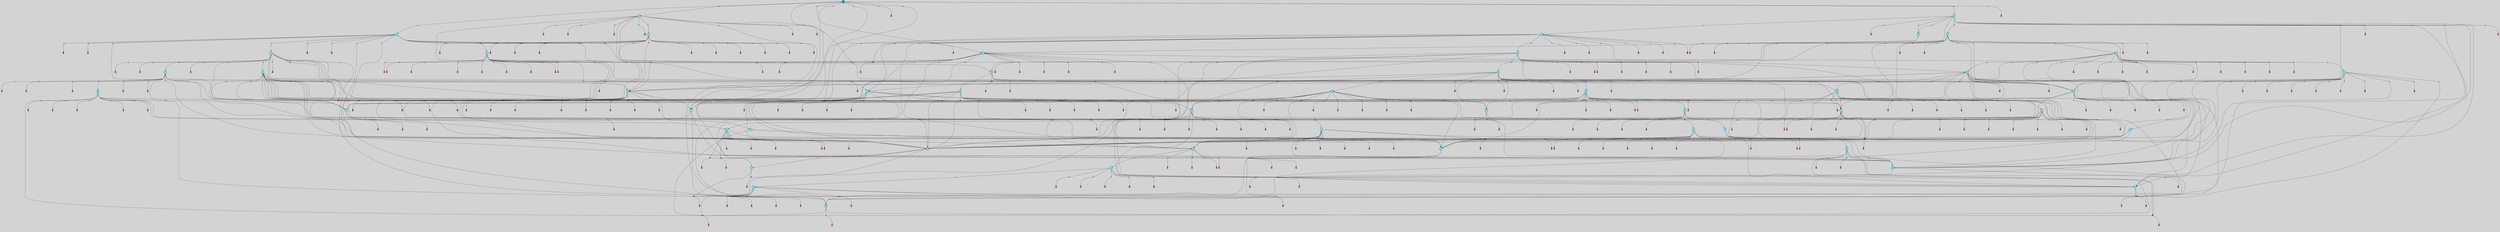 // File exported with GEGELATI v1.3.1
// On the 2024-04-11 16:32:40
// With the File::TPGGraphDotExporter
digraph{
	graph[pad = "0.212, 0.055" bgcolor = lightgray]
	node[shape=circle style = filled label = ""]
		T0 [fillcolor="#66ddff"]
		T1 [fillcolor="#66ddff"]
		T2 [fillcolor="#66ddff"]
		T3 [fillcolor="#66ddff"]
		T4 [fillcolor="#66ddff"]
		T6 [fillcolor="#66ddff"]
		T7 [fillcolor="#66ddff"]
		T8 [fillcolor="#66ddff"]
		T12 [fillcolor="#66ddff"]
		T25 [fillcolor="#66ddff"]
		T85 [fillcolor="#66ddff"]
		T332 [fillcolor="#66ddff"]
		T355 [fillcolor="#66ddff"]
		T450 [fillcolor="#66ddff"]
		T571 [fillcolor="#66ddff"]
		T763 [fillcolor="#66ddff"]
		T776 [fillcolor="#66ddff"]
		T814 [fillcolor="#66ddff"]
		T1147 [fillcolor="#66ddff"]
		T1262 [fillcolor="#66ddff"]
		T1704 [fillcolor="#66ddff"]
		T2072 [fillcolor="#66ddff"]
		T2093 [fillcolor="#66ddff"]
		T2147 [fillcolor="#66ddff"]
		T2285 [fillcolor="#66ddff"]
		T2597 [fillcolor="#66ddff"]
		T2616 [fillcolor="#66ddff"]
		T2619 [fillcolor="#66ddff"]
		T2811 [fillcolor="#66ddff"]
		T3118 [fillcolor="#66ddff"]
		T3296 [fillcolor="#66ddff"]
		T3410 [fillcolor="#66ddff"]
		T3473 [fillcolor="#66ddff"]
		T3613 [fillcolor="#66ddff"]
		T3622 [fillcolor="#66ddff"]
		T3634 [fillcolor="#66ddff"]
		T3715 [fillcolor="#66ddff"]
		T3716 [fillcolor="#66ddff"]
		T4236 [fillcolor="#66ddff"]
		T4333 [fillcolor="#66ddff"]
		T4388 [fillcolor="#66ddff"]
		T4762 [fillcolor="#66ddff"]
		T4774 [fillcolor="#66ddff"]
		T5072 [fillcolor="#66ddff"]
		T5148 [fillcolor="#66ddff"]
		T5418 [fillcolor="#66ddff"]
		T5843 [fillcolor="#66ddff"]
		T5938 [fillcolor="#66ddff"]
		T8184 [fillcolor="#66ddff"]
		T8323 [fillcolor="#1199bb"]
		P221067 [fillcolor="#cccccc" shape=point] //
		I221067 [shape=box style=invis label="3|7&4|5#3|7#3|2#2|6#0|0#0|0&#92;n7|3&0|4#4|6#2|0#0|6#4|6#3|1&#92;n5|1&1|1#2|4#2|0#1|2#4|5#4|3&#92;n7|5&0|1#0|4#0|6#0|3#4|6#3|7&#92;n4|1&4|2#4|3#3|2#4|1#1|0#4|6&#92;n2|0&3|1#1|7#3|5#4|2#1|0#3|7&#92;n2|4&3|6#0|2#1|7#0|7#2|3#3|5&#92;n0|5&4|7#2|4#1|2#4|0#4|6#4|4&#92;n"]
		P221067 -> I221067[style=invis]
		A125148 [fillcolor="#ff3366" shape=box margin=0.03 width=0 height=0 label="0"]
		T0 -> P221067 -> A125148
		P221068 [fillcolor="#cccccc" shape=point] //
		I221068 [shape=box style=invis label="4|3&2|5#1|3#4|7#3|4#0|0#1|3&#92;n7|2&1|2#2|6#1|4#0|4#0|5#4|6&#92;n0|1&3|7#4|6#4|6#1|5#0|6#3|0&#92;n1|1&1|3#2|1#1|1#3|0#2|2#4|1&#92;n7|1&4|0#4|3#3|5#1|6#2|2#0|0&#92;n1|7&3|3#3|7#4|1#2|5#1|3#2|2&#92;n2|2&3|6#4|6#2|5#3|5#0|3#3|3&#92;n6|5&2|3#1|4#3|4#0|4#3|2#0|4&#92;n6|7&1|3#2|7#1|4#4|1#1|5#3|1&#92;n2|7&0|2#2|4#1|1#0|4#0|4#2|3&#92;n"]
		P221068 -> I221068[style=invis]
		A125149 [fillcolor="#ff3366" shape=box margin=0.03 width=0 height=0 label="1"]
		T0 -> P221068 -> A125149
		P221069 [fillcolor="#cccccc" shape=point] //
		I221069 [shape=box style=invis label="4|3&1|6#1|6#3|0#2|5#3|7#0|5&#92;n5|4&3|0#3|0#2|2#4|7#2|0#4|2&#92;n6|4&3|4#2|3#3|5#1|0#3|1#1|1&#92;n3|0&0|2#3|1#3|4#4|0#3|7#3|0&#92;n5|0&3|2#0|2#3|0#0|2#2|2#1|3&#92;n6|1&0|4#2|1#3|5#2|1#2|3#3|3&#92;n4|6&1|0#4|5#4|1#1|1#0|3#4|3&#92;n5|3&2|7#1|5#1|3#1|3#2|5#4|7&#92;n7|3&3|7#3|1#0|1#0|0#0|4#3|4&#92;n7|7&4|3#2|1#4|3#0|0#0|0#1|6&#92;n"]
		P221069 -> I221069[style=invis]
		A125150 [fillcolor="#ff3366" shape=box margin=0.03 width=0 height=0 label="1"]
		T1 -> P221069 -> A125150
		P221070 [fillcolor="#cccccc" shape=point] //
		I221070 [shape=box style=invis label="2|0&0|5#2|2#2|2#2|5#0|4#3|1&#92;n0|6&2|6#1|3#3|0#0|7#4|5#1|2&#92;n6|3&0|4#4|3#4|1#1|0#4|6#2|4&#92;n4|3&2|0#4|4#2|5#3|1#0|2#3|3&#92;n"]
		P221070 -> I221070[style=invis]
		A125151 [fillcolor="#ff3366" shape=box margin=0.03 width=0 height=0 label="2"]
		T1 -> P221070 -> A125151
		P221071 [fillcolor="#cccccc" shape=point] //
		I221071 [shape=box style=invis label="2|1&4|1#2|2#0|7#2|7#2|5#2|4&#92;n3|5&4|2#2|6#4|6#2|6#2|7#1|6&#92;n3|6&0|3#1|6#4|2#4|4#2|1#2|1&#92;n1|3&2|0#4|3#2|4#3|2#2|6#4|1&#92;n4|6&1|2#3|5#1|1#0|2#0|4#1|3&#92;n5|6&3|4#3|7#1|4#3|6#0|2#1|5&#92;n0|4&4|2#0|1#2|6#1|7#1|6#0|5&#92;n0|1&0|5#3|6#4|2#0|5#3|7#1|2&#92;n5|4&2|1#0|0#0|1#1|3#0|6#2|3&#92;n"]
		P221071 -> I221071[style=invis]
		A125152 [fillcolor="#ff3366" shape=box margin=0.03 width=0 height=0 label="2"]
		T2 -> P221071 -> A125152
		P221072 [fillcolor="#cccccc" shape=point] //
		I221072 [shape=box style=invis label="0|7&2|3#2|3#3|0#0|7#0|0#0|1&#92;n7|3&0|3#4|1#4|2#0|5#3|3#2|5&#92;n5|3&0|7#0|6#4|6#3|7#4|4#3|7&#92;n5|4&4|0#2|6#3|1#1|5#3|1#3|2&#92;n2|3&0|7#4|3#4|7#1|7#2|5#0|6&#92;n7|2&4|2#2|5#4|7#4|6#0|4#2|2&#92;n7|4&2|4#0|5#2|4#1|0#0|2#3|2&#92;n5|3&1|2#1|1#2|5#4|5#3|1#3|7&#92;n2|1&2|3#2|3#0|6#1|5#4|3#0|7&#92;n1|2&4|5#3|5#4|6#4|7#3|4#0|2&#92;n"]
		P221072 -> I221072[style=invis]
		A125153 [fillcolor="#ff3366" shape=box margin=0.03 width=0 height=0 label="3"]
		T2 -> P221072 -> A125153
		P221073 [fillcolor="#cccccc" shape=point] //
		I221073 [shape=box style=invis label="2|7&1|4#2|2#2|0#4|2#2|7#0|5&#92;n3|3&0|3#0|3#4|2#2|1#0|3#1|2&#92;n6|2&0|6#0|0#4|2#1|3#1|3#2|0&#92;n0|1&3|6#1|7#2|1#4|4#1|7#0|5&#92;n4|4&0|6#0|2#2|5#4|1#4|7#3|0&#92;n"]
		P221073 -> I221073[style=invis]
		A125154 [fillcolor="#ff3366" shape=box margin=0.03 width=0 height=0 label="3"]
		T3 -> P221073 -> A125154
		P221074 [fillcolor="#cccccc" shape=point] //
		I221074 [shape=box style=invis label="1|6&1|6#1|5#3|1#0|7#3|7#1|5&#92;n5|1&2|2#2|5#3|6#4|6#1|1#0|0&#92;n0|7&3|5#1|3#4|5#0|1#1|4#0|1&#92;n3|4&4|1#1|0#3|3#3|5#2|1#3|0&#92;n0|7&0|0#4|5#2|6#2|3#3|2#2|4&#92;n5|4&1|1#0|3#4|0#0|5#3|0#2|7&#92;n7|0&1|3#4|7#4|6#3|3#1|4#4|7&#92;n2|7&0|1#1|7#3|7#4|0#1|6#0|4&#92;n"]
		P221074 -> I221074[style=invis]
		A125155 [fillcolor="#ff3366" shape=box margin=0.03 width=0 height=0 label="4"]
		T3 -> P221074 -> A125155
		P221075 [fillcolor="#cccccc" shape=point] //
		I221075 [shape=box style=invis label="3|5&0|3#1|0#2|6#1|7#3|5#0|0&#92;n7|2&2|4#2|4#4|4#1|6#1|6#2|6&#92;n4|2&1|0#4|3#0|6#3|0#4|3#1|4&#92;n"]
		P221075 -> I221075[style=invis]
		A125156 [fillcolor="#ff3366" shape=box margin=0.03 width=0 height=0 label="4"]
		T4 -> P221075 -> A125156
		P221076 [fillcolor="#cccccc" shape=point] //
		I221076 [shape=box style=invis label="3|0&4|6#2|5#0|1#1|1#4|7#4|3&#92;n6|1&0|2#4|0#1|4#4|4#2|6#0|7&#92;n2|4&3|5#1|5#0|4#0|4#2|1#0|7&#92;n0|2&2|3#3|1#2|3#4|6#2|2#2|0&#92;n6|2&1|6#1|6#2|0#1|1#0|1#1|1&#92;n2|0&3|6#2|0#3|4#1|6#0|2#0|4&#92;n3|7&3|6#2|1#3|0#2|2#3|3#3|6&#92;n7|5&1|5#1|7#2|5#2|6#0|1#1|7&#92;n5|7&1|5#0|3#2|0#3|5#1|6#0|4&#92;n2|3&1|0#1|6#4|1#4|6#3|7#1|2&#92;n"]
		P221076 -> I221076[style=invis]
		A125157 [fillcolor="#ff3366" shape=box margin=0.03 width=0 height=0 label="5"]
		T4 -> P221076 -> A125157
		P221077 [fillcolor="#cccccc" shape=point] //
		I221077 [shape=box style=invis label="3|1&1|6#4|7#3|3#4|1#4|4#2|5&#92;n6|7&2|7#0|6#4|6#2|3#1|7#2|3&#92;n2|4&0|2#4|3#0|5#2|4#2|4#3|6&#92;n6|5&0|7#3|0#4|0#3|3#0|6#1|4&#92;n4|5&0|1#3|6#4|7#1|5#3|6#3|1&#92;n5|0&2|1#3|4#0|1#3|5#3|4#1|5&#92;n3|5&3|3#2|6#4|6#0|2#4|5#1|1&#92;n"]
		P221077 -> I221077[style=invis]
		A125158 [fillcolor="#ff3366" shape=box margin=0.03 width=0 height=0 label="6"]
		T6 -> P221077 -> A125158
		P221078 [fillcolor="#cccccc" shape=point] //
		I221078 [shape=box style=invis label="1|1&3|2#3|6#3|5#0|0#2|5#2|0&#92;n6|2&3|7#0|7#4|2#1|3#2|4#2|6&#92;n0|5&4|4#2|0#3|0#4|2#3|7#0|0&#92;n3|1&1|6#2|0#0|3#0|5#4|0#1|4&#92;n"]
		P221078 -> I221078[style=invis]
		A125159 [fillcolor="#ff3366" shape=box margin=0.03 width=0 height=0 label="7"]
		T6 -> P221078 -> A125159
		P221079 [fillcolor="#cccccc" shape=point] //
		I221079 [shape=box style=invis label="0|7&4|6#4|1#3|7#2|2#3|5#2|3&#92;n1|3&0|6#1|0#3|1#4|2#2|1#0|6&#92;n7|1&0|7#2|6#0|5#4|1#0|4#2|6&#92;n4|3&2|3#2|3#4|6#2|2#2|3#4|3&#92;n3|1&3|4#4|3#2|0#4|1#1|7#0|3&#92;n7|2&0|7#2|0#4|6#3|3#0|6#0|6&#92;n2|6&4|2#3|4#3|2#3|5#0|4#1|2&#92;n"]
		P221079 -> I221079[style=invis]
		A125160 [fillcolor="#ff3366" shape=box margin=0.03 width=0 height=0 label="7"]
		T7 -> P221079 -> A125160
		P221080 [fillcolor="#cccccc" shape=point] //
		I221080 [shape=box style=invis label="5|6&4|3#0|2#4|1#1|1#2|4#1|6&#92;n4|2&3|3#0|7#3|6#2|3#4|4#0|0&#92;n7|6&4|7#4|1#2|4#3|6#4|1#1|0&#92;n"]
		P221080 -> I221080[style=invis]
		A125161 [fillcolor="#ff3366" shape=box margin=0.03 width=0 height=0 label="8"]
		T7 -> P221080 -> A125161
		P221081 [fillcolor="#cccccc" shape=point] //
		I221081 [shape=box style=invis label="3|4&2|6#2|2#0|1#4|0#1|2#1|7&#92;n5|0&3|3#3|3#0|1#3|3#2|6#3|4&#92;n0|2&2|7#3|3#2|1#2|2#0|7#2|1&#92;n4|1&0|2#4|6#2|2#0|7#2|6#0|1&#92;n2|0&0|2#3|3#1|5#4|7#3|7#0|3&#92;n2|2&4|3#3|0#4|7#1|3#0|6#3|0&#92;n2|0&0|5#1|5#4|7#2|5#4|1#1|6&#92;n5|6&1|3#2|2#4|7#3|5#1|1#0|7&#92;n3|6&1|7#4|4#4|0#1|0#0|7#1|6&#92;n"]
		P221081 -> I221081[style=invis]
		A125162 [fillcolor="#ff3366" shape=box margin=0.03 width=0 height=0 label="8"]
		T8 -> P221081 -> A125162
		P221082 [fillcolor="#cccccc" shape=point] //
		I221082 [shape=box style=invis label="7|7&0|1#0|5#3|3#0|5#0|5#1|7&#92;n1|0&3|0#0|7#0|1#1|6#1|6#0|6&#92;n"]
		P221082 -> I221082[style=invis]
		A125163 [fillcolor="#ff3366" shape=box margin=0.03 width=0 height=0 label="0"]
		T8 -> P221082 -> A125163
		P221083 [fillcolor="#cccccc" shape=point] //
		I221083 [shape=box style=invis label="7|4&2|1#4|4#1|0#4|6#4|3#4|4&#92;n"]
		P221083 -> I221083[style=invis]
		A125164 [fillcolor="#ff3366" shape=box margin=0.03 width=0 height=0 label="5"]
		T1 -> P221083 -> A125164
		T2 -> P221078
		T6 -> P221082
		T8 -> P221077
		T12 -> P221081
		P221084 [fillcolor="#cccccc" shape=point] //
		I221084 [shape=box style=invis label="3|1&1|6#4|7#1|3#4|1#4|4#2|5&#92;n6|5&0|7#3|0#4|0#3|3#0|6#1|4&#92;n2|4&0|2#4|3#0|5#2|4#2|4#3|6&#92;n6|7&2|7#0|6#4|6#2|3#1|7#2|3&#92;n4|5&0|1#3|6#4|7#1|5#3|6#3|1&#92;n5|0&2|1#3|4#0|1#3|5#3|4#1|5&#92;n3|5&3|3#2|6#4|6#0|2#4|5#1|1&#92;n"]
		P221084 -> I221084[style=invis]
		A125165 [fillcolor="#ff3366" shape=box margin=0.03 width=0 height=0 label="6"]
		T12 -> P221084 -> A125165
		P221085 [fillcolor="#cccccc" shape=point] //
		I221085 [shape=box style=invis label="7|4&2|1#4|4#1|0#4|6#4|3#4|4&#92;n4|0&1|7#4|7#4|1#4|2#2|5#0|5&#92;n"]
		P221085 -> I221085[style=invis]
		A125166 [fillcolor="#ff3366" shape=box margin=0.03 width=0 height=0 label="5"]
		T12 -> P221085 -> A125166
		T25 -> P221083
		P221086 [fillcolor="#cccccc" shape=point] //
		I221086 [shape=box style=invis label="4|5&4|2#0|2#1|2#3|4#0|1#4|4&#92;n2|1&4|4#3|6#2|0#1|7#3|5#4|6&#92;n"]
		P221086 -> I221086[style=invis]
		A125167 [fillcolor="#ff3366" shape=box margin=0.03 width=0 height=0 label="6"]
		T25 -> P221086 -> A125167
		P221087 [fillcolor="#cccccc" shape=point] //
		I221087 [shape=box style=invis label="2|0&1|4#2|2#2|0#4|2#2|7#0|5&#92;n3|3&0|3#0|3#4|2#2|1#0|3#1|2&#92;n4|4&0|6#0|2#2|5#4|1#4|7#3|0&#92;n0|1&3|6#1|7#2|1#4|4#1|7#0|5&#92;n6|2&0|6#0|0#4|2#1|3#1|3#2|0&#92;n"]
		P221087 -> I221087[style=invis]
		A125168 [fillcolor="#ff3366" shape=box margin=0.03 width=0 height=0 label="3"]
		T25 -> P221087 -> A125168
		T85 -> P221072
		T85 -> P221078
		P221088 [fillcolor="#cccccc" shape=point] //
		I221088 [shape=box style=invis label="3|4&2|6#2|2#0|5#4|0#1|2#1|7&#92;n5|0&3|3#3|3#0|1#3|3#2|6#3|4&#92;n4|1&0|2#4|6#2|2#0|7#2|6#0|1&#92;n0|2&2|7#3|3#2|1#2|2#0|7#2|1&#92;n2|0&0|2#3|3#1|5#4|7#3|7#0|3&#92;n2|2&4|3#3|0#4|7#1|3#0|6#3|0&#92;n2|0&0|5#1|5#4|7#2|5#4|1#1|6&#92;n5|6&1|3#2|2#4|7#3|5#1|1#0|7&#92;n3|6&1|7#4|4#4|0#1|0#0|7#1|6&#92;n"]
		P221088 -> I221088[style=invis]
		T85 -> P221088 -> T4
		T85 -> P221081
		P221089 [fillcolor="#cccccc" shape=point] //
		I221089 [shape=box style=invis label="7|3&0|4#4|6#2|0#0|6#4|6#3|1&#92;n1|5&0|0#4|0#4|2#2|0#0|1#0|6&#92;n5|1&1|1#2|4#2|0#1|2#4|5#4|3&#92;n7|5&0|1#0|4#0|6#0|3#4|6#3|7&#92;n4|1&4|5#4|3#3|2#4|1#1|0#4|6&#92;n2|0&3|1#1|7#3|5#4|2#1|0#3|7&#92;n0|5&4|7#2|4#1|2#4|0#4|6#4|4&#92;n2|4&3|6#0|2#1|7#0|7#2|3#3|5&#92;n"]
		P221089 -> I221089[style=invis]
		A125169 [fillcolor="#ff3366" shape=box margin=0.03 width=0 height=0 label="0"]
		T85 -> P221089 -> A125169
		T85 -> P221086
		T85 -> P221072
		P221090 [fillcolor="#cccccc" shape=point] //
		I221090 [shape=box style=invis label="3|5&1|6#2|5#0|3#0|5#4|0#0|4&#92;n3|0&3|3#0|0#4|6#0|4#4|1#2|7&#92;n1|7&3|3#3|1#1|2#4|5#1|1#0|2&#92;n0|5&0|4#2|0#1|4#4|2#3|7#0|0&#92;n3|7&0|3#3|4#1|2#0|3#2|1#3|0&#92;n7|2&2|2#1|2#2|0#2|7#1|2#4|5&#92;n"]
		P221090 -> I221090[style=invis]
		A125170 [fillcolor="#ff3366" shape=box margin=0.03 width=0 height=0 label="7"]
		T332 -> P221090 -> A125170
		P221091 [fillcolor="#cccccc" shape=point] //
		I221091 [shape=box style=invis label="0|0&1|1#1|7#3|1#0|0#2|2#0|1&#92;n2|1&1|1#2|6#2|0#0|7#4|0#3|2&#92;n0|0&2|3#4|6#0|3#1|7#0|7#2|0&#92;n5|7&2|0#2|2#1|2#4|0#3|6#4|4&#92;n2|4&4|3#3|4#0|2#0|2#4|1#3|5&#92;n4|6&4|0#4|1#0|0#0|1#1|4#0|6&#92;n"]
		P221091 -> I221091[style=invis]
		A125171 [fillcolor="#ff3366" shape=box margin=0.03 width=0 height=0 label="7"]
		T332 -> P221091 -> A125171
		P221092 [fillcolor="#cccccc" shape=point] //
		I221092 [shape=box style=invis label="0|5&4|7#2|4#1|2#4|7#4|6#4|4&#92;n7|3&0|4#4|6#2|0#0|6#4|6#3|1&#92;n5|1&1|1#2|4#2|0#1|2#4|5#4|3&#92;n4|1&4|2#4|3#3|2#4|1#1|0#4|6&#92;n2|0&3|1#1|7#3|5#4|2#1|0#3|7&#92;n2|4&3|6#0|2#1|7#0|7#2|3#3|5&#92;n3|7&4|5#3|7#3|2#2|6#0|0#0|0&#92;n"]
		P221092 -> I221092[style=invis]
		A125172 [fillcolor="#ff3366" shape=box margin=0.03 width=0 height=0 label="0"]
		T332 -> P221092 -> A125172
		P221093 [fillcolor="#cccccc" shape=point] //
		I221093 [shape=box style=invis label="6|2&3|7#0|7#4|2#1|3#2|4#2|6&#92;n1|1&3|2#3|6#3|5#0|0#2|5#2|0&#92;n7|0&0|2#1|0#3|5#4|6#4|7#4|7&#92;n0|5&4|4#2|0#3|0#4|2#3|7#0|0&#92;n"]
		P221093 -> I221093[style=invis]
		A125173 [fillcolor="#ff3366" shape=box margin=0.03 width=0 height=0 label="7"]
		T355 -> P221093 -> A125173
		P221094 [fillcolor="#cccccc" shape=point] //
		I221094 [shape=box style=invis label="0|0&2|1#4|1#0|6#4|0#3|2#1|2&#92;n6|1&1|7#3|0#2|5#2|3#1|5#3|7&#92;n2|2&1|3#0|2#1|4#3|3#2|5#4|5&#92;n"]
		P221094 -> I221094[style=invis]
		T355 -> P221094 -> T85
		T355 -> P221077
		P221095 [fillcolor="#cccccc" shape=point] //
		I221095 [shape=box style=invis label="3|7&4|5#3|7#3|2#2|6#0|0#0|0&#92;n7|3&0|4#4|6#2|0#0|6#4|6#3|1&#92;n2|0&3|1#1|7#3|5#4|2#1|0#3|7&#92;n3|5&0|1#0|4#0|6#0|3#4|6#3|7&#92;n4|1&4|2#4|3#3|2#4|1#1|0#4|6&#92;n4|4&3|6#0|4#3|6#3|3#3|5#1|0&#92;n5|1&1|1#2|4#2|0#1|2#4|5#4|3&#92;n2|4&3|6#0|2#1|7#0|7#2|3#3|5&#92;n0|5&4|7#2|4#1|2#4|0#4|6#4|4&#92;n"]
		P221095 -> I221095[style=invis]
		A125174 [fillcolor="#ff3366" shape=box margin=0.03 width=0 height=0 label="0"]
		T355 -> P221095 -> A125174
		T450 -> P221070
		P221096 [fillcolor="#cccccc" shape=point] //
		I221096 [shape=box style=invis label="0|5&4|4#2|0#3|0#4|2#3|6#0|0&#92;n6|2&3|7#0|7#4|2#1|3#2|4#2|6&#92;n3|1&1|6#2|0#0|3#0|5#4|0#1|4&#92;n"]
		P221096 -> I221096[style=invis]
		A125175 [fillcolor="#ff3366" shape=box margin=0.03 width=0 height=0 label="7"]
		T450 -> P221096 -> A125175
		P221097 [fillcolor="#cccccc" shape=point] //
		I221097 [shape=box style=invis label="3|0&4|6#2|5#0|1#1|1#4|7#4|3&#92;n2|3&1|0#1|6#4|1#4|6#3|7#1|2&#92;n2|4&3|5#1|5#0|4#0|4#2|1#0|7&#92;n0|2&2|3#3|1#2|3#4|6#2|2#2|0&#92;n6|2&1|6#1|6#2|0#1|1#0|1#1|1&#92;n2|0&3|6#2|5#3|4#1|6#0|2#0|4&#92;n3|7&3|6#2|1#3|0#2|2#3|3#3|6&#92;n6|1&0|2#4|0#1|4#4|4#2|6#0|7&#92;n5|7&1|5#0|3#2|0#3|5#1|3#0|4&#92;n7|5&1|5#1|7#2|5#2|6#0|1#1|7&#92;n"]
		P221097 -> I221097[style=invis]
		A125176 [fillcolor="#ff3366" shape=box margin=0.03 width=0 height=0 label="5"]
		T450 -> P221097 -> A125176
		P221098 [fillcolor="#cccccc" shape=point] //
		I221098 [shape=box style=invis label="5|1&2|2#2|5#3|6#4|6#1|1#0|0&#92;n1|6&1|6#1|5#3|1#0|7#3|7#1|5&#92;n4|7&4|3#1|6#4|7#1|1#3|7#3|5&#92;n0|7&3|5#1|3#4|5#0|1#1|4#0|6&#92;n3|4&4|1#1|0#3|3#3|5#2|1#3|0&#92;n0|7&0|0#4|5#2|6#2|3#3|2#2|4&#92;n5|4&1|1#0|3#4|0#0|5#3|0#2|7&#92;n7|0&1|3#4|7#4|6#3|3#1|4#4|7&#92;n"]
		P221098 -> I221098[style=invis]
		T450 -> P221098 -> T2
		P221099 [fillcolor="#cccccc" shape=point] //
		I221099 [shape=box style=invis label="2|7&1|4#2|2#2|0#4|2#2|7#0|5&#92;n3|3&0|3#0|3#4|2#3|1#0|3#1|0&#92;n2|0&2|1#1|7#3|3#2|4#0|7#3|4&#92;n3|2&4|5#2|1#1|5#1|5#2|7#1|2&#92;n6|2&0|6#0|0#4|2#1|3#1|3#2|0&#92;n0|1&3|6#1|7#2|1#4|4#1|7#0|5&#92;n4|4&0|6#0|2#2|5#4|1#4|7#3|0&#92;n"]
		P221099 -> I221099[style=invis]
		A125177 [fillcolor="#ff3366" shape=box margin=0.03 width=0 height=0 label="3"]
		T450 -> P221099 -> A125177
		T450 -> P221083
		T450 -> P221067
		P221100 [fillcolor="#cccccc" shape=point] //
		I221100 [shape=box style=invis label="5|5&4|7#1|4#3|0#3|2#4|3#2|5&#92;n6|5&4|1#4|6#2|4#0|4#2|1#3|3&#92;n3|5&2|4#1|6#2|7#4|5#0|7#0|0&#92;n6|1&0|3#2|3#0|4#3|0#2|1#0|5&#92;n3|7&4|5#3|2#4|4#2|6#0|0#0|0&#92;n1|0&3|7#2|6#0|2#0|0#1|1#3|1&#92;n2|5&2|0#1|4#0|7#0|0#2|1#2|6&#92;n5|4&1|6#4|5#3|4#2|7#1|5#1|4&#92;n4|1&1|3#1|6#3|5#4|4#0|1#1|1&#92;n"]
		P221100 -> I221100[style=invis]
		A125178 [fillcolor="#ff3366" shape=box margin=0.03 width=0 height=0 label="0"]
		T450 -> P221100 -> A125178
		T450 -> P221080
		P221101 [fillcolor="#cccccc" shape=point] //
		I221101 [shape=box style=invis label="3|3&0|1#1|6#3|6#4|0#4|3#1|6&#92;n5|0&2|4#0|7#1|1#4|0#4|4#1|4&#92;n3|5&2|3#3|7#1|0#1|4#2|1#1|5&#92;n0|4&2|3#2|4#3|1#3|0#1|6#1|3&#92;n"]
		P221101 -> I221101[style=invis]
		A125179 [fillcolor="#ff3366" shape=box margin=0.03 width=0 height=0 label="7"]
		T571 -> P221101 -> A125179
		P221102 [fillcolor="#cccccc" shape=point] //
		I221102 [shape=box style=invis label="3|7&4|5#3|7#3|2#2|6#0|0#0|0&#92;n2|4&3|6#0|2#1|7#0|7#2|3#3|5&#92;n5|1&2|1#2|4#2|0#1|2#4|5#4|3&#92;n7|5&0|1#0|4#0|6#0|3#4|6#3|7&#92;n4|1&4|2#4|3#3|2#4|1#1|0#4|6&#92;n2|0&3|1#1|7#3|5#4|2#1|0#3|7&#92;n7|3&0|4#4|6#2|0#0|6#4|6#3|1&#92;n0|5&4|7#2|4#1|2#4|0#4|6#4|4&#92;n"]
		P221102 -> I221102[style=invis]
		A125180 [fillcolor="#ff3366" shape=box margin=0.03 width=0 height=0 label="0"]
		T571 -> P221102 -> A125180
		P221103 [fillcolor="#cccccc" shape=point] //
		I221103 [shape=box style=invis label="2|7&1|4#2|2#2|0#4|2#2|7#0|5&#92;n3|3&0|3#0|3#4|2#0|1#0|3#1|2&#92;n0|4&4|7#4|2#3|2#2|1#4|2#3|0&#92;n0|1&3|6#1|7#2|1#4|4#1|7#0|5&#92;n6|2&0|6#0|0#4|2#1|3#1|3#2|0&#92;n4|4&0|6#0|2#2|5#4|1#4|7#3|0&#92;n"]
		P221103 -> I221103[style=invis]
		A125181 [fillcolor="#ff3366" shape=box margin=0.03 width=0 height=0 label="3"]
		T571 -> P221103 -> A125181
		P221104 [fillcolor="#cccccc" shape=point] //
		I221104 [shape=box style=invis label="0|0&2|3#3|7#3|2#4|0#2|7#2|7&#92;n0|4&4|3#2|0#1|2#3|3#1|4#3|5&#92;n6|7&2|7#2|5#3|4#2|4#1|4#3|0&#92;n6|4&0|2#4|2#2|3#2|3#1|2#4|7&#92;n7|5&0|6#2|0#4|1#1|3#1|1#4|4&#92;n"]
		P221104 -> I221104[style=invis]
		T571 -> P221104 -> T7
		P221105 [fillcolor="#cccccc" shape=point] //
		I221105 [shape=box style=invis label="3|4&4|5#1|6#1|5#1|5#3|0#4|3&#92;n6|6&0|1#3|4#1|6#3|0#4|7#2|4&#92;n2|4&2|7#1|3#1|7#2|2#0|4#1|0&#92;n3|0&4|7#0|4#3|1#3|2#1|1#4|1&#92;n2|4&3|7#0|2#1|7#0|7#2|0#3|5&#92;n6|5&0|1#0|4#0|6#0|3#4|6#3|7&#92;n7|2&2|4#1|0#3|6#0|7#3|2#2|0&#92;n3|2&1|1#3|4#2|0#1|4#4|5#4|3&#92;n"]
		P221105 -> I221105[style=invis]
		A125182 [fillcolor="#ff3366" shape=box margin=0.03 width=0 height=0 label="0"]
		T571 -> P221105 -> A125182
		P221106 [fillcolor="#cccccc" shape=point] //
		I221106 [shape=box style=invis label="3|5&3|3#2|6#4|6#0|2#4|5#1|1&#92;n6|7&2|7#0|6#4|6#2|3#1|7#2|3&#92;n2|4&0|2#4|3#0|5#2|4#2|4#3|6&#92;n6|2&0|7#3|0#4|0#3|3#0|6#1|4&#92;n4|5&0|1#3|6#4|7#1|5#3|6#3|1&#92;n5|0&2|1#3|4#0|1#3|5#3|4#1|5&#92;n3|1&1|6#4|7#3|3#4|1#4|4#2|5&#92;n5|6&3|2#1|5#2|3#4|2#0|4#4|5&#92;n"]
		P221106 -> I221106[style=invis]
		T571 -> P221106 -> T450
		P221107 [fillcolor="#cccccc" shape=point] //
		I221107 [shape=box style=invis label="6|0&3|1#4|0#2|2#2|0#0|6#1|6&#92;n7|1&0|5#1|2#4|4#2|6#3|1#3|0&#92;n"]
		P221107 -> I221107[style=invis]
		A125183 [fillcolor="#ff3366" shape=box margin=0.03 width=0 height=0 label="7"]
		T571 -> P221107 -> A125183
		P221108 [fillcolor="#cccccc" shape=point] //
		I221108 [shape=box style=invis label="3|4&2|6#2|2#0|1#4|0#1|2#1|7&#92;n5|0&3|3#3|3#0|1#3|3#2|6#3|4&#92;n0|2&2|7#3|3#2|1#2|2#0|7#2|1&#92;n4|1&0|2#4|6#2|2#0|7#2|6#0|1&#92;n2|0&0|2#3|3#1|5#4|7#3|7#0|3&#92;n2|2&4|3#3|0#4|7#1|3#0|6#3|0&#92;n6|5&1|4#3|3#3|3#3|4#0|3#0|0&#92;n5|6&1|3#2|2#4|7#3|5#1|1#0|7&#92;n2|0&0|5#1|5#4|7#2|5#4|1#1|6&#92;n3|6&1|7#4|4#4|0#1|0#0|7#1|6&#92;n"]
		P221108 -> I221108[style=invis]
		A125184 [fillcolor="#ff3366" shape=box margin=0.03 width=0 height=0 label="8"]
		T571 -> P221108 -> A125184
		P221109 [fillcolor="#cccccc" shape=point] //
		I221109 [shape=box style=invis label="5|7&1|2#4|5#4|5#4|7#2|1#4|0&#92;n1|6&1|3#2|1#1|1#3|0#2|2#4|1&#92;n4|6&2|3#3|1#3|4#4|4#2|3#1|2&#92;n1|0&1|4#1|4#2|7#0|2#2|6#3|2&#92;n3|3&2|5#1|3#4|7#3|4#4|0#1|3&#92;n3|1&4|0#4|3#3|5#1|6#2|2#0|0&#92;n1|7&4|3#3|7#4|1#2|5#1|3#2|2&#92;n2|2&3|6#4|6#2|5#3|5#0|3#3|3&#92;n1|4&2|6#1|5#2|4#2|1#2|0#1|4&#92;n2|7&0|7#2|4#1|1#0|4#0|4#2|3&#92;n"]
		P221109 -> I221109[style=invis]
		A125185 [fillcolor="#ff3366" shape=box margin=0.03 width=0 height=0 label="1"]
		T763 -> P221109 -> A125185
		P221110 [fillcolor="#cccccc" shape=point] //
		I221110 [shape=box style=invis label="1|4&4|1#2|6#0|2#1|5#0|0#4|1&#92;n5|7&0|2#2|7#2|3#3|3#3|4#2|4&#92;n"]
		P221110 -> I221110[style=invis]
		A125186 [fillcolor="#ff3366" shape=box margin=0.03 width=0 height=0 label="7"]
		T763 -> P221110 -> A125186
		P221111 [fillcolor="#cccccc" shape=point] //
		I221111 [shape=box style=invis label="0|2&4|1#4|6#4|2#0|7#3|6#1|2&#92;n5|3&1|6#3|6#0|1#4|3#0|0#2|6&#92;n2|7&2|0#0|7#0|3#1|1#4|7#1|3&#92;n1|3&3|2#3|7#1|0#4|6#4|2#1|6&#92;n0|2&0|0#4|2#1|7#3|4#4|6#0|2&#92;n0|4&3|6#3|5#0|1#2|5#1|4#0|4&#92;n0|0&0|7#3|6#3|0#2|5#2|2#3|6&#92;n7|2&3|5#1|7#0|6#2|1#0|2#0|2&#92;n7|1&0|2#2|0#2|5#2|0#1|6#2|7&#92;n"]
		P221111 -> I221111[style=invis]
		A125187 [fillcolor="#ff3366" shape=box margin=0.03 width=0 height=0 label="3"]
		T763 -> P221111 -> A125187
		P221112 [fillcolor="#cccccc" shape=point] //
		I221112 [shape=box style=invis label="2|0&3|1#1|7#3|5#4|2#1|0#3|7&#92;n5|5&1|6#4|5#3|2#1|1#1|5#4|0&#92;n6|4&4|5#1|4#0|5#0|7#2|7#1|7&#92;n5|1&1|1#2|4#2|0#1|2#4|5#4|2&#92;n7|5&0|1#0|4#0|6#0|3#4|6#3|7&#92;n1|0&4|2#0|4#4|1#2|6#0|7#4|5&#92;n7|3&0|4#4|6#2|0#4|6#4|6#3|1&#92;n4|1&4|2#4|3#3|2#4|1#1|0#4|6&#92;n3|7&4|5#3|7#3|2#2|6#0|0#1|0&#92;n2|4&3|6#0|2#1|7#0|7#2|3#3|5&#92;n"]
		P221112 -> I221112[style=invis]
		T763 -> P221112 -> T571
		P221113 [fillcolor="#cccccc" shape=point] //
		I221113 [shape=box style=invis label="0|0&0|5#3|3#0|1#0|7#2|7#3|7&#92;n"]
		P221113 -> I221113[style=invis]
		A125188 [fillcolor="#ff3366" shape=box margin=0.03 width=0 height=0 label="8"]
		T763 -> P221113 -> A125188
		P221114 [fillcolor="#cccccc" shape=point] //
		I221114 [shape=box style=invis label="1|2&4|0#0|0#3|4#4|4#1|4#3|3&#92;n5|2&0|3#4|5#2|0#0|6#2|2#0|2&#92;n5|0&1|7#0|7#0|4#4|1#2|2#2|5&#92;n"]
		P221114 -> I221114[style=invis]
		A125189 [fillcolor="#ff3366" shape=box margin=0.03 width=0 height=0 label="7"]
		T776 -> P221114 -> A125189
		P221115 [fillcolor="#cccccc" shape=point] //
		I221115 [shape=box style=invis label="2|0&1|4#2|2#2|0#4|2#2|7#0|5&#92;n6|2&0|6#0|0#4|2#1|3#1|3#2|0&#92;n0|1&3|6#1|7#2|1#4|4#1|7#0|5&#92;n4|4&0|6#0|2#2|5#4|1#4|7#3|0&#92;n"]
		P221115 -> I221115[style=invis]
		A125190 [fillcolor="#ff3366" shape=box margin=0.03 width=0 height=0 label="3"]
		T776 -> P221115 -> A125190
		P221116 [fillcolor="#cccccc" shape=point] //
		I221116 [shape=box style=invis label="7|0&3|5#4|2#2|3#3|0#1|2#2|7&#92;n3|7&4|5#3|7#3|2#2|6#0|0#0|0&#92;n7|5&0|1#0|4#0|6#0|3#4|6#3|7&#92;n2|0&3|6#0|2#1|7#0|7#1|3#3|5&#92;n2|0&3|1#1|7#3|6#4|2#1|0#3|7&#92;n0|5&4|7#2|4#1|2#4|0#4|6#4|4&#92;n7|3&1|4#4|6#2|0#0|6#4|6#3|1&#92;n"]
		P221116 -> I221116[style=invis]
		A125191 [fillcolor="#ff3366" shape=box margin=0.03 width=0 height=0 label="0"]
		T776 -> P221116 -> A125191
		P221117 [fillcolor="#cccccc" shape=point] //
		I221117 [shape=box style=invis label="2|3&1|7#1|6#4|1#4|6#3|7#1|2&#92;n3|0&4|6#2|5#0|1#1|1#4|7#4|3&#92;n3|7&3|6#2|1#3|0#2|2#3|3#3|6&#92;n0|2&2|3#3|1#2|3#4|6#2|2#2|0&#92;n2|0&3|6#2|5#3|4#1|6#0|2#0|4&#92;n4|4&3|5#1|5#0|4#0|4#2|1#0|7&#92;n4|0&4|5#4|5#1|6#1|0#4|4#2|4&#92;n6|1&0|2#4|0#1|4#4|4#2|6#0|7&#92;n5|7&1|5#0|3#2|0#3|5#1|3#0|4&#92;n7|5&1|5#1|7#2|5#2|6#0|1#1|7&#92;n"]
		P221117 -> I221117[style=invis]
		A125192 [fillcolor="#ff3366" shape=box margin=0.03 width=0 height=0 label="5"]
		T776 -> P221117 -> A125192
		P221118 [fillcolor="#cccccc" shape=point] //
		I221118 [shape=box style=invis label="5|5&1|7#4|2#2|5#2|6#4|7#0|0&#92;n2|2&4|7#3|4#1|5#3|3#0|1#2|0&#92;n0|2&1|0#3|1#3|2#0|4#3|3#1|0&#92;n0|5&2|3#2|1#2|2#3|6#4|7#2|3&#92;n2|0&4|5#1|7#4|7#0|4#2|0#4|5&#92;n"]
		P221118 -> I221118[style=invis]
		A125193 [fillcolor="#ff3366" shape=box margin=0.03 width=0 height=0 label="8"]
		T776 -> P221118 -> A125193
		P221119 [fillcolor="#cccccc" shape=point] //
		I221119 [shape=box style=invis label="5|1&1|1#2|4#2|0#1|2#4|5#4|3&#92;n7|3&0|4#4|6#2|0#0|6#4|6#3|1&#92;n3|7&4|5#3|7#3|2#2|6#0|0#0|0&#92;n7|5&0|1#0|4#0|6#0|0#4|6#3|7&#92;n6|4&2|5#0|2#1|4#3|0#0|5#0|1&#92;n4|1&4|2#4|3#3|2#4|1#1|0#4|6&#92;n2|0&3|1#1|7#3|5#4|2#1|0#3|7&#92;n2|4&3|6#0|2#1|7#0|7#2|3#3|5&#92;n"]
		P221119 -> I221119[style=invis]
		A125194 [fillcolor="#ff3366" shape=box margin=0.03 width=0 height=0 label="0"]
		T776 -> P221119 -> A125194
		P221120 [fillcolor="#cccccc" shape=point] //
		I221120 [shape=box style=invis label="5|7&1|2#4|5#4|5#4|7#2|1#4|0&#92;n1|6&1|3#2|1#1|1#3|0#2|2#4|1&#92;n4|6&2|3#3|1#3|4#4|4#2|3#1|2&#92;n1|0&1|4#1|4#2|7#0|2#2|6#3|2&#92;n3|3&2|5#1|3#4|7#3|4#0|0#1|3&#92;n3|1&4|0#4|3#3|5#1|6#2|2#0|0&#92;n1|7&4|3#3|7#4|1#2|5#1|3#2|2&#92;n2|2&3|6#4|6#2|5#3|5#0|3#3|3&#92;n2|7&0|7#2|4#1|1#0|4#0|4#2|3&#92;n"]
		P221120 -> I221120[style=invis]
		A125195 [fillcolor="#ff3366" shape=box margin=0.03 width=0 height=0 label="1"]
		T776 -> P221120 -> A125195
		T776 -> P221076
		T776 -> P221078
		T814 -> P221068
		P221121 [fillcolor="#cccccc" shape=point] //
		I221121 [shape=box style=invis label="5|7&4|5#0|5#3|0#0|3#2|3#3|0&#92;n3|3&4|3#0|4#2|3#0|1#3|4#3|3&#92;n4|0&1|4#1|4#4|4#4|4#0|6#1|3&#92;n1|3&3|6#2|3#2|2#0|1#1|5#3|6&#92;n"]
		P221121 -> I221121[style=invis]
		T814 -> P221121 -> T0
		P221122 [fillcolor="#cccccc" shape=point] //
		I221122 [shape=box style=invis label="7|6&1|6#1|5#3|1#0|7#3|7#1|5&#92;n2|7&0|1#1|7#3|7#4|0#1|6#0|4&#92;n3|4&4|1#1|0#3|3#3|5#2|1#3|0&#92;n0|7&0|0#4|5#2|6#2|3#3|2#2|4&#92;n5|4&1|1#0|3#4|0#0|5#3|0#2|7&#92;n7|0&1|3#4|7#4|6#3|3#1|4#4|7&#92;n7|1&3|7#3|3#2|4#3|2#2|5#1|0&#92;n5|1&2|2#2|5#3|6#4|6#1|1#0|0&#92;n"]
		P221122 -> I221122[style=invis]
		A125196 [fillcolor="#ff3366" shape=box margin=0.03 width=0 height=0 label="4"]
		T814 -> P221122 -> A125196
		P221123 [fillcolor="#cccccc" shape=point] //
		I221123 [shape=box style=invis label="3|5&3|6#2|1#1|4#1|2#0|2#1|6&#92;n4|3&0|4#4|6#0|0#0|6#4|6#3|1&#92;n7|1&3|6#1|5#4|1#0|4#0|7#1|2&#92;n4|1&4|2#4|3#3|2#2|1#1|0#4|6&#92;n2|0&3|1#1|3#3|5#4|2#1|0#3|7&#92;n0|5&1|4#4|3#2|7#4|7#3|2#4|2&#92;n5|1&1|1#2|2#2|0#1|2#4|5#4|3&#92;n3|5&3|6#0|5#4|7#2|6#4|5#1|3&#92;n5|5&1|3#4|6#0|2#1|0#4|7#3|7&#92;n"]
		P221123 -> I221123[style=invis]
		A125197 [fillcolor="#ff3366" shape=box margin=0.03 width=0 height=0 label="0"]
		T814 -> P221123 -> A125197
		T1147 -> P221122
		T1147 -> P221123
		P221124 [fillcolor="#cccccc" shape=point] //
		I221124 [shape=box style=invis label="6|1&3|0#1|7#2|0#4|4#1|7#0|5&#92;n5|0&2|0#3|7#3|3#0|3#3|1#1|5&#92;n2|5&0|0#4|3#0|0#4|6#4|1#3|5&#92;n"]
		P221124 -> I221124[style=invis]
		T1147 -> P221124 -> T1
		P221125 [fillcolor="#cccccc" shape=point] //
		I221125 [shape=box style=invis label="7|6&4|7#4|6#2|4#3|6#4|1#1|0&#92;n0|6&0|0#1|4#1|7#2|1#0|1#2|4&#92;n6|5&1|3#3|3#4|3#1|7#2|6#1|1&#92;n2|0&4|2#1|7#2|5#4|1#3|7#3|4&#92;n"]
		P221125 -> I221125[style=invis]
		A125198 [fillcolor="#ff3366" shape=box margin=0.03 width=0 height=0 label="8"]
		T1147 -> P221125 -> A125198
		P221126 [fillcolor="#cccccc" shape=point] //
		I221126 [shape=box style=invis label="0|5&4|5#2|0#3|0#4|2#1|2#0|0&#92;n2|0&3|7#4|3#4|2#1|3#4|0#0|1&#92;n0|0&2|4#2|0#4|7#0|4#2|7#4|4&#92;n7|4&4|2#0|1#4|1#0|2#1|7#2|4&#92;n"]
		P221126 -> I221126[style=invis]
		A125199 [fillcolor="#ff3366" shape=box margin=0.03 width=0 height=0 label="7"]
		T1147 -> P221126 -> A125199
		P221127 [fillcolor="#cccccc" shape=point] //
		I221127 [shape=box style=invis label="2|1&1|1#2|7#2|0#0|7#4|0#3|2&#92;n0|0&2|3#4|6#0|3#1|7#0|7#2|0&#92;n2|4&4|3#3|4#0|2#0|2#4|1#3|5&#92;n5|7&2|0#2|2#1|2#4|0#3|6#4|4&#92;n4|6&4|0#4|1#0|0#0|1#1|4#0|6&#92;n5|4&2|6#4|1#2|0#0|0#3|2#3|4&#92;n"]
		P221127 -> I221127[style=invis]
		A125200 [fillcolor="#ff3366" shape=box margin=0.03 width=0 height=0 label="7"]
		T1147 -> P221127 -> A125200
		P221128 [fillcolor="#cccccc" shape=point] //
		I221128 [shape=box style=invis label="7|1&0|5#1|2#4|4#2|6#3|1#3|0&#92;n6|0&3|1#4|0#2|5#2|5#3|6#1|2&#92;n0|0&0|4#3|0#4|4#2|5#0|5#0|7&#92;n1|5&3|1#1|3#2|5#2|2#3|0#2|0&#92;n"]
		P221128 -> I221128[style=invis]
		A125201 [fillcolor="#ff3366" shape=box margin=0.03 width=0 height=0 label="7"]
		T1147 -> P221128 -> A125201
		P221129 [fillcolor="#cccccc" shape=point] //
		I221129 [shape=box style=invis label="4|4&0|6#0|2#2|5#4|1#4|7#3|0&#92;n2|7&4|4#2|2#2|0#4|2#2|7#0|5&#92;n0|1&3|6#1|6#2|1#4|4#1|7#0|2&#92;n6|2&0|6#0|0#4|2#1|3#1|3#2|0&#92;n3|6&4|0#3|3#2|1#3|3#3|1#3|2&#92;n7|0&4|3#3|4#1|0#2|2#1|1#0|6&#92;n"]
		P221129 -> I221129[style=invis]
		A125202 [fillcolor="#ff3366" shape=box margin=0.03 width=0 height=0 label="3"]
		T1147 -> P221129 -> A125202
		P221130 [fillcolor="#cccccc" shape=point] //
		I221130 [shape=box style=invis label="4|1&4|2#0|3#3|2#4|1#1|0#4|6&#92;n6|4&4|0#4|6#3|1#3|1#4|4#0|2&#92;n5|1&1|6#1|5#3|0#3|2#2|3#1|7&#92;n0|3&0|7#3|3#1|7#1|1#4|7#4|4&#92;n7|2&2|0#1|4#2|6#2|1#4|1#3|4&#92;n0|7&2|4#4|3#1|6#4|4#4|6#4|4&#92;n5|3&0|1#4|0#4|2#1|7#1|5#2|5&#92;n1|0&3|1#1|7#3|5#4|2#1|0#3|5&#92;n5|5&0|1#2|4#2|0#4|2#4|5#4|3&#92;n4|5&1|1#1|6#1|1#0|2#0|0#1|4&#92;n"]
		P221130 -> I221130[style=invis]
		A125203 [fillcolor="#ff3366" shape=box margin=0.03 width=0 height=0 label="0"]
		T1147 -> P221130 -> A125203
		P221131 [fillcolor="#cccccc" shape=point] //
		I221131 [shape=box style=invis label="4|2&4|5#3|5#4|6#4|7#3|6#0|2&#92;n7|3&0|3#4|1#4|2#0|5#3|3#2|5&#92;n7|4&2|4#0|5#2|4#1|0#0|2#3|2&#92;n5|4&4|0#2|6#3|1#1|5#3|1#3|2&#92;n2|3&0|7#4|3#4|7#1|7#2|5#0|6&#92;n7|2&4|2#2|5#4|7#4|6#0|4#2|2&#92;n5|3&0|7#0|6#4|6#3|7#4|4#3|7&#92;n5|3&1|2#1|1#2|5#4|5#3|1#3|7&#92;n2|1&2|3#2|3#0|6#1|5#4|3#0|7&#92;n"]
		P221131 -> I221131[style=invis]
		A125204 [fillcolor="#ff3366" shape=box margin=0.03 width=0 height=0 label="3"]
		T1262 -> P221131 -> A125204
		P221132 [fillcolor="#cccccc" shape=point] //
		I221132 [shape=box style=invis label="0|5&4|7#2|4#1|2#4|0#4|6#4|4&#92;n7|5&0|1#0|4#0|6#0|3#4|6#3|7&#92;n3|7&4|5#3|7#3|2#2|6#0|0#0|0&#92;n2|1&0|4#0|7#3|3#2|3#0|2#0|7&#92;n2|0&3|1#1|7#3|5#4|2#1|0#3|7&#92;n2|4&3|6#0|2#1|7#0|7#2|3#3|5&#92;n5|1&1|1#2|5#2|0#1|2#4|5#4|3&#92;n"]
		P221132 -> I221132[style=invis]
		A125205 [fillcolor="#ff3366" shape=box margin=0.03 width=0 height=0 label="0"]
		T1262 -> P221132 -> A125205
		P221133 [fillcolor="#cccccc" shape=point] //
		I221133 [shape=box style=invis label="5|3&1|2#0|5#3|7#1|1#0|4#2|3&#92;n7|3&1|4#4|6#2|0#0|6#4|6#3|1&#92;n5|6&3|5#2|2#1|4#4|2#2|4#2|7&#92;n2|0&3|1#1|7#3|5#4|2#1|7#3|7&#92;n2|4&3|6#0|2#1|7#0|7#2|3#3|5&#92;n4|1&4|2#4|3#3|2#4|1#1|0#4|6&#92;n0|5&4|7#2|5#1|2#4|0#4|6#4|4&#92;n"]
		P221133 -> I221133[style=invis]
		A125206 [fillcolor="#ff3366" shape=box margin=0.03 width=0 height=0 label="0"]
		T1262 -> P221133 -> A125206
		P221134 [fillcolor="#cccccc" shape=point] //
		I221134 [shape=box style=invis label="6|2&1|6#1|6#2|0#1|1#0|1#1|1&#92;n3|0&4|6#2|5#0|1#1|1#4|7#4|3&#92;n6|1&0|4#3|6#1|3#4|3#1|6#2|1&#92;n0|2&2|3#3|1#2|3#4|6#2|2#2|0&#92;n6|1&0|2#4|0#1|4#4|4#2|6#0|7&#92;n7|2&0|1#2|6#2|3#3|0#3|5#2|5&#92;n2|3&1|0#1|6#4|1#4|0#3|7#1|2&#92;n3|7&3|6#0|1#3|0#2|2#3|3#3|6&#92;n2|4&3|5#1|5#0|4#0|4#2|4#0|7&#92;n7|2&1|0#4|3#3|2#4|0#4|1#0|7&#92;n"]
		P221134 -> I221134[style=invis]
		A125207 [fillcolor="#ff3366" shape=box margin=0.03 width=0 height=0 label="5"]
		T1262 -> P221134 -> A125207
		P221135 [fillcolor="#cccccc" shape=point] //
		I221135 [shape=box style=invis label="4|3&3|4#3|1#1|6#0|5#3|5#3|2&#92;n4|3&2|1#0|4#3|2#0|5#3|6#3|2&#92;n4|0&1|3#3|5#4|3#3|5#0|5#2|4&#92;n1|2&1|6#1|0#1|2#4|7#3|1#2|2&#92;n0|7&1|6#0|3#0|7#3|4#2|2#0|7&#92;n"]
		P221135 -> I221135[style=invis]
		A125208 [fillcolor="#ff3366" shape=box margin=0.03 width=0 height=0 label="5"]
		T1262 -> P221135 -> A125208
		P221136 [fillcolor="#cccccc" shape=point] //
		I221136 [shape=box style=invis label="3|5&3|6#2|1#1|4#1|2#0|2#1|6&#92;n2|6&4|6#1|2#0|0#3|1#3|0#0|1&#92;n7|1&3|6#1|5#4|1#0|4#0|7#1|2&#92;n4|3&0|4#4|6#0|0#0|6#4|6#3|1&#92;n4|5&4|2#4|3#3|2#2|1#1|0#4|6&#92;n2|0&3|1#1|3#3|5#4|2#1|0#3|7&#92;n7|2&3|5#1|6#4|0#3|3#0|2#2|6&#92;n3|5&3|6#0|5#4|7#2|6#4|5#1|3&#92;n5|1&4|1#2|2#2|0#1|2#4|5#4|3&#92;n5|5&1|3#4|6#0|2#1|0#4|7#3|7&#92;n"]
		P221136 -> I221136[style=invis]
		A125209 [fillcolor="#ff3366" shape=box margin=0.03 width=0 height=0 label="0"]
		T1262 -> P221136 -> A125209
		P221137 [fillcolor="#cccccc" shape=point] //
		I221137 [shape=box style=invis label="7|4&3|2#0|1#4|1#0|2#1|7#2|4&#92;n0|3&0|4#4|4#3|7#0|4#3|0#4|6&#92;n0|5&4|5#2|0#3|0#4|2#1|2#0|0&#92;n2|0&3|7#4|3#4|2#1|3#3|0#0|1&#92;n"]
		P221137 -> I221137[style=invis]
		A125210 [fillcolor="#ff3366" shape=box margin=0.03 width=0 height=0 label="7"]
		T1262 -> P221137 -> A125210
		P221138 [fillcolor="#cccccc" shape=point] //
		I221138 [shape=box style=invis label="7|1&0|1#0|2#0|1#0|4#0|1#2|6&#92;n2|0&3|1#1|7#3|5#4|2#1|0#3|7&#92;n0|5&2|7#2|4#1|2#4|0#4|6#4|4&#92;n3|7&4|5#3|7#3|2#2|6#0|0#0|0&#92;n5|0&3|0#3|5#3|5#3|2#0|0#4|1&#92;n"]
		P221138 -> I221138[style=invis]
		T1262 -> P221138 -> T6
		P221139 [fillcolor="#cccccc" shape=point] //
		I221139 [shape=box style=invis label="6|0&0|6#0|0#4|2#1|3#1|3#2|0&#92;n5|6&4|2#0|4#2|2#2|3#4|2#4|6&#92;n2|1&1|4#4|5#4|0#4|2#2|7#0|5&#92;n"]
		P221139 -> I221139[style=invis]
		T1262 -> P221139 -> T25
		T1262 -> P221087
		P221140 [fillcolor="#cccccc" shape=point] //
		I221140 [shape=box style=invis label="1|7&0|0#0|7#0|4#0|2#0|4#3|0&#92;n2|3&2|6#1|6#1|2#1|5#1|7#2|1&#92;n2|0&3|1#1|7#3|5#4|2#1|0#3|7&#92;n7|0&0|4#2|7#1|4#3|0#4|3#2|1&#92;n"]
		P221140 -> I221140[style=invis]
		A125211 [fillcolor="#ff3366" shape=box margin=0.03 width=0 height=0 label="0"]
		T1262 -> P221140 -> A125211
		P221141 [fillcolor="#cccccc" shape=point] //
		I221141 [shape=box style=invis label="1|0&1|5#2|6#0|5#2|2#3|6#0|5&#92;n6|1&0|2#3|6#4|7#3|4#0|5#1|2&#92;n"]
		P221141 -> I221141[style=invis]
		A125212 [fillcolor="#ff3366" shape=box margin=0.03 width=0 height=0 label="7"]
		T1704 -> P221141 -> A125212
		P221142 [fillcolor="#cccccc" shape=point] //
		I221142 [shape=box style=invis label="6|2&3|7#0|7#4|2#1|3#2|4#2|7&#92;n0|5&4|4#2|0#3|0#4|2#3|7#0|0&#92;n7|0&0|2#1|0#3|5#4|6#4|7#4|7&#92;n1|1&3|2#3|6#3|5#0|0#2|5#2|0&#92;n"]
		P221142 -> I221142[style=invis]
		A125213 [fillcolor="#ff3366" shape=box margin=0.03 width=0 height=0 label="7"]
		T1704 -> P221142 -> A125213
		T1704 -> P221124
		P221143 [fillcolor="#cccccc" shape=point] //
		I221143 [shape=box style=invis label="5|4&4|6#1|4#1|3#2|2#4|2#4|2&#92;n2|2&2|0#2|4#4|6#3|0#0|5#3|4&#92;n2|7&1|3#1|5#3|4#0|1#0|7#0|4&#92;n2|1&1|0#0|4#0|5#3|7#2|5#1|4&#92;n1|5&2|4#1|5#2|0#3|5#0|4#2|6&#92;n6|3&3|5#4|0#0|1#4|7#3|1#4|3&#92;n3|7&4|5#2|7#4|2#2|6#0|0#0|5&#92;n2|0&0|1#4|1#0|0#0|3#3|4#1|2&#92;n2|2&0|7#3|4#4|0#4|7#2|6#0|6&#92;n2|4&2|6#0|2#1|7#0|7#2|3#3|5&#92;n"]
		P221143 -> I221143[style=invis]
		A125214 [fillcolor="#ff3366" shape=box margin=0.03 width=0 height=0 label="0"]
		T1704 -> P221143 -> A125214
		T1704 -> P221142
		P221144 [fillcolor="#cccccc" shape=point] //
		I221144 [shape=box style=invis label="5|1&4|7#4|3#0|3#3|5#3|0#0|2&#92;n4|4&0|7#1|5#0|3#1|4#4|3#4|3&#92;n7|3&0|4#4|4#2|0#0|6#1|6#3|1&#92;n2|0&4|0#4|2#3|0#1|3#1|5#2|5&#92;n3|7&4|5#3|7#0|2#2|6#1|0#0|0&#92;n7|4&2|5#2|2#3|0#4|2#3|4#1|0&#92;n0|5&4|7#2|4#1|6#4|0#4|6#4|4&#92;n"]
		P221144 -> I221144[style=invis]
		T1704 -> P221144 -> T814
		P221145 [fillcolor="#cccccc" shape=point] //
		I221145 [shape=box style=invis label="4|1&4|2#4|3#3|2#4|1#1|0#4|6&#92;n2|0&1|1#4|2#3|4#4|5#0|5#4|1&#92;n7|2&0|4#4|6#2|0#0|6#4|6#3|1&#92;n0|5&3|7#2|4#1|2#4|0#4|6#4|4&#92;n2|6&0|6#3|3#4|6#4|7#4|5#1|0&#92;n6|5&0|1#0|4#1|6#0|3#4|6#3|7&#92;n2|5&0|0#2|6#3|6#0|7#2|1#0|2&#92;n4|1&1|1#2|4#2|0#1|2#4|5#4|3&#92;n"]
		P221145 -> I221145[style=invis]
		A125215 [fillcolor="#ff3366" shape=box margin=0.03 width=0 height=0 label="0"]
		T1704 -> P221145 -> A125215
		P221146 [fillcolor="#cccccc" shape=point] //
		I221146 [shape=box style=invis label="2|7&0|1#1|7#3|7#4|0#1|6#0|4&#92;n7|0&1|3#4|7#4|6#3|0#1|4#4|7&#92;n5|1&2|2#2|5#3|6#4|6#1|0#0|0&#92;n0|7&0|0#4|5#2|6#2|3#3|2#2|4&#92;n5|4&1|1#0|3#4|0#0|5#0|0#2|7&#92;n0|0&3|6#0|2#4|6#1|7#0|4#2|4&#92;n2|6&2|2#4|7#3|6#4|1#3|7#3|5&#92;n"]
		P221146 -> I221146[style=invis]
		A125216 [fillcolor="#ff3366" shape=box margin=0.03 width=0 height=0 label="4"]
		T1704 -> P221146 -> A125216
		P221147 [fillcolor="#cccccc" shape=point] //
		I221147 [shape=box style=invis label="0|7&0|0#4|5#2|6#2|3#3|2#2|4&#92;n0|3&1|5#2|4#0|4#3|7#1|2#4|1&#92;n2|7&0|1#1|7#3|7#4|0#1|6#0|4&#92;n3|4&4|1#1|0#3|3#3|5#2|1#3|0&#92;n7|6&1|6#1|5#3|1#0|7#3|7#1|5&#92;n5|4&1|1#0|3#4|0#0|5#3|0#2|7&#92;n7|0&1|3#2|7#4|6#3|3#1|4#4|7&#92;n7|1&3|7#3|3#2|4#3|2#2|5#1|0&#92;n5|1&2|2#2|5#3|6#4|6#1|1#0|0&#92;n"]
		P221147 -> I221147[style=invis]
		A125217 [fillcolor="#ff3366" shape=box margin=0.03 width=0 height=0 label="4"]
		T2072 -> P221147 -> A125217
		T2072 -> P221142
		P221148 [fillcolor="#cccccc" shape=point] //
		I221148 [shape=box style=invis label="7|6&1|6#1|5#3|1#0|7#3|7#1|5&#92;n5|4&1|1#0|5#4|0#0|5#3|0#2|7&#92;n3|4&4|1#1|0#3|3#3|5#2|1#3|0&#92;n4|7&0|3#3|6#4|4#1|0#0|6#2|0&#92;n0|7&0|0#4|5#2|6#2|3#3|2#2|4&#92;n2|7&0|1#1|7#3|7#4|0#1|6#0|4&#92;n7|0&1|3#4|7#2|6#3|3#1|4#4|7&#92;n7|1&3|7#3|3#2|4#3|2#2|5#1|0&#92;n"]
		P221148 -> I221148[style=invis]
		A125218 [fillcolor="#ff3366" shape=box margin=0.03 width=0 height=0 label="4"]
		T2072 -> P221148 -> A125218
		P221149 [fillcolor="#cccccc" shape=point] //
		I221149 [shape=box style=invis label="0|1&1|4#2|7#4|6#1|2#2|4#1|3&#92;n3|0&3|1#3|5#0|3#3|7#0|1#0|3&#92;n"]
		P221149 -> I221149[style=invis]
		T2072 -> P221149 -> T4
		P221150 [fillcolor="#cccccc" shape=point] //
		I221150 [shape=box style=invis label="7|6&1|0#1|5#1|1#0|7#3|7#1|5&#92;n3|1&4|1#1|0#3|3#3|5#2|1#3|0&#92;n0|7&0|0#4|5#2|6#2|3#3|2#2|4&#92;n5|4&1|1#0|3#4|0#0|5#3|0#2|3&#92;n7|0&1|3#4|7#4|6#3|3#1|4#4|7&#92;n5|1&2|2#2|5#3|6#4|3#1|1#0|0&#92;n5|3&4|4#1|3#3|6#3|3#3|0#2|0&#92;n1|4&2|5#4|1#1|6#4|6#1|6#0|4&#92;n2|7&0|1#1|7#3|7#4|0#1|6#0|4&#92;n4|0&3|5#1|0#0|7#3|7#1|5#0|4&#92;n"]
		P221150 -> I221150[style=invis]
		A125219 [fillcolor="#ff3366" shape=box margin=0.03 width=0 height=0 label="4"]
		T2072 -> P221150 -> A125219
		P221151 [fillcolor="#cccccc" shape=point] //
		I221151 [shape=box style=invis label="5|1&4|7#4|3#0|3#3|5#3|0#0|2&#92;n7|4&2|5#2|2#3|0#4|2#3|4#1|0&#92;n7|3&0|4#4|6#2|0#0|6#1|6#3|1&#92;n2|0&4|0#4|2#3|0#1|3#1|5#2|5&#92;n3|7&4|5#3|7#0|2#2|6#1|0#0|0&#92;n4|4&0|7#1|5#0|3#1|4#4|3#4|3&#92;n0|5&4|7#2|4#1|6#4|0#4|6#4|4&#92;n"]
		P221151 -> I221151[style=invis]
		T2072 -> P221151 -> T814
		P221152 [fillcolor="#cccccc" shape=point] //
		I221152 [shape=box style=invis label="1|7&3|1#1|0#1|7#1|5#1|6#3|7&#92;n1|7&4|0#4|2#3|0#3|1#0|4#0|6&#92;n1|0&0|3#4|5#3|4#3|1#2|4#1|6&#92;n"]
		P221152 -> I221152[style=invis]
		A125220 [fillcolor="#ff3366" shape=box margin=0.03 width=0 height=0 label="7"]
		T2072 -> P221152 -> A125220
		P221153 [fillcolor="#cccccc" shape=point] //
		I221153 [shape=box style=invis label="7|3&0|4#4|6#2|0#0|6#4|6#3|1&#92;n4|1&4|2#4|3#3|2#4|1#1|0#4|6&#92;n3|0&4|0#4|0#3|6#2|5#3|5#3|7&#92;n2|0&3|1#1|7#3|5#4|2#1|0#3|0&#92;n2|4&3|6#0|2#1|7#0|7#2|3#3|5&#92;n0|5&4|7#1|4#1|2#4|0#4|6#4|4&#92;n"]
		P221153 -> I221153[style=invis]
		T2072 -> P221153 -> T763
		P221154 [fillcolor="#cccccc" shape=point] //
		I221154 [shape=box style=invis label="2|4&3|6#3|3#1|7#0|7#2|3#3|5&#92;n0|6&4|2#0|2#2|2#1|2#2|7#1|1&#92;n5|3&1|2#0|5#3|5#1|1#0|4#2|3&#92;n3|7&4|5#0|7#3|2#2|6#0|0#0|0&#92;n4|7&2|3#2|1#2|1#1|3#1|1#3|2&#92;n0|2&2|3#1|6#1|2#3|0#4|0#0|2&#92;n4|0&1|5#2|1#3|1#0|4#1|2#3|4&#92;n2|5&4|7#1|6#0|6#1|4#1|2#0|0&#92;n1|3&0|7#1|2#4|1#2|7#1|6#0|3&#92;n"]
		P221154 -> I221154[style=invis]
		A125221 [fillcolor="#ff3366" shape=box margin=0.03 width=0 height=0 label="0"]
		T2072 -> P221154 -> A125221
		P221155 [fillcolor="#cccccc" shape=point] //
		I221155 [shape=box style=invis label="4|5&4|1#0|4#2|5#1|6#2|6#1|4&#92;n7|6&4|7#4|6#2|4#3|6#4|1#1|0&#92;n2|0&4|2#1|7#2|5#4|1#3|7#3|4&#92;n5|6&0|3#0|2#4|1#1|1#2|4#1|3&#92;n6|5&1|3#3|3#4|3#1|7#2|6#1|1&#92;n"]
		P221155 -> I221155[style=invis]
		A125222 [fillcolor="#ff3366" shape=box margin=0.03 width=0 height=0 label="8"]
		T2072 -> P221155 -> A125222
		P221156 [fillcolor="#cccccc" shape=point] //
		I221156 [shape=box style=invis label="7|0&1|3#1|5#1|1#3|4#1|0#3|6&#92;n7|6&0|0#0|7#4|2#3|6#4|4#0|7&#92;n"]
		P221156 -> I221156[style=invis]
		T2072 -> P221156 -> T1
		P221157 [fillcolor="#cccccc" shape=point] //
		I221157 [shape=box style=invis label="0|3&0|3#0|1#2|4#0|1#2|2#3|3&#92;n3|5&3|0#4|2#3|7#2|7#0|0#0|7&#92;n2|6&2|3#3|7#2|5#1|5#4|7#3|7&#92;n1|7&1|2#4|5#1|2#3|3#0|0#3|2&#92;n6|0&3|1#3|7#0|4#3|6#1|2#4|7&#92;n5|0&0|1#3|3#2|6#3|7#2|6#1|4&#92;n3|1&4|1#2|2#0|7#2|7#0|1#2|4&#92;n"]
		P221157 -> I221157[style=invis]
		A125223 [fillcolor="#ff3366" shape=box margin=0.03 width=0 height=0 label="2"]
		T2072 -> P221157 -> A125223
		P221158 [fillcolor="#cccccc" shape=point] //
		I221158 [shape=box style=invis label="5|4&1|1#0|3#4|0#0|5#3|0#2|7&#92;n0|7&0|0#4|5#2|6#2|3#3|2#2|4&#92;n2|7&0|1#1|7#3|7#4|0#1|6#0|4&#92;n3|4&4|1#1|0#3|3#3|5#2|1#3|0&#92;n5|0&2|3#4|4#4|6#4|4#2|3#2|5&#92;n7|6&1|6#1|5#4|1#0|7#3|7#1|5&#92;n7|1&1|3#4|7#4|6#3|3#1|4#4|7&#92;n7|1&3|7#3|3#2|4#3|2#2|5#1|0&#92;n5|1&2|2#2|5#3|6#4|6#1|1#0|0&#92;n"]
		P221158 -> I221158[style=invis]
		T2093 -> P221158 -> T7
		P221159 [fillcolor="#cccccc" shape=point] //
		I221159 [shape=box style=invis label="5|0&1|1#0|6#4|1#4|0#2|6#3|7&#92;n0|5&1|4#4|3#2|6#4|7#3|2#4|2&#92;n2|3&0|4#4|6#0|0#0|6#4|6#3|1&#92;n4|1&4|2#4|3#3|2#2|1#1|0#4|6&#92;n5|4&4|0#2|3#4|7#1|1#4|3#3|0&#92;n5|5&0|6#0|6#4|7#2|6#4|5#1|3&#92;n6|4&0|1#3|2#3|5#0|1#0|7#4|4&#92;n3|5&3|6#2|1#1|4#1|1#0|2#1|6&#92;n"]
		P221159 -> I221159[style=invis]
		A125224 [fillcolor="#ff3366" shape=box margin=0.03 width=0 height=0 label="0"]
		T2093 -> P221159 -> A125224
		P221160 [fillcolor="#cccccc" shape=point] //
		I221160 [shape=box style=invis label="1|7&3|1#1|0#1|7#1|5#1|6#3|7&#92;n1|0&0|3#4|5#3|4#3|1#2|4#1|6&#92;n1|7&4|0#1|2#3|0#3|1#0|4#0|6&#92;n4|5&1|7#4|4#3|7#1|4#3|2#4|2&#92;n"]
		P221160 -> I221160[style=invis]
		A125225 [fillcolor="#ff3366" shape=box margin=0.03 width=0 height=0 label="7"]
		T2093 -> P221160 -> A125225
		P221161 [fillcolor="#cccccc" shape=point] //
		I221161 [shape=box style=invis label="3|2&4|4#0|5#2|5#0|4#1|1#1|5&#92;n2|0&0|7#4|3#4|2#1|3#3|0#0|1&#92;n5|0&4|7#3|7#2|6#4|2#3|0#2|6&#92;n"]
		P221161 -> I221161[style=invis]
		A125226 [fillcolor="#ff3366" shape=box margin=0.03 width=0 height=0 label="7"]
		T2093 -> P221161 -> A125226
		P221162 [fillcolor="#cccccc" shape=point] //
		I221162 [shape=box style=invis label="1|6&2|1#2|7#2|2#3|3#4|2#2|7&#92;n3|7&4|5#3|7#2|2#2|6#0|0#0|3&#92;n7|5&1|1#0|1#3|2#1|0#2|4#1|4&#92;n0|5&2|7#1|4#2|2#1|0#2|6#4|4&#92;n4|2&3|2#4|7#0|3#4|3#4|5#3|0&#92;n7|0&0|5#0|2#3|0#0|4#1|2#2|2&#92;n6|7&3|1#0|2#2|6#2|1#1|2#4|1&#92;n2|3&1|3#0|7#1|5#4|2#4|5#2|3&#92;n0|5&4|6#1|4#0|2#4|4#0|4#3|6&#92;n"]
		P221162 -> I221162[style=invis]
		T2093 -> P221162 -> T2
		P221163 [fillcolor="#cccccc" shape=point] //
		I221163 [shape=box style=invis label="5|1&4|7#4|3#0|3#3|5#3|0#0|2&#92;n2|0&4|0#4|2#3|0#1|3#1|5#2|5&#92;n7|3&0|4#4|6#2|0#0|6#1|6#3|1&#92;n7|4&0|5#2|2#3|0#4|2#3|4#1|0&#92;n3|7&4|5#3|7#0|2#2|6#1|0#0|0&#92;n0|5&4|7#2|4#1|6#4|0#4|6#4|4&#92;n"]
		P221163 -> I221163[style=invis]
		T2093 -> P221163 -> T814
		P221164 [fillcolor="#cccccc" shape=point] //
		I221164 [shape=box style=invis label="5|0&0|0#4|6#1|1#3|3#0|4#2|5&#92;n3|6&3|4#4|4#1|2#2|5#1|3#2|4&#92;n7|3&4|4#4|0#1|7#3|3#4|3#0|1&#92;n3|5&3|6#2|5#2|7#4|1#3|5#3|3&#92;n"]
		P221164 -> I221164[style=invis]
		A125227 [fillcolor="#ff3366" shape=box margin=0.03 width=0 height=0 label="5"]
		T2093 -> P221164 -> A125227
		P221165 [fillcolor="#cccccc" shape=point] //
		I221165 [shape=box style=invis label="0|5&4|4#2|0#3|0#4|2#3|7#0|0&#92;n1|3&3|6#2|0#2|3#2|7#2|7#1|0&#92;n7|0&0|2#1|0#3|5#4|6#0|7#4|7&#92;n6|2&3|7#0|7#4|2#1|3#2|4#2|7&#92;n"]
		P221165 -> I221165[style=invis]
		A125228 [fillcolor="#ff3366" shape=box margin=0.03 width=0 height=0 label="7"]
		T2093 -> P221165 -> A125228
		P221166 [fillcolor="#cccccc" shape=point] //
		I221166 [shape=box style=invis label="2|0&0|5#1|5#4|7#2|5#4|1#1|6&#92;n0|2&2|7#3|3#2|1#2|2#0|7#2|1&#92;n4|1&0|2#4|6#2|2#0|7#2|6#0|1&#92;n2|0&0|2#3|3#1|5#4|7#3|7#0|3&#92;n2|2&4|3#3|0#4|7#1|4#0|6#3|0&#92;n5|6&1|1#2|2#4|7#3|5#2|1#0|7&#92;n5|0&3|3#3|3#0|1#3|3#2|6#3|4&#92;n4|4&1|3#1|0#4|5#4|6#4|7#3|5&#92;n3|6&1|7#4|4#4|0#1|5#0|7#1|6&#92;n"]
		P221166 -> I221166[style=invis]
		A125229 [fillcolor="#ff3366" shape=box margin=0.03 width=0 height=0 label="8"]
		T2093 -> P221166 -> A125229
		T2093 -> P221142
		P221167 [fillcolor="#cccccc" shape=point] //
		I221167 [shape=box style=invis label="4|1&4|4#4|6#0|1#1|1#0|4#4|6&#92;n1|0&4|0#3|0#0|0#2|0#0|6#2|2&#92;n1|2&1|2#0|3#3|4#4|6#2|3#0|6&#92;n5|7&3|3#4|1#4|0#1|6#3|1#3|6&#92;n6|3&1|2#2|6#2|4#1|3#2|2#4|4&#92;n2|3&1|7#4|3#4|7#1|3#2|5#0|6&#92;n1|1&2|6#1|1#3|3#3|3#2|3#2|4&#92;n5|2&3|3#0|2#2|2#0|0#1|5#0|1&#92;n1|7&4|2#0|2#4|5#0|1#4|0#0|2&#92;n3|6&3|7#1|5#0|2#0|2#2|4#1|6&#92;n"]
		P221167 -> I221167[style=invis]
		A125230 [fillcolor="#ff3366" shape=box margin=0.03 width=0 height=0 label="3"]
		T2147 -> P221167 -> A125230
		P221168 [fillcolor="#cccccc" shape=point] //
		I221168 [shape=box style=invis label="1|6&2|2#1|1#3|3#1|3#0|2#4|4&#92;n1|0&1|5#2|7#0|5#2|2#3|6#0|5&#92;n"]
		P221168 -> I221168[style=invis]
		A125231 [fillcolor="#ff3366" shape=box margin=0.03 width=0 height=0 label="7"]
		T2147 -> P221168 -> A125231
		T2147 -> P221142
		P221169 [fillcolor="#cccccc" shape=point] //
		I221169 [shape=box style=invis label="5|4&4|6#1|4#1|3#2|2#4|2#4|2&#92;n7|2&2|0#2|4#4|6#3|0#0|5#3|4&#92;n2|7&1|3#1|5#3|4#0|1#0|7#0|4&#92;n2|1&1|0#0|4#0|5#3|7#2|5#1|4&#92;n1|5&2|4#1|5#2|0#3|5#0|4#2|6&#92;n6|3&3|5#4|0#0|1#4|7#3|1#4|3&#92;n2|4&2|6#0|2#1|7#0|7#2|3#3|5&#92;n2|0&0|1#4|1#0|0#0|3#3|4#1|2&#92;n2|2&0|7#3|4#4|0#4|7#2|6#0|6&#92;n3|7&4|5#2|7#4|2#2|6#0|0#0|5&#92;n"]
		P221169 -> I221169[style=invis]
		A125232 [fillcolor="#ff3366" shape=box margin=0.03 width=0 height=0 label="0"]
		T2147 -> P221169 -> A125232
		T2147 -> P221144
		P221170 [fillcolor="#cccccc" shape=point] //
		I221170 [shape=box style=invis label="5|0&2|0#1|0#3|5#2|5#2|6#1|5&#92;n5|6&1|3#0|3#2|2#1|4#2|2#1|4&#92;n3|3&4|3#3|4#1|1#4|3#1|7#0|0&#92;n0|0&0|2#0|2#2|3#1|1#1|2#3|3&#92;n4|0&0|6#0|6#3|1#1|3#4|2#4|5&#92;n3|2&4|6#3|6#4|5#0|5#3|0#1|5&#92;n"]
		P221170 -> I221170[style=invis]
		A125233 [fillcolor="#ff3366" shape=box margin=0.03 width=0 height=0 label="3"]
		T2147 -> P221170 -> A125233
		P221171 [fillcolor="#cccccc" shape=point] //
		I221171 [shape=box style=invis label="0|6&0|2#4|5#3|3#4|0#4|6#3|2&#92;n6|0&3|1#4|0#2|5#2|5#3|6#1|2&#92;n7|1&0|5#1|2#4|4#2|6#3|1#3|0&#92;n0|0&0|4#3|0#4|4#2|5#0|5#0|7&#92;n"]
		P221171 -> I221171[style=invis]
		A125234 [fillcolor="#ff3366" shape=box margin=0.03 width=0 height=0 label="7"]
		T2147 -> P221171 -> A125234
		P221172 [fillcolor="#cccccc" shape=point] //
		I221172 [shape=box style=invis label="5|1&4|0#1|4#1|5#2|1#2|4#0|2&#92;n7|0&0|2#1|0#3|5#4|6#4|7#4|7&#92;n3|5&4|4#2|0#3|0#4|2#3|7#0|7&#92;n1|1&3|2#3|6#3|5#0|0#2|5#2|0&#92;n6|7&1|5#2|5#0|7#2|5#4|0#2|1&#92;n"]
		P221172 -> I221172[style=invis]
		T2147 -> P221172 -> T2072
		P221173 [fillcolor="#cccccc" shape=point] //
		I221173 [shape=box style=invis label="7|4&2|5#2|2#3|0#4|2#3|4#1|0&#92;n2|4&3|6#0|2#1|7#0|7#2|3#3|5&#92;n5|1&4|7#4|3#0|3#3|5#3|0#0|2&#92;n7|3&0|4#4|6#2|0#0|6#1|6#3|1&#92;n3|7&4|5#3|7#1|2#2|6#1|0#0|0&#92;n1|7&4|7#3|4#4|4#2|0#1|3#0|2&#92;n4|0&0|7#1|5#0|3#1|4#4|3#4|3&#92;n0|5&4|7#2|4#1|6#4|0#4|6#4|4&#92;n"]
		P221173 -> I221173[style=invis]
		A125235 [fillcolor="#ff3366" shape=box margin=0.03 width=0 height=0 label="0"]
		T2147 -> P221173 -> A125235
		P221174 [fillcolor="#cccccc" shape=point] //
		I221174 [shape=box style=invis label="0|0&2|0#3|7#3|3#0|3#3|1#1|5&#92;n2|5&0|0#4|3#0|2#4|6#4|1#3|5&#92;n"]
		P221174 -> I221174[style=invis]
		T2147 -> P221174 -> T1
		P221175 [fillcolor="#cccccc" shape=point] //
		I221175 [shape=box style=invis label="7|0&0|3#2|4#1|4#2|6#1|3#3|2&#92;n2|2&0|0#1|2#2|0#3|1#1|6#1|2&#92;n"]
		P221175 -> I221175[style=invis]
		A125236 [fillcolor="#ff3366" shape=box margin=0.03 width=0 height=0 label="7"]
		T2147 -> P221175 -> A125236
		P221176 [fillcolor="#cccccc" shape=point] //
		I221176 [shape=box style=invis label="2|0&0|7#4|3#4|2#1|3#3|0#0|1&#92;n7|4&4|2#0|1#4|1#0|2#0|7#2|4&#92;n5|0&4|7#3|7#2|6#4|2#3|0#2|6&#92;n"]
		P221176 -> I221176[style=invis]
		A125237 [fillcolor="#ff3366" shape=box margin=0.03 width=0 height=0 label="7"]
		T2147 -> P221176 -> A125237
		P221177 [fillcolor="#cccccc" shape=point] //
		I221177 [shape=box style=invis label="3|0&4|0#4|0#2|6#2|5#3|5#3|7&#92;n2|4&3|6#0|2#1|7#0|7#2|3#3|5&#92;n2|0&3|1#1|7#3|5#4|2#1|0#3|0&#92;n1|0&3|3#4|1#3|1#4|3#3|1#4|1&#92;n0|5&4|7#1|4#1|2#4|3#4|6#4|4&#92;n7|1&0|5#1|1#3|7#2|0#2|6#3|4&#92;n2|1&1|1#3|4#2|0#1|2#4|5#4|3&#92;n"]
		P221177 -> I221177[style=invis]
		T2147 -> P221177 -> T763
		P221178 [fillcolor="#cccccc" shape=point] //
		I221178 [shape=box style=invis label="6|2&3|7#0|7#4|3#1|3#2|4#2|7&#92;n0|5&1|4#2|0#3|0#4|2#3|7#0|0&#92;n5|0&1|3#3|2#4|5#3|1#0|7#2|2&#92;n1|3&2|0#0|1#0|4#4|7#2|6#0|5&#92;n"]
		P221178 -> I221178[style=invis]
		A125238 [fillcolor="#ff3366" shape=box margin=0.03 width=0 height=0 label="7"]
		T2285 -> P221178 -> A125238
		P221179 [fillcolor="#cccccc" shape=point] //
		I221179 [shape=box style=invis label="0|0&4|7#4|5#3|4#4|1#0|5#4|0&#92;n0|6&4|3#4|3#4|5#1|4#1|5#2|7&#92;n"]
		P221179 -> I221179[style=invis]
		A125239 [fillcolor="#ff3366" shape=box margin=0.03 width=0 height=0 label="5"]
		T2285 -> P221179 -> A125239
		P221180 [fillcolor="#cccccc" shape=point] //
		I221180 [shape=box style=invis label="7|1&2|7#1|1#1|1#4|4#0|5#4|6&#92;n3|3&2|6#1|3#2|4#3|4#4|7#2|2&#92;n5|7&1|2#1|1#2|5#4|5#3|1#3|7&#92;n2|7&1|4#4|6#2|6#0|1#1|7#4|6&#92;n6|0&3|1#0|7#1|7#2|5#0|3#2|7&#92;n7|4&2|4#0|5#2|4#1|0#0|2#3|2&#92;n0|2&4|2#2|6#2|7#0|6#0|4#2|2&#92;n4|0&0|1#4|3#3|1#4|7#2|2#3|6&#92;n0|6&4|7#1|7#1|4#3|1#0|4#0|4&#92;n6|2&4|7#4|6#1|6#2|5#1|1#0|0&#92;n"]
		P221180 -> I221180[style=invis]
		T2285 -> P221180 -> T332
		P221181 [fillcolor="#cccccc" shape=point] //
		I221181 [shape=box style=invis label="1|7&1|2#4|5#1|2#3|3#0|0#3|2&#92;n7|5&3|4#4|5#0|4#4|2#3|5#1|3&#92;n0|3&0|3#0|1#2|4#0|1#2|2#3|3&#92;n3|1&4|1#2|2#0|7#2|7#3|1#2|4&#92;n3|6&4|1#2|3#1|7#4|1#0|1#1|3&#92;n4|4&2|7#2|6#2|2#0|2#1|0#1|2&#92;n6|0&3|5#3|4#1|4#3|5#1|2#1|7&#92;n"]
		P221181 -> I221181[style=invis]
		A125240 [fillcolor="#ff3366" shape=box margin=0.03 width=0 height=0 label="2"]
		T2285 -> P221181 -> A125240
		P221182 [fillcolor="#cccccc" shape=point] //
		I221182 [shape=box style=invis label="6|1&0|2#4|0#1|4#4|4#2|6#0|7&#92;n3|0&4|6#2|5#0|1#1|1#4|7#4|3&#92;n2|4&3|5#1|5#0|4#0|4#2|1#0|7&#92;n6|2&2|3#3|1#2|3#4|6#2|2#2|0&#92;n6|2&1|6#1|6#2|0#1|1#0|1#1|1&#92;n2|0&3|6#4|0#3|4#1|6#0|2#0|2&#92;n7|5&1|5#1|7#2|5#2|6#0|1#1|7&#92;n5|7&1|5#0|3#2|0#3|5#1|6#0|4&#92;n3|7&3|6#3|1#4|0#2|2#3|3#3|6&#92;n2|3&1|0#1|6#4|1#4|6#3|7#1|2&#92;n"]
		P221182 -> I221182[style=invis]
		T2285 -> P221182 -> T776
		T2285 -> P221078
		T2285 -> P221087
		P221183 [fillcolor="#cccccc" shape=point] //
		I221183 [shape=box style=invis label="7|4&2|5#2|2#3|0#4|2#3|4#1|0&#92;n0|3&0|7#2|7#2|7#1|4#2|7#1|7&#92;n7|3&0|4#4|6#4|0#0|6#1|6#3|1&#92;n3|6&4|4#2|1#0|3#1|3#2|6#4|5&#92;n2|0&4|0#4|2#3|0#1|3#1|5#2|5&#92;n3|7&4|5#3|7#0|2#2|6#1|0#0|0&#92;n5|1&4|7#4|3#0|3#3|5#3|0#1|2&#92;n0|5&4|7#2|4#1|6#4|0#4|6#4|4&#92;n"]
		P221183 -> I221183[style=invis]
		T2285 -> P221183 -> T814
		P221184 [fillcolor="#cccccc" shape=point] //
		I221184 [shape=box style=invis label="4|6&4|5#1|0#1|2#3|4#2|6#1|2&#92;n7|6&3|4#2|1#1|6#3|0#1|1#1|6&#92;n0|2&1|6#1|3#1|0#0|3#1|7#3|6&#92;n0|3&0|0#3|5#2|6#2|3#3|2#2|4&#92;n1|0&1|3#4|7#4|6#3|3#1|4#4|7&#92;n2|4&0|6#0|5#4|1#3|3#1|1#3|5&#92;n7|6&1|6#1|5#3|4#0|3#3|7#1|5&#92;n7|4&2|0#3|2#3|0#4|4#2|5#4|0&#92;n5|1&2|2#2|5#3|6#4|6#2|1#0|1&#92;n"]
		P221184 -> I221184[style=invis]
		A125241 [fillcolor="#ff3366" shape=box margin=0.03 width=0 height=0 label="4"]
		T2285 -> P221184 -> A125241
		P221185 [fillcolor="#cccccc" shape=point] //
		I221185 [shape=box style=invis label="2|4&0|2#4|3#0|5#2|4#2|4#3|6&#92;n0|0&0|4#4|4#4|0#0|1#2|0#2|0&#92;n3|5&3|3#2|6#4|6#0|2#4|4#1|1&#92;n4|5&0|7#3|2#4|7#1|5#3|6#3|1&#92;n6|7&2|7#0|6#4|6#2|3#1|7#2|3&#92;n6|5&0|6#3|0#4|0#3|3#0|6#1|4&#92;n4|7&3|0#2|5#0|4#4|1#4|7#2|7&#92;n"]
		P221185 -> I221185[style=invis]
		A125242 [fillcolor="#ff3366" shape=box margin=0.03 width=0 height=0 label="6"]
		T2285 -> P221185 -> A125242
		P221186 [fillcolor="#cccccc" shape=point] //
		I221186 [shape=box style=invis label="3|5&3|6#2|1#1|4#1|2#0|2#1|6&#92;n4|5&1|4#4|3#2|7#4|7#3|2#4|2&#92;n4|1&4|2#4|3#3|2#2|1#1|0#4|6&#92;n2|0&3|1#1|3#3|5#4|2#1|0#3|7&#92;n4|3&0|4#4|6#0|0#0|6#4|6#3|1&#92;n5|1&1|1#2|2#2|0#1|2#4|5#4|3&#92;n3|5&3|6#0|5#4|7#2|6#4|5#1|3&#92;n5|5&1|3#4|6#0|2#1|0#4|7#3|7&#92;n"]
		P221186 -> I221186[style=invis]
		A125243 [fillcolor="#ff3366" shape=box margin=0.03 width=0 height=0 label="0"]
		T2285 -> P221186 -> A125243
		P221187 [fillcolor="#cccccc" shape=point] //
		I221187 [shape=box style=invis label="6|0&3|1#0|7#1|7#2|5#1|3#2|7&#92;n5|3&0|7#0|6#4|6#3|7#4|4#3|7&#92;n2|1&2|3#1|2#0|6#1|5#4|3#0|7&#92;n3|0&1|6#1|1#2|3#2|4#4|6#3|4&#92;n2|3&3|7#4|3#4|7#1|7#1|5#0|6&#92;n7|3&0|3#4|1#3|2#2|5#3|3#2|5&#92;n6|2&4|2#2|6#4|7#4|6#0|4#2|2&#92;n0|2&2|3#2|3#3|0#0|7#0|0#0|1&#92;n4|1&2|3#2|4#1|5#2|7#0|1#4|6&#92;n7|4&2|4#3|5#2|3#1|0#0|2#3|2&#92;n"]
		P221187 -> I221187[style=invis]
		T2597 -> P221187 -> T332
		P221188 [fillcolor="#cccccc" shape=point] //
		I221188 [shape=box style=invis label="0|0&4|6#3|6#0|1#4|4#1|1#1|3&#92;n7|4&4|7#4|0#2|4#0|3#1|1#4|7&#92;n7|6&2|0#2|7#1|6#3|0#4|6#0|0&#92;n"]
		P221188 -> I221188[style=invis]
		A125244 [fillcolor="#ff3366" shape=box margin=0.03 width=0 height=0 label="8"]
		T2597 -> P221188 -> A125244
		P221189 [fillcolor="#cccccc" shape=point] //
		I221189 [shape=box style=invis label="0|3&0|3#0|1#2|4#0|1#2|2#3|3&#92;n3|5&3|0#4|2#3|7#2|7#0|0#0|7&#92;n1|7&1|2#4|5#1|2#3|3#0|0#3|2&#92;n2|6&2|3#3|7#2|5#1|5#4|7#3|7&#92;n5|0&0|1#3|3#2|6#3|7#2|6#1|4&#92;n3|1&2|1#2|2#0|7#2|7#0|1#2|4&#92;n"]
		P221189 -> I221189[style=invis]
		A125245 [fillcolor="#ff3366" shape=box margin=0.03 width=0 height=0 label="2"]
		T2597 -> P221189 -> A125245
		P221190 [fillcolor="#cccccc" shape=point] //
		I221190 [shape=box style=invis label="7|4&2|5#2|2#3|0#4|2#3|4#1|0&#92;n5|1&4|7#4|3#0|3#3|5#3|0#1|2&#92;n3|7&4|5#3|7#0|2#2|6#1|0#0|0&#92;n2|0&4|0#4|2#3|0#1|3#1|5#2|5&#92;n0|3&0|7#2|7#2|7#1|4#2|7#1|7&#92;n4|4&0|7#1|5#0|3#1|4#4|3#4|3&#92;n0|5&4|7#2|4#1|6#4|0#4|6#4|4&#92;n0|3&3|3#0|7#4|7#4|5#3|5#3|7&#92;n"]
		P221190 -> I221190[style=invis]
		T2597 -> P221190 -> T814
		P221191 [fillcolor="#cccccc" shape=point] //
		I221191 [shape=box style=invis label="6|0&0|5#0|6#2|3#2|4#1|7#1|4&#92;n6|1&3|0#1|7#2|0#4|4#1|7#0|5&#92;n2|5&0|0#0|3#0|3#4|6#4|1#3|5&#92;n5|0&2|0#3|7#3|3#0|3#3|1#1|5&#92;n6|7&2|0#2|3#1|7#2|1#0|6#0|3&#92;n"]
		P221191 -> I221191[style=invis]
		T2597 -> P221191 -> T1
		T2597 -> P221182
		P221192 [fillcolor="#cccccc" shape=point] //
		I221192 [shape=box style=invis label="0|5&4|4#2|0#3|0#4|2#3|7#0|0&#92;n2|2&1|2#0|1#3|6#2|3#1|1#1|2&#92;n6|2&3|7#0|7#4|2#1|3#2|4#2|7&#92;n7|0&0|2#1|0#3|5#4|6#1|7#4|7&#92;n"]
		P221192 -> I221192[style=invis]
		A125246 [fillcolor="#ff3366" shape=box margin=0.03 width=0 height=0 label="7"]
		T2597 -> P221192 -> A125246
		P221193 [fillcolor="#cccccc" shape=point] //
		I221193 [shape=box style=invis label="4|7&2|6#1|1#1|1#0|1#1|5#0|1&#92;n2|5&4|2#2|5#1|2#4|3#1|6#1|7&#92;n1|3&1|0#0|0#1|2#1|4#1|0#2|5&#92;n2|3&1|2#1|6#1|6#0|0#2|1#2|7&#92;n0|7&0|7#4|2#0|0#3|1#1|0#2|4&#92;n6|0&0|2#2|7#2|6#2|2#3|0#4|0&#92;n"]
		P221193 -> I221193[style=invis]
		A125247 [fillcolor="#ff3366" shape=box margin=0.03 width=0 height=0 label="7"]
		T2597 -> P221193 -> A125247
		P221194 [fillcolor="#cccccc" shape=point] //
		I221194 [shape=box style=invis label="5|1&4|7#4|3#0|3#3|5#3|0#0|2&#92;n7|4&2|5#2|2#3|0#4|2#3|4#1|0&#92;n7|3&0|4#4|4#2|0#0|6#1|6#3|1&#92;n2|0&4|0#4|2#3|0#1|3#1|5#2|5&#92;n3|7&4|5#3|0#0|2#2|6#1|0#0|0&#92;n4|4&0|7#1|5#0|3#1|4#4|3#4|3&#92;n0|5&4|7#2|4#1|6#4|0#4|6#4|4&#92;n"]
		P221194 -> I221194[style=invis]
		T2597 -> P221194 -> T814
		P221195 [fillcolor="#cccccc" shape=point] //
		I221195 [shape=box style=invis label="3|7&1|3#0|1#0|5#3|0#3|5#1|4&#92;n4|1&2|0#0|6#2|6#1|4#1|6#0|1&#92;n1|7&4|3#1|6#4|7#2|1#1|4#3|0&#92;n4|6&1|4#1|2#0|3#2|7#4|6#4|2&#92;n0|5&4|7#2|4#1|2#4|0#4|6#4|4&#92;n3|7&4|4#4|0#1|3#2|0#2|4#0|6&#92;n2|0&3|1#1|0#3|5#4|2#1|0#3|7&#92;n"]
		P221195 -> I221195[style=invis]
		A125248 [fillcolor="#ff3366" shape=box margin=0.03 width=0 height=0 label="0"]
		T2597 -> P221195 -> A125248
		P221196 [fillcolor="#cccccc" shape=point] //
		I221196 [shape=box style=invis label="2|0&3|7#4|3#4|2#1|3#3|0#0|1&#92;n0|5&4|5#2|0#3|0#4|2#1|2#0|0&#92;n7|4&4|2#0|1#4|1#0|2#1|7#2|4&#92;n"]
		P221196 -> I221196[style=invis]
		A125249 [fillcolor="#ff3366" shape=box margin=0.03 width=0 height=0 label="7"]
		T2597 -> P221196 -> A125249
		T2597 -> P221181
		P221197 [fillcolor="#cccccc" shape=point] //
		I221197 [shape=box style=invis label="2|3&2|6#1|6#1|2#1|5#1|7#2|1&#92;n1|7&0|0#0|7#0|4#0|5#0|4#3|0&#92;n2|0&3|1#1|7#3|5#4|2#1|0#3|7&#92;n7|0&0|4#2|7#1|4#3|0#4|3#2|1&#92;n"]
		P221197 -> I221197[style=invis]
		A125250 [fillcolor="#ff3366" shape=box margin=0.03 width=0 height=0 label="0"]
		T2597 -> P221197 -> A125250
		P221198 [fillcolor="#cccccc" shape=point] //
		I221198 [shape=box style=invis label="1|0&0|3#4|5#3|4#3|1#2|4#1|6&#92;n3|3&4|0#0|5#0|0#0|5#4|2#0|1&#92;n0|4&4|0#4|7#0|4#0|7#4|0#1|6&#92;n7|7&4|0#4|2#3|0#3|1#0|3#0|6&#92;n"]
		P221198 -> I221198[style=invis]
		A125251 [fillcolor="#ff3366" shape=box margin=0.03 width=0 height=0 label="7"]
		T2597 -> P221198 -> A125251
		P221199 [fillcolor="#cccccc" shape=point] //
		I221199 [shape=box style=invis label="7|6&1|6#1|5#3|1#0|7#3|7#1|5&#92;n2|7&0|1#1|7#4|7#4|0#1|6#0|4&#92;n0|7&0|0#4|5#2|6#2|3#3|2#2|4&#92;n3|4&4|1#1|0#3|3#3|5#2|1#3|0&#92;n5|4&1|1#0|3#4|0#0|5#3|0#2|7&#92;n7|0&1|3#4|7#4|6#3|3#1|4#4|7&#92;n7|1&3|7#3|3#2|4#3|2#2|5#1|0&#92;n5|1&2|2#2|5#3|6#4|6#1|1#0|0&#92;n"]
		P221199 -> I221199[style=invis]
		A125252 [fillcolor="#ff3366" shape=box margin=0.03 width=0 height=0 label="4"]
		T2597 -> P221199 -> A125252
		P221200 [fillcolor="#cccccc" shape=point] //
		I221200 [shape=box style=invis label="7|5&1|4#2|0#3|0#4|2#3|7#0|0&#92;n6|2&3|7#0|7#4|3#1|3#2|4#2|7&#92;n5|0&1|3#3|2#4|5#3|1#0|7#2|2&#92;n"]
		P221200 -> I221200[style=invis]
		A125253 [fillcolor="#ff3366" shape=box margin=0.03 width=0 height=0 label="7"]
		T2616 -> P221200 -> A125253
		P221201 [fillcolor="#cccccc" shape=point] //
		I221201 [shape=box style=invis label="3|4&3|7#2|6#0|1#2|0#2|3#1|0&#92;n0|4&2|5#3|6#2|0#3|6#1|3#1|3&#92;n2|5&2|3#3|6#2|5#2|3#2|0#4|2&#92;n"]
		P221201 -> I221201[style=invis]
		A125254 [fillcolor="#ff3366" shape=box margin=0.03 width=0 height=0 label="5"]
		T2616 -> P221201 -> A125254
		T2616 -> P221188
		P221202 [fillcolor="#cccccc" shape=point] //
		I221202 [shape=box style=invis label="3|1&4|1#2|2#0|7#2|7#3|1#2|4&#92;n7|5&3|4#4|5#0|4#4|2#3|5#1|3&#92;n0|3&0|3#0|1#2|4#0|1#2|2#3|3&#92;n1|7&1|2#4|5#1|2#3|3#0|0#3|2&#92;n3|6&4|1#2|3#1|7#4|1#0|1#1|3&#92;n4|4&2|7#2|6#2|2#0|2#1|0#1|2&#92;n5|0&0|1#3|3#2|6#3|7#2|6#1|4&#92;n6|0&3|5#3|7#1|4#3|5#1|2#1|7&#92;n"]
		P221202 -> I221202[style=invis]
		A125255 [fillcolor="#ff3366" shape=box margin=0.03 width=0 height=0 label="2"]
		T2616 -> P221202 -> A125255
		P221203 [fillcolor="#cccccc" shape=point] //
		I221203 [shape=box style=invis label="3|2&2|0#0|4#1|2#4|7#3|7#1|5&#92;n7|5&1|5#1|7#2|5#2|6#0|1#1|7&#92;n6|2&1|6#1|6#2|5#1|1#0|1#1|1&#92;n6|2&2|3#3|1#2|3#4|6#2|2#2|0&#92;n2|4&3|5#1|5#0|4#0|4#2|1#0|7&#92;n2|0&3|6#4|0#3|4#1|6#0|2#0|2&#92;n3|0&4|6#2|5#0|1#1|1#4|7#4|3&#92;n5|7&1|5#0|3#2|0#3|5#1|6#0|4&#92;n2|3&1|0#1|6#4|1#4|6#3|7#1|2&#92;n"]
		P221203 -> I221203[style=invis]
		T2616 -> P221203 -> T1147
		P221204 [fillcolor="#cccccc" shape=point] //
		I221204 [shape=box style=invis label="2|0&1|4#2|1#2|0#4|4#2|7#1|5&#92;n0|5&3|3#3|0#2|2#2|6#2|3#1|6&#92;n"]
		P221204 -> I221204[style=invis]
		A125256 [fillcolor="#ff3366" shape=box margin=0.03 width=0 height=0 label="3"]
		T2616 -> P221204 -> A125256
		T2616 -> P221183
		P221205 [fillcolor="#cccccc" shape=point] //
		I221205 [shape=box style=invis label="2|1&4|6#4|4#2|3#2|6#4|0#1|1&#92;n7|7&0|3#4|1#0|2#0|5#3|3#1|5&#92;n3|1&0|4#4|7#1|2#4|7#1|6#3|6&#92;n4|2&1|3#2|1#3|5#3|0#4|1#4|0&#92;n1|0&2|4#4|0#2|1#1|3#2|1#4|5&#92;n0|5&3|2#3|3#0|3#3|3#2|6#3|5&#92;n"]
		P221205 -> I221205[style=invis]
		T2616 -> P221205 -> T355
		P221206 [fillcolor="#cccccc" shape=point] //
		I221206 [shape=box style=invis label="1|1&3|2#3|6#3|5#0|0#2|5#2|0&#92;n6|2&3|7#1|7#4|2#1|3#2|4#2|7&#92;n0|0&1|6#0|0#0|5#3|1#2|2#2|7&#92;n7|0&0|2#1|0#3|5#4|1#4|7#4|7&#92;n"]
		P221206 -> I221206[style=invis]
		A125257 [fillcolor="#ff3366" shape=box margin=0.03 width=0 height=0 label="7"]
		T2616 -> P221206 -> A125257
		P221207 [fillcolor="#cccccc" shape=point] //
		I221207 [shape=box style=invis label="5|2&1|6#3|1#3|0#3|0#1|5#2|4&#92;n5|5&0|2#2|1#1|0#3|2#0|3#1|0&#92;n3|6&4|1#4|6#1|4#4|5#2|7#4|1&#92;n0|7&0|0#4|7#2|6#2|3#3|2#2|4&#92;n7|0&1|3#4|7#4|6#3|3#1|4#4|7&#92;n2|7&0|1#3|7#4|7#4|0#1|6#0|4&#92;n7|6&1|6#1|5#3|1#0|7#3|7#1|5&#92;n5|1&2|2#2|5#3|6#4|6#1|1#0|0&#92;n0|0&0|0#2|1#4|3#1|2#2|0#0|4&#92;n"]
		P221207 -> I221207[style=invis]
		T2616 -> P221207 -> T2093
		P221208 [fillcolor="#cccccc" shape=point] //
		I221208 [shape=box style=invis label="3|7&4|5#3|7#0|2#2|6#1|0#0|0&#92;n2|7&3|3#1|0#4|2#1|5#4|0#2|5&#92;n7|3&0|4#4|6#2|0#0|6#1|6#3|1&#92;n2|0&4|0#4|2#3|0#3|5#1|5#2|5&#92;n7|4&2|5#2|2#3|0#4|3#3|4#1|0&#92;n0|5&4|7#2|4#1|6#4|0#4|6#4|4&#92;n"]
		P221208 -> I221208[style=invis]
		T2619 -> P221208 -> T1704
		P221209 [fillcolor="#cccccc" shape=point] //
		I221209 [shape=box style=invis label="3|0&3|5#4|4#0|6#1|2#2|4#1|6&#92;n7|6&3|6#3|4#2|2#4|5#3|5#0|0&#92;n"]
		P221209 -> I221209[style=invis]
		A125258 [fillcolor="#ff3366" shape=box margin=0.03 width=0 height=0 label="7"]
		T2619 -> P221209 -> A125258
		P221210 [fillcolor="#cccccc" shape=point] //
		I221210 [shape=box style=invis label="7|7&3|0#2|0#2|5#4|3#2|1#2|2&#92;n4|3&2|3#2|3#4|6#2|2#2|3#4|3&#92;n1|3&0|6#1|0#3|1#4|2#2|1#0|6&#92;n7|1&0|7#2|6#0|5#4|1#0|4#2|6&#92;n1|7&4|6#4|1#3|7#2|2#3|5#2|3&#92;n3|1&3|4#4|3#2|0#4|1#1|7#0|3&#92;n7|2&0|7#2|0#4|6#3|3#0|6#0|6&#92;n2|6&4|2#3|4#3|2#3|5#0|4#1|2&#92;n"]
		P221210 -> I221210[style=invis]
		A125259 [fillcolor="#ff3366" shape=box margin=0.03 width=0 height=0 label="7"]
		T2619 -> P221210 -> A125259
		P221211 [fillcolor="#cccccc" shape=point] //
		I221211 [shape=box style=invis label="3|1&1|6#4|7#3|3#4|1#4|4#2|5&#92;n6|5&0|7#3|0#4|0#3|3#0|6#1|4&#92;n2|4&0|2#4|3#0|5#2|4#2|4#3|6&#92;n6|7&1|7#0|6#4|6#2|3#1|7#2|3&#92;n4|5&0|1#3|6#4|7#1|5#3|6#3|1&#92;n3|5&3|3#2|6#4|6#0|2#4|5#1|1&#92;n3|6&2|1#2|4#3|6#0|5#1|1#2|4&#92;n"]
		P221211 -> I221211[style=invis]
		A125260 [fillcolor="#ff3366" shape=box margin=0.03 width=0 height=0 label="6"]
		T2619 -> P221211 -> A125260
		P221212 [fillcolor="#cccccc" shape=point] //
		I221212 [shape=box style=invis label="5|0&1|7#0|7#4|7#0|3#2|5#3|0&#92;n0|5&4|4#2|0#3|0#4|2#3|7#0|0&#92;n2|1&4|2#3|6#3|5#0|0#2|5#4|0&#92;n0|4&0|7#4|1#2|5#2|1#0|5#4|0&#92;n"]
		P221212 -> I221212[style=invis]
		T2619 -> P221212 -> T2147
		P221213 [fillcolor="#cccccc" shape=point] //
		I221213 [shape=box style=invis label="7|4&0|5#2|2#3|0#4|2#3|4#1|0&#92;n2|4&3|6#0|2#1|7#0|7#2|3#3|5&#92;n1|7&4|7#3|4#4|4#2|0#1|3#0|2&#92;n7|3&0|4#4|6#2|0#0|6#1|6#3|1&#92;n5|1&4|7#4|3#0|3#3|5#3|0#0|2&#92;n4|0&0|7#1|5#0|3#1|4#4|3#4|3&#92;n0|3&3|3#3|1#4|1#0|1#2|6#1|3&#92;n0|5&4|7#2|4#1|6#4|0#4|6#4|4&#92;n"]
		P221213 -> I221213[style=invis]
		A125261 [fillcolor="#ff3366" shape=box margin=0.03 width=0 height=0 label="0"]
		T2619 -> P221213 -> A125261
		P221214 [fillcolor="#cccccc" shape=point] //
		I221214 [shape=box style=invis label="3|0&3|5#2|4#3|4#0|4#4|2#4|7&#92;n0|7&4|5#2|2#2|3#4|2#1|7#1|0&#92;n4|2&0|3#3|3#4|2#1|5#4|5#3|5&#92;n0|4&1|3#3|3#0|5#3|6#3|6#3|6&#92;n6|5&2|6#2|3#4|7#4|1#0|5#4|4&#92;n6|7&0|2#1|7#4|1#1|6#3|5#4|4&#92;n1|1&3|2#3|6#3|5#0|0#2|5#2|0&#92;n"]
		P221214 -> I221214[style=invis]
		A125262 [fillcolor="#ff3366" shape=box margin=0.03 width=0 height=0 label="7"]
		T2619 -> P221214 -> A125262
		P221215 [fillcolor="#cccccc" shape=point] //
		I221215 [shape=box style=invis label="3|0&1|1#4|3#2|6#0|2#0|1#2|1&#92;n1|4&4|4#2|6#3|0#2|1#3|5#4|0&#92;n1|5&1|7#0|6#4|7#1|0#1|1#2|3&#92;n"]
		P221215 -> I221215[style=invis]
		A125263 [fillcolor="#ff3366" shape=box margin=0.03 width=0 height=0 label="7"]
		T2619 -> P221215 -> A125263
		P221216 [fillcolor="#cccccc" shape=point] //
		I221216 [shape=box style=invis label="2|5&0|1#3|2#0|4#4|7#2|4#3|0&#92;n7|6&2|2#2|5#3|6#3|5#1|1#0|7&#92;n7|5&3|5#3|1#1|7#3|3#3|6#4|2&#92;n2|0&4|0#1|2#3|6#3|3#0|5#2|5&#92;n5|2&3|0#1|1#0|6#3|7#0|3#1|3&#92;n"]
		P221216 -> I221216[style=invis]
		T2619 -> P221216 -> T814
		T2619 -> P221202
		P221217 [fillcolor="#cccccc" shape=point] //
		I221217 [shape=box style=invis label="4|5&3|7#4|6#1|3#3|2#3|6#0|2&#92;n4|0&4|4#3|3#3|4#1|7#2|5#2|4&#92;n7|1&0|7#2|6#0|5#4|6#0|4#2|6&#92;n0|7&4|6#4|1#3|7#2|7#3|5#2|3&#92;n3|1&3|4#4|3#2|0#2|1#1|7#0|3&#92;n3|2&1|5#4|3#0|4#3|7#3|1#1|5&#92;n"]
		P221217 -> I221217[style=invis]
		A125264 [fillcolor="#ff3366" shape=box margin=0.03 width=0 height=0 label="7"]
		T2619 -> P221217 -> A125264
		P221218 [fillcolor="#cccccc" shape=point] //
		I221218 [shape=box style=invis label="6|0&3|1#0|2#1|7#2|5#1|3#2|7&#92;n5|3&0|7#0|6#4|6#3|7#4|4#3|7&#92;n7|3&0|3#4|1#3|2#2|5#3|3#2|5&#92;n3|0&1|6#1|1#2|3#2|4#4|6#3|4&#92;n2|3&3|7#4|3#4|7#1|7#1|5#0|6&#92;n2|1&2|3#1|2#0|6#1|5#4|3#0|7&#92;n0|2&2|3#2|3#3|0#0|7#0|0#0|1&#92;n4|1&2|3#2|4#1|5#2|7#0|1#4|6&#92;n7|4&2|4#3|5#2|3#1|0#0|2#3|2&#92;n"]
		P221218 -> I221218[style=invis]
		T2811 -> P221218 -> T332
		T2811 -> P221189
		T2811 -> P221190
		T2811 -> P221191
		T2811 -> P221182
		P221219 [fillcolor="#cccccc" shape=point] //
		I221219 [shape=box style=invis label="1|6&4|5#0|5#1|4#1|3#3|4#1|3&#92;n4|7&2|5#3|2#3|1#0|3#0|5#4|4&#92;n1|7&0|5#2|3#3|6#0|2#4|5#3|2&#92;n6|5&0|2#4|6#2|1#3|0#4|0#0|1&#92;n0|7&4|6#0|3#2|0#2|3#2|0#3|4&#92;n5|0&3|4#3|7#0|0#3|7#0|1#0|6&#92;n5|4&0|4#1|6#1|1#2|6#4|4#3|0&#92;n1|1&3|4#1|0#1|5#3|5#2|3#3|7&#92;n6|7&1|0#1|6#2|0#1|1#0|1#1|7&#92;n"]
		P221219 -> I221219[style=invis]
		T2811 -> P221219 -> T1262
		T2811 -> P221142
		T2811 -> P221195
		T2811 -> P221181
		T2811 -> P221197
		P221220 [fillcolor="#cccccc" shape=point] //
		I221220 [shape=box style=invis label="0|4&4|0#4|7#0|4#0|7#4|0#1|6&#92;n1|0&0|3#4|5#3|4#3|1#2|4#1|6&#92;n1|7&4|0#4|2#3|0#3|1#0|3#0|6&#92;n"]
		P221220 -> I221220[style=invis]
		A125265 [fillcolor="#ff3366" shape=box margin=0.03 width=0 height=0 label="7"]
		T2811 -> P221220 -> A125265
		P221221 [fillcolor="#cccccc" shape=point] //
		I221221 [shape=box style=invis label="7|3&4|7#0|4#2|2#1|3#4|2#0|0&#92;n0|3&0|3#0|1#2|4#0|1#2|2#3|3&#92;n3|1&4|1#2|2#0|7#2|7#1|1#2|4&#92;n3|6&4|1#2|3#1|7#4|1#0|1#1|3&#92;n4|4&2|7#2|6#2|2#0|2#1|0#1|2&#92;n7|5&3|4#4|5#0|4#4|2#3|5#1|3&#92;n6|0&3|5#3|4#1|4#3|5#1|2#1|7&#92;n"]
		P221221 -> I221221[style=invis]
		A125266 [fillcolor="#ff3366" shape=box margin=0.03 width=0 height=0 label="2"]
		T2811 -> P221221 -> A125266
		P221222 [fillcolor="#cccccc" shape=point] //
		I221222 [shape=box style=invis label="7|1&2|7#1|1#1|1#4|4#0|5#4|6&#92;n3|3&2|6#1|3#2|4#3|4#4|7#2|2&#92;n5|7&1|2#1|1#2|5#4|5#3|1#3|7&#92;n6|2&4|7#4|6#1|6#2|5#1|1#0|7&#92;n6|0&3|1#0|7#1|7#2|5#0|3#2|7&#92;n0|2&4|2#2|6#2|7#0|6#0|4#2|2&#92;n4|0&0|1#4|3#3|1#4|7#2|2#3|6&#92;n0|6&4|7#1|7#1|4#3|1#0|4#0|4&#92;n5|5&0|2#3|7#0|2#3|7#1|0#4|2&#92;n2|7&1|4#4|6#2|6#0|1#1|7#4|6&#92;n"]
		P221222 -> I221222[style=invis]
		T2811 -> P221222 -> T332
		P221223 [fillcolor="#cccccc" shape=point] //
		I221223 [shape=box style=invis label="0|0&4|3#3|6#2|0#2|4#4|5#0|2&#92;n5|2&4|4#4|6#4|0#1|0#2|0#1|3&#92;n6|1&3|0#0|7#2|6#3|4#4|7#0|5&#92;n6|3&1|4#0|7#2|2#2|4#4|3#4|3&#92;n"]
		P221223 -> I221223[style=invis]
		T2811 -> P221223 -> T4
		P221224 [fillcolor="#cccccc" shape=point] //
		I221224 [shape=box style=invis label="7|6&2|0#2|7#2|6#3|0#4|1#1|0&#92;n7|1&2|7#1|1#0|6#4|6#0|4#1|4&#92;n7|0&2|6#3|6#1|5#1|2#1|3#4|1&#92;n2|2&4|1#2|1#1|3#0|2#4|3#4|3&#92;n"]
		P221224 -> I221224[style=invis]
		T3118 -> P221224 -> T12
		P221225 [fillcolor="#cccccc" shape=point] //
		I221225 [shape=box style=invis label="0|3&0|0#0|1#2|4#0|1#2|2#3|3&#92;n1|7&1|2#4|5#1|2#3|3#0|0#3|2&#92;n3|5&3|0#4|2#3|7#2|7#0|0#0|7&#92;n2|6&2|3#3|7#2|5#1|5#4|7#3|7&#92;n5|0&0|1#3|3#2|6#3|7#2|6#1|4&#92;n3|1&2|1#2|2#0|7#2|7#0|1#2|4&#92;n"]
		P221225 -> I221225[style=invis]
		A125267 [fillcolor="#ff3366" shape=box margin=0.03 width=0 height=0 label="2"]
		T3118 -> P221225 -> A125267
		T3118 -> P221190
		P221226 [fillcolor="#cccccc" shape=point] //
		I221226 [shape=box style=invis label="2|3&2|1#0|4#3|5#2|0#2|7#2|6&#92;n4|2&2|5#0|5#0|7#0|6#4|3#1|5&#92;n5|0&2|0#3|7#3|3#0|4#2|1#1|5&#92;n1|2&4|3#0|6#1|4#2|0#0|7#1|4&#92;n6|0&0|0#1|4#4|6#2|0#3|5#2|1&#92;n7|5&4|1#3|2#0|3#3|0#0|3#3|3&#92;n7|7&4|6#3|7#2|5#1|1#1|2#1|3&#92;n2|6&1|4#1|3#4|5#0|6#3|7#0|1&#92;n2|1&4|0#2|7#2|0#4|4#1|7#4|5&#92;n1|1&2|2#3|7#0|1#1|4#1|7#0|7&#92;n"]
		P221226 -> I221226[style=invis]
		T3118 -> P221226 -> T1
		P221227 [fillcolor="#cccccc" shape=point] //
		I221227 [shape=box style=invis label="6|2&3|7#0|7#4|2#1|3#2|4#1|7&#92;n1|1&3|2#3|6#3|5#0|0#2|5#2|0&#92;n7|0&0|2#1|0#3|5#4|6#4|7#4|7&#92;n0|5&4|4#2|0#3|0#4|2#3|7#0|0&#92;n"]
		P221227 -> I221227[style=invis]
		A125268 [fillcolor="#ff3366" shape=box margin=0.03 width=0 height=0 label="7"]
		T3118 -> P221227 -> A125268
		P221228 [fillcolor="#cccccc" shape=point] //
		I221228 [shape=box style=invis label="4|7&2|6#1|1#1|1#0|1#1|5#0|1&#92;n2|5&4|2#2|5#1|2#4|3#1|6#1|7&#92;n5|7&1|1#3|0#4|5#2|7#2|4#4|0&#92;n1|3&1|5#0|0#1|2#1|4#1|0#2|5&#92;n0|7&0|7#4|2#0|0#3|1#1|0#2|4&#92;n6|0&0|2#2|7#2|6#2|2#3|0#4|0&#92;n"]
		P221228 -> I221228[style=invis]
		A125269 [fillcolor="#ff3366" shape=box margin=0.03 width=0 height=0 label="7"]
		T3118 -> P221228 -> A125269
		P221229 [fillcolor="#cccccc" shape=point] //
		I221229 [shape=box style=invis label="7|6&1|6#4|5#3|6#2|3#0|4#2|2&#92;n2|5&4|5#1|3#1|2#3|4#1|2#2|2&#92;n1|0&2|1#4|6#4|6#3|1#2|7#4|5&#92;n"]
		P221229 -> I221229[style=invis]
		A125270 [fillcolor="#ff3366" shape=box margin=0.03 width=0 height=0 label="2"]
		T3118 -> P221229 -> A125270
		P221230 [fillcolor="#cccccc" shape=point] //
		I221230 [shape=box style=invis label="2|0&3|1#1|7#3|5#4|2#1|0#3|7&#92;n1|7&0|0#0|7#0|4#0|5#0|4#4|0&#92;n0|0&2|2#2|5#1|7#3|2#3|0#0|4&#92;n2|3&2|6#1|6#1|2#1|5#1|7#2|1&#92;n7|0&0|4#2|7#1|4#3|0#4|3#2|1&#92;n"]
		P221230 -> I221230[style=invis]
		A125271 [fillcolor="#ff3366" shape=box margin=0.03 width=0 height=0 label="0"]
		T3118 -> P221230 -> A125271
		P221231 [fillcolor="#cccccc" shape=point] //
		I221231 [shape=box style=invis label="6|0&3|1#0|7#1|7#2|5#1|3#2|7&#92;n5|3&0|7#0|6#4|6#3|7#4|4#3|7&#92;n7|3&0|3#4|1#3|2#2|5#3|3#2|5&#92;n3|0&1|6#1|1#2|3#2|4#4|6#3|4&#92;n2|3&3|7#4|3#4|7#1|7#1|5#0|6&#92;n2|1&2|3#1|2#0|6#3|5#4|3#0|7&#92;n5|0&3|5#1|2#2|3#0|5#4|3#1|6&#92;n6|2&4|2#2|6#4|7#4|6#0|4#2|2&#92;n0|2&2|2#2|3#3|0#0|7#0|0#0|1&#92;n7|4&2|4#3|5#2|3#1|0#0|2#3|2&#92;n"]
		P221231 -> I221231[style=invis]
		T3118 -> P221231 -> T332
		P221232 [fillcolor="#cccccc" shape=point] //
		I221232 [shape=box style=invis label="7|4&4|0#0|1#4|1#0|2#1|7#2|4&#92;n2|0&3|7#4|3#4|2#1|3#3|0#0|1&#92;n0|6&4|5#2|0#3|0#4|2#1|2#0|0&#92;n"]
		P221232 -> I221232[style=invis]
		A125272 [fillcolor="#ff3366" shape=box margin=0.03 width=0 height=0 label="7"]
		T3118 -> P221232 -> A125272
		T3118 -> P221202
		P221233 [fillcolor="#cccccc" shape=point] //
		I221233 [shape=box style=invis label="6|1&0|2#4|0#1|4#4|4#2|6#0|7&#92;n3|7&3|6#3|1#4|0#2|2#3|3#3|6&#92;n5|7&1|5#0|3#2|0#3|5#1|6#0|4&#92;n2|4&3|5#1|2#0|4#0|4#2|1#0|7&#92;n6|2&1|4#1|6#2|0#1|1#0|1#1|1&#92;n2|0&3|6#4|0#3|4#1|6#0|2#0|2&#92;n3|0&4|6#2|5#0|1#1|1#4|4#4|3&#92;n7|5&3|0#4|6#2|4#2|2#3|3#3|6&#92;n6|2&2|3#3|7#2|3#4|6#2|2#2|0&#92;n7|5&1|5#1|7#2|5#2|6#0|1#1|7&#92;n"]
		P221233 -> I221233[style=invis]
		T3118 -> P221233 -> T776
		P221234 [fillcolor="#cccccc" shape=point] //
		I221234 [shape=box style=invis label="5|1&1|1#2|4#2|0#1|2#4|5#4|3&#92;n7|3&0|4#4|6#2|0#0|6#4|6#3|1&#92;n4|1&4|2#4|3#3|2#4|1#1|0#4|6&#92;n2|4&3|6#0|2#1|7#0|7#2|3#3|5&#92;n2|0&3|1#1|7#3|5#4|2#1|0#3|0&#92;n3|0&4|0#4|0#2|6#2|5#3|5#3|7&#92;n0|5&4|7#1|4#1|2#4|0#4|6#4|4&#92;n"]
		P221234 -> I221234[style=invis]
		T3118 -> P221234 -> T763
		P221235 [fillcolor="#cccccc" shape=point] //
		I221235 [shape=box style=invis label="6|6&4|0#0|7#3|6#4|5#1|4#0|3&#92;n1|1&3|1#3|6#3|5#0|0#2|5#3|0&#92;n6|0&3|7#0|7#4|2#1|3#2|4#2|7&#92;n7|0&0|2#1|0#3|5#4|4#4|7#4|7&#92;n0|5&4|4#2|0#3|0#4|2#3|7#0|0&#92;n"]
		P221235 -> I221235[style=invis]
		A125273 [fillcolor="#ff3366" shape=box margin=0.03 width=0 height=0 label="7"]
		T3118 -> P221235 -> A125273
		P221236 [fillcolor="#cccccc" shape=point] //
		I221236 [shape=box style=invis label="5|1&4|7#4|7#0|3#3|5#3|0#0|2&#92;n4|4&0|7#1|5#0|3#1|4#4|5#4|3&#92;n4|1&3|0#3|5#4|1#4|6#3|1#3|3&#92;n2|0&2|0#4|2#3|0#1|3#1|5#2|5&#92;n7|4&0|5#1|2#3|1#4|0#2|5#1|0&#92;n"]
		P221236 -> I221236[style=invis]
		T3118 -> P221236 -> T814
		P221237 [fillcolor="#cccccc" shape=point] //
		I221237 [shape=box style=invis label="3|0&4|0#4|0#2|6#2|5#3|5#3|7&#92;n2|4&3|6#0|2#1|7#0|7#2|3#3|5&#92;n2|1&1|1#3|4#2|0#1|2#4|5#4|3&#92;n2|0&3|3#4|1#3|1#4|3#3|1#4|1&#92;n0|5&4|7#1|4#1|2#4|3#4|6#4|4&#92;n5|0&3|6#2|2#4|4#4|4#0|0#1|1&#92;n7|1&0|5#1|1#3|7#2|0#2|6#3|4&#92;n2|0&3|1#1|7#3|5#4|2#1|0#3|0&#92;n"]
		P221237 -> I221237[style=invis]
		T3296 -> P221237 -> T2285
		P221238 [fillcolor="#cccccc" shape=point] //
		I221238 [shape=box style=invis label="7|2&2|2#1|4#3|7#2|3#1|2#4|1&#92;n7|1&1|7#1|0#4|5#1|5#0|4#2|4&#92;n4|3&1|7#1|5#0|5#2|4#4|3#4|6&#92;n2|0&4|0#4|2#3|0#4|3#1|1#1|0&#92;n2|0&4|6#2|1#2|6#3|6#0|2#2|1&#92;n1|2&1|0#4|7#0|5#0|2#0|2#2|6&#92;n"]
		P221238 -> I221238[style=invis]
		T3296 -> P221238 -> T814
		T3296 -> P221202
		P221239 [fillcolor="#cccccc" shape=point] //
		I221239 [shape=box style=invis label="7|0&4|4#2|0#1|0#0|6#4|2#3|2&#92;n5|2&0|4#4|0#1|6#0|6#2|3#1|1&#92;n"]
		P221239 -> I221239[style=invis]
		A125274 [fillcolor="#ff3366" shape=box margin=0.03 width=0 height=0 label="5"]
		T3296 -> P221239 -> A125274
		T3296 -> P221067
		P221240 [fillcolor="#cccccc" shape=point] //
		I221240 [shape=box style=invis label="1|1&3|2#3|6#3|5#0|0#2|5#2|0&#92;n7|0&0|2#1|0#3|5#4|6#4|7#4|7&#92;n3|1&1|4#4|2#3|0#3|3#4|2#1|7&#92;n0|5&4|4#2|0#3|0#4|2#3|6#0|0&#92;n"]
		P221240 -> I221240[style=invis]
		A125275 [fillcolor="#ff3366" shape=box margin=0.03 width=0 height=0 label="7"]
		T3296 -> P221240 -> A125275
		P221241 [fillcolor="#cccccc" shape=point] //
		I221241 [shape=box style=invis label="1|4&4|4#2|6#3|0#2|3#3|5#4|0&#92;n3|0&1|1#4|3#2|6#1|2#0|1#2|1&#92;n"]
		P221241 -> I221241[style=invis]
		A125276 [fillcolor="#ff3366" shape=box margin=0.03 width=0 height=0 label="7"]
		T3296 -> P221241 -> A125276
		P221242 [fillcolor="#cccccc" shape=point] //
		I221242 [shape=box style=invis label="4|4&0|7#0|5#0|3#3|4#4|3#4|3&#92;n0|4&2|7#2|5#3|3#2|6#1|6#1|1&#92;n5|1&4|7#4|5#0|3#3|5#3|0#0|2&#92;n0|0&4|4#3|1#4|0#0|1#1|3#1|0&#92;n"]
		P221242 -> I221242[style=invis]
		T3296 -> P221242 -> T814
		P221243 [fillcolor="#cccccc" shape=point] //
		I221243 [shape=box style=invis label="2|0&4|1#1|3#2|5#4|2#1|0#3|7&#92;n5|1&0|6#1|0#0|3#4|6#4|2#0|3&#92;n4|5&0|4#4|6#0|1#0|6#4|1#3|1&#92;n6|5&0|0#3|2#0|3#3|6#1|7#0|1&#92;n3|5&3|6#0|5#4|3#3|6#4|5#1|3&#92;n"]
		P221243 -> I221243[style=invis]
		A125277 [fillcolor="#ff3366" shape=box margin=0.03 width=0 height=0 label="0"]
		T3296 -> P221243 -> A125277
		P221244 [fillcolor="#cccccc" shape=point] //
		I221244 [shape=box style=invis label="1|7&1|2#4|5#1|2#3|2#0|0#3|2&#92;n0|0&2|1#2|4#3|3#2|2#0|0#0|6&#92;n5|6&3|0#4|3#0|0#1|0#0|2#0|5&#92;n7|5&3|0#4|5#0|4#4|2#3|5#1|3&#92;n6|0&3|5#3|4#1|4#3|5#1|2#1|7&#92;n2|0&1|2#4|6#2|5#2|0#3|4#1|6&#92;n3|3&4|1#2|3#1|7#4|1#0|1#1|3&#92;n6|6&3|1#1|5#0|3#1|5#1|1#2|2&#92;n3|1&4|1#2|2#0|7#2|7#3|1#4|0&#92;n"]
		P221244 -> I221244[style=invis]
		A125278 [fillcolor="#ff3366" shape=box margin=0.03 width=0 height=0 label="2"]
		T3296 -> P221244 -> A125278
		P221245 [fillcolor="#cccccc" shape=point] //
		I221245 [shape=box style=invis label="3|0&1|1#4|3#2|6#1|2#0|1#2|1&#92;n1|5&1|7#0|6#4|7#1|0#1|1#2|3&#92;n1|4&4|4#2|6#3|0#2|1#3|5#4|0&#92;n"]
		P221245 -> I221245[style=invis]
		A125279 [fillcolor="#ff3366" shape=box margin=0.03 width=0 height=0 label="7"]
		T3296 -> P221245 -> A125279
		P221246 [fillcolor="#cccccc" shape=point] //
		I221246 [shape=box style=invis label="2|5&4|0#4|2#3|0#3|3#1|5#2|5&#92;n7|0&0|2#1|3#0|6#2|1#0|1#0|5&#92;n0|1&0|6#0|5#4|5#3|1#0|0#2|3&#92;n0|5&3|7#2|4#1|6#4|0#4|4#4|4&#92;n4|2&1|5#3|0#3|6#4|7#4|3#0|5&#92;n7|4&2|5#2|2#3|2#4|7#3|4#2|0&#92;n"]
		P221246 -> I221246[style=invis]
		T3296 -> P221246 -> T1704
		P221247 [fillcolor="#cccccc" shape=point] //
		I221247 [shape=box style=invis label="6|2&3|7#0|7#4|2#1|3#2|4#2|6&#92;n1|1&3|2#3|6#3|5#0|0#2|5#2|0&#92;n0|5&4|4#2|0#3|0#4|2#3|7#0|0&#92;n7|0&0|2#4|0#3|5#4|6#4|7#4|7&#92;n"]
		P221247 -> I221247[style=invis]
		A125280 [fillcolor="#ff3366" shape=box margin=0.03 width=0 height=0 label="7"]
		T3410 -> P221247 -> A125280
		P221248 [fillcolor="#cccccc" shape=point] //
		I221248 [shape=box style=invis label="4|7&1|5#4|5#2|0#1|0#3|7#2|7&#92;n6|5&0|1#3|1#1|3#0|6#4|7#0|0&#92;n0|0&4|0#2|5#0|4#2|6#0|6#2|6&#92;n7|7&2|7#2|6#3|6#2|3#4|2#1|4&#92;n"]
		P221248 -> I221248[style=invis]
		A125281 [fillcolor="#ff3366" shape=box margin=0.03 width=0 height=0 label="5"]
		T3410 -> P221248 -> A125281
		P221249 [fillcolor="#cccccc" shape=point] //
		I221249 [shape=box style=invis label="7|6&1|6#1|5#3|1#0|7#3|7#1|5&#92;n2|7&0|1#1|7#3|7#4|0#1|6#0|4&#92;n1|3&2|2#0|5#0|6#2|3#4|6#2|2&#92;n6|7&0|0#4|5#2|6#2|3#3|2#2|4&#92;n5|4&1|1#0|3#4|0#0|5#3|0#2|7&#92;n3|4&4|1#1|0#3|3#3|5#3|1#3|0&#92;n7|0&1|3#4|7#4|6#3|3#1|4#4|7&#92;n5|1&2|2#2|5#3|6#4|6#1|1#0|0&#92;n"]
		P221249 -> I221249[style=invis]
		A125282 [fillcolor="#ff3366" shape=box margin=0.03 width=0 height=0 label="4"]
		T3410 -> P221249 -> A125282
		P221250 [fillcolor="#cccccc" shape=point] //
		I221250 [shape=box style=invis label="3|5&3|6#2|1#1|4#1|2#0|2#1|6&#92;n6|1&1|5#3|6#2|2#1|6#0|1#0|6&#92;n7|1&3|6#1|5#4|1#1|4#0|7#1|2&#92;n4|1&4|2#4|3#3|2#2|1#1|0#4|6&#92;n5|1&1|1#2|2#2|0#1|2#4|5#4|3&#92;n2|0&3|1#1|3#3|5#4|2#1|0#3|7&#92;n0|5&1|4#4|3#2|7#4|7#3|2#4|0&#92;n4|3&0|4#4|6#0|0#0|6#4|6#3|1&#92;n3|5&3|6#0|5#4|7#2|6#4|5#1|3&#92;n"]
		P221250 -> I221250[style=invis]
		A125283 [fillcolor="#ff3366" shape=box margin=0.03 width=0 height=0 label="0"]
		T3410 -> P221250 -> A125283
		T3410 -> P221202
		P221251 [fillcolor="#cccccc" shape=point] //
		I221251 [shape=box style=invis label="7|4&3|2#0|1#4|1#0|2#1|7#2|4&#92;n2|0&3|7#4|3#4|2#1|3#3|0#0|1&#92;n"]
		P221251 -> I221251[style=invis]
		A125284 [fillcolor="#ff3366" shape=box margin=0.03 width=0 height=0 label="7"]
		T3410 -> P221251 -> A125284
		T3410 -> P221142
		T3410 -> P221191
		P221252 [fillcolor="#cccccc" shape=point] //
		I221252 [shape=box style=invis label="1|0&0|3#4|5#0|4#3|1#2|4#1|6&#92;n1|7&4|0#1|2#3|0#3|1#0|4#0|6&#92;n1|7&3|1#1|0#1|7#1|5#1|6#3|7&#92;n0|6&1|6#4|7#2|6#4|6#2|5#1|0&#92;n"]
		P221252 -> I221252[style=invis]
		A125285 [fillcolor="#ff3366" shape=box margin=0.03 width=0 height=0 label="7"]
		T3410 -> P221252 -> A125285
		P221253 [fillcolor="#cccccc" shape=point] //
		I221253 [shape=box style=invis label="6|2&1|7#3|7#3|6#3|7#0|7#2|7&#92;n5|6&3|3#2|1#3|5#0|1#4|4#3|2&#92;n5|0&3|5#0|2#3|1#4|2#3|3#1|1&#92;n"]
		P221253 -> I221253[style=invis]
		A125286 [fillcolor="#ff3366" shape=box margin=0.03 width=0 height=0 label="5"]
		T3473 -> P221253 -> A125286
		P221254 [fillcolor="#cccccc" shape=point] //
		I221254 [shape=box style=invis label="2|0&1|4#2|2#2|0#4|2#2|7#0|5&#92;n0|4&2|4#2|3#3|5#0|1#0|6#1|7&#92;n4|4&0|6#0|2#1|5#4|1#4|7#3|0&#92;n6|2&0|6#0|0#4|2#1|3#1|3#2|0&#92;n3|3&0|3#0|3#4|2#2|1#0|3#1|2&#92;n"]
		P221254 -> I221254[style=invis]
		A125287 [fillcolor="#ff3366" shape=box margin=0.03 width=0 height=0 label="3"]
		T3473 -> P221254 -> A125287
		P221255 [fillcolor="#cccccc" shape=point] //
		I221255 [shape=box style=invis label="3|2&3|7#1|0#4|1#4|0#0|2#2|1&#92;n2|0&0|7#4|3#4|2#1|3#3|0#1|1&#92;n5|0&4|7#3|3#2|6#4|2#3|0#2|6&#92;n"]
		P221255 -> I221255[style=invis]
		A125288 [fillcolor="#ff3366" shape=box margin=0.03 width=0 height=0 label="7"]
		T3473 -> P221255 -> A125288
		T3473 -> P221246
		T3473 -> P221181
		T3473 -> P221235
		P221256 [fillcolor="#cccccc" shape=point] //
		I221256 [shape=box style=invis label="5|2&3|2#4|5#1|6#4|1#4|0#4|2&#92;n2|5&3|1#1|3#3|5#4|2#1|0#3|7&#92;n2|5&3|6#0|1#1|4#1|2#0|2#1|6&#92;n7|0&2|4#2|7#2|3#1|0#1|1#3|5&#92;n0|6&2|3#2|4#3|5#0|7#2|2#1|0&#92;n5|5&1|3#2|6#0|2#1|0#4|7#1|7&#92;n5|7&3|5#2|2#3|2#2|0#4|0#1|6&#92;n"]
		P221256 -> I221256[style=invis]
		A125289 [fillcolor="#ff3366" shape=box margin=0.03 width=0 height=0 label="0"]
		T3473 -> P221256 -> A125289
		P221257 [fillcolor="#cccccc" shape=point] //
		I221257 [shape=box style=invis label="3|7&4|5#3|7#0|2#2|6#1|0#0|7&#92;n0|3&0|7#2|7#2|7#1|4#2|7#1|7&#92;n7|1&2|0#4|3#1|7#3|1#2|3#3|4&#92;n2|0&4|0#4|2#3|0#1|3#1|5#2|5&#92;n0|5&4|7#2|4#1|6#4|0#4|6#4|4&#92;n4|0&0|7#1|5#0|3#1|1#4|3#4|3&#92;n6|1&1|6#1|7#1|3#4|3#1|3#1|6&#92;n"]
		P221257 -> I221257[style=invis]
		T3473 -> P221257 -> T2
		P221258 [fillcolor="#cccccc" shape=point] //
		I221258 [shape=box style=invis label="5|1&1|1#2|4#2|0#1|2#4|5#4|3&#92;n7|3&0|4#4|6#2|0#0|6#4|6#3|1&#92;n4|1&4|2#4|3#3|2#4|1#1|0#4|6&#92;n2|0&3|1#1|7#3|5#4|2#1|0#3|0&#92;n2|4&3|6#0|2#1|7#0|7#2|3#3|5&#92;n3|0&4|0#4|0#2|6#2|1#3|5#3|7&#92;n0|5&4|7#1|4#1|2#4|0#4|6#4|4&#92;n"]
		P221258 -> I221258[style=invis]
		T3473 -> P221258 -> T763
		P221259 [fillcolor="#cccccc" shape=point] //
		I221259 [shape=box style=invis label="2|1&4|4#3|0#2|0#1|7#3|5#4|6&#92;n5|3&4|0#3|5#3|5#4|4#0|1#3|5&#92;n"]
		P221259 -> I221259[style=invis]
		A125290 [fillcolor="#ff3366" shape=box margin=0.03 width=0 height=0 label="6"]
		T3473 -> P221259 -> A125290
		P221260 [fillcolor="#cccccc" shape=point] //
		I221260 [shape=box style=invis label="6|1&3|7#1|4#3|3#1|4#4|0#0|1&#92;n1|0&1|4#4|3#0|1#2|0#2|5#0|2&#92;n"]
		P221260 -> I221260[style=invis]
		T3473 -> P221260 -> T814
		T3473 -> P221252
		T3473 -> P221190
		P221261 [fillcolor="#cccccc" shape=point] //
		I221261 [shape=box style=invis label="0|6&4|3#4|3#4|5#1|4#1|5#2|7&#92;n0|0&2|7#4|5#3|4#4|1#0|5#4|0&#92;n"]
		P221261 -> I221261[style=invis]
		A125291 [fillcolor="#ff3366" shape=box margin=0.03 width=0 height=0 label="5"]
		T3613 -> P221261 -> A125291
		P221262 [fillcolor="#cccccc" shape=point] //
		I221262 [shape=box style=invis label="2|1&4|6#4|4#3|1#4|1#2|7#1|3&#92;n3|3&2|6#1|3#2|4#3|4#4|7#2|2&#92;n5|7&1|2#1|1#2|5#4|5#3|1#3|7&#92;n2|7&1|4#4|6#2|6#0|1#1|7#4|6&#92;n6|0&3|1#0|7#1|7#2|5#0|3#2|7&#92;n7|4&2|4#0|5#2|4#1|0#0|2#3|2&#92;n0|2&4|2#2|6#2|7#0|6#0|4#2|2&#92;n4|0&0|1#4|3#3|1#4|7#2|2#3|6&#92;n7|1&2|7#1|1#1|1#4|4#0|2#4|6&#92;n6|2&4|7#4|6#1|6#2|5#1|1#0|0&#92;n"]
		P221262 -> I221262[style=invis]
		T3613 -> P221262 -> T332
		T3613 -> P221181
		T3613 -> P221182
		P221263 [fillcolor="#cccccc" shape=point] //
		I221263 [shape=box style=invis label="5|1&3|7#3|6#2|6#0|2#4|2#4|7&#92;n0|0&4|2#0|5#2|4#2|7#3|2#3|1&#92;n"]
		P221263 -> I221263[style=invis]
		A125292 [fillcolor="#ff3366" shape=box margin=0.03 width=0 height=0 label="7"]
		T3613 -> P221263 -> A125292
		P221264 [fillcolor="#cccccc" shape=point] //
		I221264 [shape=box style=invis label="7|6&0|4#0|4#1|6#3|6#4|6#4|5&#92;n2|5&4|0#4|2#3|0#3|3#1|5#2|5&#92;n0|1&0|6#0|5#4|5#3|1#0|0#2|3&#92;n7|0&0|2#1|3#0|6#2|1#0|1#0|5&#92;n0|5&3|7#2|3#1|6#4|0#4|4#4|4&#92;n4|2&1|5#3|0#3|6#4|7#4|3#0|5&#92;n7|4&2|5#2|2#3|2#4|7#3|4#2|0&#92;n"]
		P221264 -> I221264[style=invis]
		T3613 -> P221264 -> T1704
		P221265 [fillcolor="#cccccc" shape=point] //
		I221265 [shape=box style=invis label="0|0&4|3#3|6#2|0#2|4#4|5#0|2&#92;n5|2&4|4#4|6#4|0#1|0#2|0#1|3&#92;n6|3&1|6#2|7#2|2#2|4#4|3#4|3&#92;n"]
		P221265 -> I221265[style=invis]
		T3613 -> P221265 -> T4
		P221266 [fillcolor="#cccccc" shape=point] //
		I221266 [shape=box style=invis label="6|1&0|2#4|0#1|4#4|4#2|6#0|7&#92;n3|0&4|6#2|5#0|1#1|1#4|7#4|3&#92;n2|4&3|2#1|5#0|4#0|4#2|1#0|7&#92;n7|5&1|5#1|7#2|5#2|6#0|1#1|7&#92;n6|2&1|6#1|6#2|0#1|1#0|1#1|1&#92;n2|0&3|6#4|0#3|4#1|6#0|2#0|2&#92;n6|2&2|3#3|1#2|3#4|6#2|2#2|0&#92;n5|7&1|5#0|3#2|0#3|5#1|6#0|4&#92;n3|7&3|6#3|1#4|0#2|2#3|3#3|6&#92;n2|3&1|0#1|6#4|1#4|6#3|7#1|2&#92;n"]
		P221266 -> I221266[style=invis]
		T3613 -> P221266 -> T2
		P221267 [fillcolor="#cccccc" shape=point] //
		I221267 [shape=box style=invis label="5|4&1|1#0|3#4|0#0|5#3|0#2|3&#92;n1|1&2|7#0|0#4|6#2|2#4|2#2|7&#92;n2|7&0|1#3|7#3|7#4|0#1|6#0|4&#92;n4|0&3|5#1|0#0|7#3|7#1|5#0|4&#92;n1|4&0|5#4|1#1|6#4|6#1|6#0|4&#92;n0|7&1|0#4|2#2|0#2|3#3|2#2|4&#92;n"]
		P221267 -> I221267[style=invis]
		A125293 [fillcolor="#ff3366" shape=box margin=0.03 width=0 height=0 label="4"]
		T3613 -> P221267 -> A125293
		P221268 [fillcolor="#cccccc" shape=point] //
		I221268 [shape=box style=invis label="3|5&1|5#2|6#3|3#3|0#4|6#2|7&#92;n7|0&1|4#2|0#1|0#0|6#4|2#3|5&#92;n2|2&4|6#2|1#4|5#3|1#4|1#2|6&#92;n"]
		P221268 -> I221268[style=invis]
		A125294 [fillcolor="#ff3366" shape=box margin=0.03 width=0 height=0 label="5"]
		T3613 -> P221268 -> A125294
		P221269 [fillcolor="#cccccc" shape=point] //
		I221269 [shape=box style=invis label="0|0&4|0#2|5#2|5#2|6#0|6#2|6&#92;n6|4&0|3#2|4#1|2#0|5#1|6#4|0&#92;n6|4&2|5#3|6#2|0#3|6#1|3#4|3&#92;n"]
		P221269 -> I221269[style=invis]
		T3613 -> P221269 -> T1
		P221270 [fillcolor="#cccccc" shape=point] //
		I221270 [shape=box style=invis label="7|0&0|7#4|7#2|4#1|0#4|2#1|5&#92;n1|6&0|3#4|1#0|2#1|3#3|4#1|2&#92;n4|5&0|4#1|4#0|6#3|1#3|6#1|5&#92;n3|2&3|6#2|4#4|0#1|3#3|6#1|0&#92;n6|6&3|0#2|5#1|1#2|7#0|0#2|1&#92;n2|5&2|1#4|7#2|0#2|3#3|6#4|3&#92;n6|1&4|0#3|3#1|3#1|5#2|6#0|1&#92;n"]
		P221270 -> I221270[style=invis]
		A125295 [fillcolor="#ff3366" shape=box margin=0.03 width=0 height=0 label="7"]
		T3613 -> P221270 -> A125295
		P221271 [fillcolor="#cccccc" shape=point] //
		I221271 [shape=box style=invis label="0|2&3|2#0|2#2|4#1|7#3|0#1|0&#92;n5|2&0|4#4|1#0|5#1|7#0|4#3|6&#92;n7|0&1|0#1|7#3|1#1|5#3|7#2|5&#92;n2|3&4|4#0|3#4|5#3|7#4|4#2|6&#92;n7|2&0|4#1|6#3|6#2|6#4|3#1|1&#92;n7|6&4|7#3|2#0|6#3|3#1|3#1|7&#92;n"]
		P221271 -> I221271[style=invis]
		T3613 -> P221271 -> T2616
		T3613 -> P221087
		T3613 -> P221252
		T3622 -> P221190
		P221272 [fillcolor="#cccccc" shape=point] //
		I221272 [shape=box style=invis label="1|6&4|5#0|5#1|4#1|3#3|4#1|3&#92;n4|7&4|5#3|2#3|1#0|3#0|5#4|4&#92;n1|7&0|5#2|3#3|6#0|2#4|5#3|2&#92;n6|5&0|2#4|6#2|1#3|0#4|0#0|1&#92;n0|7&4|6#0|3#2|0#2|3#2|0#3|4&#92;n5|0&3|4#3|7#0|0#3|7#0|1#0|6&#92;n6|7&1|0#1|6#2|0#1|1#0|1#1|7&#92;n1|1&3|4#1|0#1|5#3|5#2|3#3|7&#92;n5|4&0|4#1|6#1|1#2|6#4|4#3|0&#92;n"]
		P221272 -> I221272[style=invis]
		T3622 -> P221272 -> T1262
		P221273 [fillcolor="#cccccc" shape=point] //
		I221273 [shape=box style=invis label="7|7&1|2#2|1#2|5#2|3#3|0#0|7&#92;n3|0&3|5#1|3#0|6#4|6#4|5#1|3&#92;n2|3&1|5#2|1#1|2#0|1#4|7#4|4&#92;n4|6&1|4#1|1#0|3#4|7#4|6#4|2&#92;n"]
		P221273 -> I221273[style=invis]
		T3622 -> P221273 -> T7
		T3622 -> P221220
		T3622 -> P221221
		P221274 [fillcolor="#cccccc" shape=point] //
		I221274 [shape=box style=invis label="3|2&4|1#4|6#1|6#2|5#1|1#0|7&#92;n3|2&0|4#4|1#2|6#2|6#0|1#2|6&#92;n5|7&4|2#4|1#2|5#4|5#3|1#3|7&#92;n4|2&0|0#4|7#4|7#2|7#3|0#3|1&#92;n3|0&3|1#0|1#0|2#0|7#0|7#1|0&#92;n2|6&1|2#0|5#0|6#4|3#4|6#2|4&#92;n4|7&2|2#2|1#1|7#4|6#4|0#2|6&#92;n4|5&2|5#2|5#1|5#1|6#3|3#3|4&#92;n3|5&1|1#0|0#2|3#3|7#3|1#4|7&#92;n6|2&3|4#0|4#3|5#3|6#2|7#3|5&#92;n"]
		P221274 -> I221274[style=invis]
		T3622 -> P221274 -> T2619
		P221275 [fillcolor="#cccccc" shape=point] //
		I221275 [shape=box style=invis label="6|1&3|0#0|7#2|6#3|4#4|7#0|5&#92;n5|2&4|4#4|6#4|0#1|0#2|0#1|3&#92;n0|0&4|3#3|6#2|0#2|4#4|5#0|2&#92;n3|3&1|4#0|7#2|2#2|4#4|3#4|3&#92;n"]
		P221275 -> I221275[style=invis]
		T3622 -> P221275 -> T7
		P221276 [fillcolor="#cccccc" shape=point] //
		I221276 [shape=box style=invis label="6|7&2|7#2|7#1|0#4|1#3|5#4|7&#92;n2|7&4|3#0|0#0|1#0|0#1|7#0|6&#92;n1|2&1|7#4|4#3|0#3|0#4|6#1|2&#92;n6|0&0|1#0|0#2|6#2|5#3|2#3|5&#92;n0|1&4|2#3|3#0|6#2|3#2|6#1|0&#92;n2|6&1|2#4|2#4|6#3|1#2|4#1|2&#92;n7|4&0|1#4|2#0|7#3|1#2|4#1|4&#92;n0|2&1|2#3|7#0|7#3|7#3|6#3|3&#92;n"]
		P221276 -> I221276[style=invis]
		T3622 -> P221276 -> T8
		T3622 -> P221202
		T3622 -> P221080
		P221277 [fillcolor="#cccccc" shape=point] //
		I221277 [shape=box style=invis label="7|6&1|6#1|5#3|1#0|7#3|7#1|5&#92;n5|4&1|1#0|5#4|0#0|5#3|0#2|7&#92;n3|4&4|1#1|0#3|3#3|5#2|1#3|0&#92;n4|7&0|3#3|6#4|4#1|0#0|6#2|0&#92;n0|7&0|0#4|5#2|6#2|3#3|2#2|4&#92;n7|0&1|3#4|7#2|6#3|3#1|4#4|7&#92;n2|7&0|1#1|7#3|7#4|6#1|6#0|4&#92;n7|1&3|7#3|3#2|4#3|2#2|5#1|0&#92;n"]
		P221277 -> I221277[style=invis]
		A125296 [fillcolor="#ff3366" shape=box margin=0.03 width=0 height=0 label="4"]
		T3622 -> P221277 -> A125296
		P221278 [fillcolor="#cccccc" shape=point] //
		I221278 [shape=box style=invis label="3|5&3|7#1|1#3|4#1|7#1|1#0|3&#92;n2|1&1|3#3|6#2|6#1|2#0|3#1|6&#92;n4|0&1|2#1|6#3|1#1|6#1|3#3|7&#92;n2|7&3|7#3|2#4|2#2|1#4|6#4|6&#92;n7|4&0|3#3|4#2|6#2|0#0|7#3|2&#92;n6|4&2|0#3|4#0|2#3|1#4|0#1|5&#92;n0|1&3|4#1|0#0|1#1|0#0|5#1|0&#92;n2|0&0|7#3|5#0|5#3|3#1|4#3|4&#92;n4|3&0|6#3|4#0|3#3|4#1|0#3|2&#92;n"]
		P221278 -> I221278[style=invis]
		T3622 -> P221278 -> T814
		T3622 -> P221067
		P221279 [fillcolor="#cccccc" shape=point] //
		I221279 [shape=box style=invis label="2|5&4|0#4|2#3|0#3|3#1|5#2|5&#92;n7|0&0|2#1|3#0|6#2|1#0|1#0|5&#92;n0|5&0|7#2|4#1|6#4|0#4|4#4|4&#92;n7|4&2|5#2|2#3|2#4|7#3|4#2|0&#92;n4|2&1|5#3|0#3|6#4|7#4|3#0|5&#92;n"]
		P221279 -> I221279[style=invis]
		T3622 -> P221279 -> T1704
		P221280 [fillcolor="#cccccc" shape=point] //
		I221280 [shape=box style=invis label="5|2&3|2#4|5#1|6#4|1#4|0#4|2&#92;n2|0&3|6#0|1#1|4#1|2#0|2#1|6&#92;n2|5&3|1#1|3#3|5#4|2#1|0#3|7&#92;n7|0&2|4#2|7#2|3#1|0#1|1#3|5&#92;n0|6&2|3#2|4#3|5#0|7#2|2#1|0&#92;n5|5&1|3#2|6#0|2#1|0#4|7#1|7&#92;n5|7&3|5#2|2#3|2#2|0#4|0#1|6&#92;n"]
		P221280 -> I221280[style=invis]
		A125297 [fillcolor="#ff3366" shape=box margin=0.03 width=0 height=0 label="0"]
		T3622 -> P221280 -> A125297
		P221281 [fillcolor="#cccccc" shape=point] //
		I221281 [shape=box style=invis label="5|4&1|1#2|1#2|0#3|2#4|5#4|5&#92;n0|0&3|1#2|7#0|6#2|7#0|1#1|7&#92;n4|1&4|0#4|3#3|2#2|1#1|0#4|6&#92;n4|7&2|1#0|2#0|0#0|7#4|4#0|0&#92;n3|0&0|6#2|5#4|1#4|3#2|6#2|4&#92;n2|0&3|5#1|3#3|5#4|2#2|0#3|7&#92;n5|5&1|3#4|6#0|2#1|0#4|7#3|7&#92;n3|4&4|3#4|6#4|4#3|1#1|3#0|3&#92;n"]
		P221281 -> I221281[style=invis]
		A125298 [fillcolor="#ff3366" shape=box margin=0.03 width=0 height=0 label="0"]
		T3634 -> P221281 -> A125298
		P221282 [fillcolor="#cccccc" shape=point] //
		I221282 [shape=box style=invis label="7|0&0|3#1|0#3|5#4|6#4|7#4|7&#92;n0|0&1|0#2|3#0|4#0|5#3|7#3|4&#92;n6|2&3|7#0|7#4|2#4|3#3|4#2|5&#92;n6|1&0|5#0|2#1|7#0|1#3|3#3|4&#92;n"]
		P221282 -> I221282[style=invis]
		A125299 [fillcolor="#ff3366" shape=box margin=0.03 width=0 height=0 label="7"]
		T3634 -> P221282 -> A125299
		P221283 [fillcolor="#cccccc" shape=point] //
		I221283 [shape=box style=invis label="5|1&4|7#4|3#0|3#3|5#3|0#0|2&#92;n4|4&0|7#1|5#0|3#1|4#4|3#4|3&#92;n7|3&0|4#4|4#2|0#0|6#1|6#3|1&#92;n0|5&4|7#2|4#1|6#4|0#4|6#4|4&#92;n3|7&4|5#3|7#0|2#2|6#1|0#4|0&#92;n4|2&1|1#4|0#0|6#0|7#2|6#4|4&#92;n7|4&2|5#2|2#3|0#4|2#3|4#1|0&#92;n2|0&4|0#4|2#3|0#1|3#1|5#2|5&#92;n"]
		P221283 -> I221283[style=invis]
		T3634 -> P221283 -> T814
		P221284 [fillcolor="#cccccc" shape=point] //
		I221284 [shape=box style=invis label="1|6&2|1#2|7#2|2#3|3#4|2#2|7&#92;n7|5&1|1#0|1#3|2#1|0#2|4#1|3&#92;n2|3&1|3#0|7#1|5#4|2#4|5#2|3&#92;n3|2&4|5#3|7#2|2#2|6#0|0#0|3&#92;n7|0&0|5#0|2#3|0#0|4#1|2#2|2&#92;n4|6&3|2#4|7#0|3#4|3#4|5#3|0&#92;n6|7&3|1#4|2#2|6#2|1#1|2#4|1&#92;n"]
		P221284 -> I221284[style=invis]
		T3634 -> P221284 -> T2
		T3634 -> P221246
		T3634 -> P221181
		T3634 -> P221256
		P221285 [fillcolor="#cccccc" shape=point] //
		I221285 [shape=box style=invis label="6|1&2|0#1|3#1|7#3|1#2|3#3|4&#92;n6|0&0|6#3|2#0|6#2|6#0|3#0|1&#92;n7|3&3|4#0|5#4|7#3|4#0|3#1|1&#92;n2|1&0|5#2|5#2|2#1|6#0|1#1|3&#92;n0|3&4|2#1|5#3|5#4|6#3|7#0|6&#92;n2|0&4|0#4|2#3|0#1|3#1|5#1|5&#92;n4|7&0|5#4|1#3|5#3|6#3|0#2|6&#92;n"]
		P221285 -> I221285[style=invis]
		T3634 -> P221285 -> T2811
		P221286 [fillcolor="#cccccc" shape=point] //
		I221286 [shape=box style=invis label="4|7&3|2#4|4#3|3#3|4#4|6#4|3&#92;n3|0&4|2#3|7#2|0#3|2#3|4#4|4&#92;n2|7&0|1#1|7#3|7#4|0#1|6#0|4&#92;n7|1&3|7#3|3#2|4#3|2#2|5#1|0&#92;n7|0&1|3#4|7#4|6#3|3#1|4#4|7&#92;n1|6&0|7#0|3#2|3#2|6#1|4#4|4&#92;n7|0&3|1#2|5#2|1#2|1#2|2#2|2&#92;n7|6&1|6#1|5#1|1#0|7#3|7#1|5&#92;n5|1&2|2#2|5#3|3#4|6#1|1#0|0&#92;n"]
		P221286 -> I221286[style=invis]
		A125300 [fillcolor="#ff3366" shape=box margin=0.03 width=0 height=0 label="4"]
		T3634 -> P221286 -> A125300
		P221287 [fillcolor="#cccccc" shape=point] //
		I221287 [shape=box style=invis label="6|5&0|6#2|3#4|3#4|4#0|7#3|4&#92;n7|0&3|3#0|7#4|0#3|0#2|3#3|5&#92;n1|7&3|0#4|2#3|0#3|1#0|3#0|6&#92;n"]
		P221287 -> I221287[style=invis]
		A125301 [fillcolor="#ff3366" shape=box margin=0.03 width=0 height=0 label="7"]
		T3634 -> P221287 -> A125301
		P221288 [fillcolor="#cccccc" shape=point] //
		I221288 [shape=box style=invis label="2|4&3|6#3|3#1|7#0|7#2|3#3|5&#92;n0|6&4|2#0|2#2|2#1|2#2|7#1|1&#92;n5|3&1|2#0|5#3|5#1|1#0|4#2|3&#92;n4|7&2|3#3|1#2|1#1|3#1|4#3|2&#92;n2|5&4|7#1|6#0|6#1|4#1|2#0|0&#92;n0|2&2|3#1|6#1|2#3|0#4|0#0|2&#92;n1|3&0|7#1|2#4|1#2|7#1|6#0|3&#92;n2|1&0|2#4|5#2|3#4|7#4|7#4|4&#92;n4|0&1|5#2|1#3|1#0|4#1|2#3|4&#92;n"]
		P221288 -> I221288[style=invis]
		T3634 -> P221288 -> T3296
		P221289 [fillcolor="#cccccc" shape=point] //
		I221289 [shape=box style=invis label="5|5&1|3#4|6#0|2#1|0#4|7#3|7&#92;n7|1&3|6#1|1#4|1#0|4#0|7#1|2&#92;n5|4&1|1#1|2#2|0#3|2#4|5#4|3&#92;n2|0&3|5#1|3#3|5#4|2#2|0#3|7&#92;n0|5&1|4#4|3#2|7#4|7#0|2#4|2&#92;n4|1&4|2#4|3#3|2#2|1#1|0#4|6&#92;n4|3&0|0#4|6#0|0#0|6#4|6#3|1&#92;n"]
		P221289 -> I221289[style=invis]
		T3634 -> P221289 -> T1147
		T3634 -> P221289
		T3634 -> P221177
		T3634 -> P221171
		P221290 [fillcolor="#cccccc" shape=point] //
		I221290 [shape=box style=invis label="6|4&2|4#2|2#3|5#0|1#0|0#1|0&#92;n0|4&2|3#4|4#0|4#3|6#3|7#4|3&#92;n1|0&0|3#4|5#3|4#3|1#2|4#1|6&#92;n6|0&0|5#0|0#1|0#2|2#4|5#2|3&#92;n2|2&3|7#0|2#0|5#0|1#1|0#1|7&#92;n5|6&4|1#1|1#0|4#0|1#2|1#3|2&#92;n"]
		P221290 -> I221290[style=invis]
		A125302 [fillcolor="#ff3366" shape=box margin=0.03 width=0 height=0 label="7"]
		T3715 -> P221290 -> A125302
		T3715 -> P221221
		P221291 [fillcolor="#cccccc" shape=point] //
		I221291 [shape=box style=invis label="2|6&1|2#0|5#0|6#4|3#4|6#2|4&#92;n3|2&0|4#4|1#2|6#2|6#0|1#2|6&#92;n5|7&4|2#1|1#2|5#4|5#3|1#3|7&#92;n4|2&0|0#4|7#4|7#2|7#3|0#3|1&#92;n3|0&3|1#0|1#0|2#0|7#0|7#2|0&#92;n3|2&4|1#4|6#1|6#2|5#1|1#0|7&#92;n6|2&3|4#0|4#3|5#3|6#2|7#3|5&#92;n4|5&2|5#2|5#1|5#1|6#3|3#3|4&#92;n3|5&1|1#0|0#2|3#3|7#3|1#4|7&#92;n4|7&2|2#2|1#1|7#4|6#4|0#2|6&#92;n"]
		P221291 -> I221291[style=invis]
		T3715 -> P221291 -> T2619
		P221292 [fillcolor="#cccccc" shape=point] //
		I221292 [shape=box style=invis label="7|4&1|0#2|1#1|1#3|3#1|7#1|3&#92;n5|2&2|2#0|2#2|6#2|0#4|6#4|7&#92;n0|5&4|4#2|7#3|0#4|2#0|0#0|0&#92;n7|0&0|2#1|0#3|5#4|6#4|7#4|7&#92;n6|2&3|6#0|7#4|2#4|3#2|4#2|7&#92;n4|7&2|7#0|0#2|6#4|3#2|3#1|7&#92;n"]
		P221292 -> I221292[style=invis]
		T3715 -> P221292 -> T2597
		P221293 [fillcolor="#cccccc" shape=point] //
		I221293 [shape=box style=invis label="5|4&1|1#0|3#4|0#0|5#3|0#2|7&#92;n0|7&0|0#4|5#2|6#2|3#3|2#2|4&#92;n7|6&1|6#1|3#4|1#0|7#3|7#1|5&#92;n3|4&4|1#1|0#3|3#3|5#2|1#3|0&#92;n2|7&0|1#1|7#3|7#4|0#1|6#0|4&#92;n7|1&3|7#3|3#2|4#3|2#2|5#1|0&#92;n7|1&1|3#4|7#4|6#3|3#1|4#4|7&#92;n5|1&2|2#2|5#1|6#4|6#1|1#0|0&#92;n"]
		P221293 -> I221293[style=invis]
		T3715 -> P221293 -> T7
		P221294 [fillcolor="#cccccc" shape=point] //
		I221294 [shape=box style=invis label="3|1&4|1#2|2#0|7#2|7#3|1#2|4&#92;n7|5&3|4#4|5#0|4#4|2#3|5#1|3&#92;n4|4&2|7#2|6#2|2#0|2#1|0#1|2&#92;n1|7&1|2#4|5#1|2#3|3#0|0#3|2&#92;n2|3&3|1#0|4#1|0#0|3#4|1#4|0&#92;n3|6&4|1#2|3#1|7#4|1#0|1#1|3&#92;n0|3&0|3#0|1#2|4#0|1#2|2#3|3&#92;n5|0&0|1#3|3#2|6#3|7#2|6#1|4&#92;n6|0&3|5#3|7#1|4#3|5#1|2#1|7&#92;n"]
		P221294 -> I221294[style=invis]
		A125303 [fillcolor="#ff3366" shape=box margin=0.03 width=0 height=0 label="2"]
		T3716 -> P221294 -> A125303
		P221295 [fillcolor="#cccccc" shape=point] //
		I221295 [shape=box style=invis label="5|1&1|1#2|4#2|0#1|2#4|5#4|3&#92;n7|3&0|4#4|6#2|0#0|6#4|6#3|1&#92;n3|7&4|5#3|7#3|2#2|6#0|0#0|0&#92;n4|1&4|2#4|0#3|2#4|1#1|0#4|6&#92;n0|1&2|3#4|5#4|5#0|2#0|5#2|2&#92;n7|5&0|1#2|4#0|6#0|3#4|6#3|7&#92;n2|0&3|1#1|7#3|5#4|2#1|0#3|7&#92;n2|4&3|6#0|2#1|7#0|7#2|3#3|5&#92;n"]
		P221295 -> I221295[style=invis]
		T3716 -> P221295 -> T3613
		P221296 [fillcolor="#cccccc" shape=point] //
		I221296 [shape=box style=invis label="6|1&2|2#3|6#4|7#3|3#1|5#1|2&#92;n1|0&1|5#4|6#0|5#2|2#3|6#0|5&#92;n0|6&2|0#1|5#0|7#3|4#1|1#2|0&#92;n"]
		P221296 -> I221296[style=invis]
		T3716 -> P221296 -> T4
		P221297 [fillcolor="#cccccc" shape=point] //
		I221297 [shape=box style=invis label="4|5&4|4#1|3#0|4#4|6#1|1#0|0&#92;n2|1&2|1#1|7#3|7#4|0#1|6#0|4&#92;n7|1&3|7#3|3#2|4#3|2#2|5#1|0&#92;n2|1&4|6#0|5#3|3#0|3#4|6#3|7&#92;n4|0&3|2#4|4#3|3#3|4#4|6#4|3&#92;n0|7&0|0#4|6#2|6#2|3#3|2#2|4&#92;n3|0&4|6#3|7#2|0#3|2#3|4#4|4&#92;n7|6&1|6#1|5#1|1#0|7#3|7#1|5&#92;n7|0&1|3#4|7#4|6#3|3#1|4#4|1&#92;n7|0&2|1#2|5#2|1#2|1#2|2#2|2&#92;n"]
		P221297 -> I221297[style=invis]
		A125304 [fillcolor="#ff3366" shape=box margin=0.03 width=0 height=0 label="4"]
		T3716 -> P221297 -> A125304
		P221298 [fillcolor="#cccccc" shape=point] //
		I221298 [shape=box style=invis label="5|0&4|5#2|3#2|4#3|6#0|7#4|1&#92;n3|7&1|3#0|1#0|5#3|0#3|5#1|4&#92;n7|2&2|1#2|3#4|4#2|5#3|7#0|4&#92;n7|5&2|6#2|3#4|3#1|5#3|1#3|6&#92;n4|1&1|0#3|6#2|6#4|4#1|6#3|1&#92;n4|3&1|6#1|5#3|1#1|2#3|6#0|6&#92;n6|1&2|5#2|1#1|1#1|5#0|2#0|6&#92;n4|0&4|4#2|6#2|7#0|2#2|0#1|7&#92;n0|3&4|7#2|4#1|2#4|0#4|6#4|4&#92;n"]
		P221298 -> I221298[style=invis]
		T3716 -> P221298 -> T12
		P221299 [fillcolor="#cccccc" shape=point] //
		I221299 [shape=box style=invis label="4|1&4|2#4|3#3|2#4|1#1|0#4|6&#92;n5|5&0|7#1|6#2|1#0|3#4|4#1|5&#92;n5|1&1|1#2|4#2|0#1|2#4|5#4|3&#92;n7|5&0|1#0|4#0|6#0|3#4|6#3|7&#92;n7|3&0|4#4|6#2|0#0|6#4|6#3|1&#92;n2|0&3|1#1|7#3|5#4|2#1|0#3|7&#92;n2|4&3|6#0|2#1|7#0|7#1|3#3|5&#92;n0|5&4|7#2|4#1|2#4|0#4|6#4|4&#92;n"]
		P221299 -> I221299[style=invis]
		T3716 -> P221299 -> T3118
		P221300 [fillcolor="#cccccc" shape=point] //
		I221300 [shape=box style=invis label="3|6&1|6#2|5#1|6#1|1#2|1#4|2&#92;n0|6&2|6#0|0#0|4#1|7#1|5#4|2&#92;n0|4&2|2#1|6#2|0#2|2#3|1#4|5&#92;n7|7&1|2#1|5#1|2#3|3#0|0#3|2&#92;n7|5&4|5#1|5#2|1#3|7#4|3#0|0&#92;n"]
		P221300 -> I221300[style=invis]
		A125305 [fillcolor="#ff3366" shape=box margin=0.03 width=0 height=0 label="2"]
		T3716 -> P221300 -> A125305
		P221301 [fillcolor="#cccccc" shape=point] //
		I221301 [shape=box style=invis label="0|3&0|3#0|1#2|4#0|1#2|2#3|3&#92;n7|5&4|4#4|5#0|4#3|2#3|5#1|3&#92;n6|6&2|1#2|3#1|7#4|1#0|1#1|3&#92;n5|0&0|1#3|3#2|6#3|7#2|6#1|4&#92;n3|1&4|1#2|2#0|7#2|7#3|1#2|4&#92;n4|4&4|7#2|6#2|2#0|2#1|0#1|2&#92;n3|1&1|7#4|2#0|2#1|3#0|3#2|5&#92;n4|0&4|6#2|7#0|6#0|1#4|4#2|6&#92;n1|5&1|2#4|5#1|2#3|1#4|0#3|2&#92;n6|7&4|0#1|2#3|1#1|4#2|1#2|0&#92;n"]
		P221301 -> I221301[style=invis]
		A125306 [fillcolor="#ff3366" shape=box margin=0.03 width=0 height=0 label="2"]
		T3716 -> P221301 -> A125306
		P221302 [fillcolor="#cccccc" shape=point] //
		I221302 [shape=box style=invis label="4|5&1|7#4|4#3|7#1|4#3|2#4|2&#92;n1|7&4|0#1|2#3|0#3|1#0|4#0|6&#92;n1|0&0|1#1|0#1|7#1|5#1|6#3|7&#92;n5|1&3|6#2|1#4|1#3|5#2|5#1|3&#92;n6|7&3|5#3|2#0|0#0|6#0|0#2|3&#92;n"]
		P221302 -> I221302[style=invis]
		T3716 -> P221302 -> T12
		P221303 [fillcolor="#cccccc" shape=point] //
		I221303 [shape=box style=invis label="2|5&4|0#4|2#3|0#3|3#1|5#2|5&#92;n7|0&0|6#1|3#0|6#2|1#0|1#0|5&#92;n4|2&1|5#3|0#4|6#4|7#4|3#0|5&#92;n6|5&4|3#4|5#1|6#1|5#2|3#1|1&#92;n7|4&2|5#2|2#3|2#4|7#3|4#2|0&#92;n"]
		P221303 -> I221303[style=invis]
		T3716 -> P221303 -> T1704
		T3716 -> P221202
		T3716 -> P221243
		P221304 [fillcolor="#cccccc" shape=point] //
		I221304 [shape=box style=invis label="5|1&3|2#2|2#3|4#0|0#1|6#3|4&#92;n7|5&3|5#1|7#2|5#2|6#0|1#1|7&#92;n7|2&1|3#4|6#2|2#0|5#3|4#2|4&#92;n6|2&2|3#3|1#0|3#4|6#2|2#2|0&#92;n6|3&4|2#4|0#3|4#4|4#2|6#0|7&#92;n4|5&2|0#1|2#3|2#2|5#2|3#1|0&#92;n5|7&2|6#4|1#4|5#2|2#3|3#3|6&#92;n2|3&1|0#2|6#4|1#4|6#3|7#1|2&#92;n"]
		P221304 -> I221304[style=invis]
		T3716 -> P221304 -> T776
		P221305 [fillcolor="#cccccc" shape=point] //
		I221305 [shape=box style=invis label="3|1&4|1#2|2#0|7#2|7#3|1#2|4&#92;n7|5&3|4#4|5#0|4#4|0#3|5#1|3&#92;n6|0&3|5#3|7#1|4#3|5#1|2#1|7&#92;n1|7&1|2#4|5#1|2#3|3#0|0#3|2&#92;n3|6&4|1#2|3#1|7#4|1#0|1#1|3&#92;n4|4&2|7#2|6#2|2#0|2#1|0#1|2&#92;n5|0&0|1#3|3#2|6#3|7#2|6#1|4&#92;n0|3&0|3#0|1#2|4#0|1#2|2#3|3&#92;n"]
		P221305 -> I221305[style=invis]
		A125307 [fillcolor="#ff3366" shape=box margin=0.03 width=0 height=0 label="2"]
		T3716 -> P221305 -> A125307
		P221306 [fillcolor="#cccccc" shape=point] //
		I221306 [shape=box style=invis label="1|3&3|7#0|4#2|5#2|4#4|5#0|1&#92;n1|4&1|7#4|4#3|3#2|6#2|1#4|6&#92;n0|1&0|0#0|7#0|2#3|0#4|0#3|1&#92;n1|0&1|2#0|3#4|1#4|2#4|1#3|2&#92;n"]
		P221306 -> I221306[style=invis]
		A125308 [fillcolor="#ff3366" shape=box margin=0.03 width=0 height=0 label="7"]
		T4236 -> P221306 -> A125308
		P221307 [fillcolor="#cccccc" shape=point] //
		I221307 [shape=box style=invis label="4|6&1|5#1|4#2|7#1|2#1|4#0|0&#92;n2|0&4|5#3|1#1|5#0|4#4|1#0|7&#92;n"]
		P221307 -> I221307[style=invis]
		A125309 [fillcolor="#ff3366" shape=box margin=0.03 width=0 height=0 label="7"]
		T4236 -> P221307 -> A125309
		P221308 [fillcolor="#cccccc" shape=point] //
		I221308 [shape=box style=invis label="4|7&1|5#4|5#2|0#1|0#3|7#2|7&#92;n0|7&3|3#1|3#0|7#1|2#2|2#2|4&#92;n6|5&0|1#3|1#1|3#0|6#4|7#0|0&#92;n7|7&2|7#2|6#3|6#2|3#4|2#1|4&#92;n"]
		P221308 -> I221308[style=invis]
		A125310 [fillcolor="#ff3366" shape=box margin=0.03 width=0 height=0 label="5"]
		T4236 -> P221308 -> A125310
		P221309 [fillcolor="#cccccc" shape=point] //
		I221309 [shape=box style=invis label="7|0&0|2#4|0#3|5#4|6#4|7#4|7&#92;n1|1&3|2#3|6#3|5#0|0#2|5#2|0&#92;n0|5&4|4#2|0#3|0#4|2#0|7#0|0&#92;n6|2&3|7#0|7#4|2#1|3#2|4#2|6&#92;n"]
		P221309 -> I221309[style=invis]
		A125311 [fillcolor="#ff3366" shape=box margin=0.03 width=0 height=0 label="7"]
		T4236 -> P221309 -> A125311
		P221310 [fillcolor="#cccccc" shape=point] //
		I221310 [shape=box style=invis label="1|2&4|4#2|3#4|3#0|2#4|2#3|2&#92;n4|3&1|6#0|3#0|4#4|2#4|6#3|3&#92;n2|0&2|1#1|7#1|7#3|2#0|0#2|4&#92;n6|4&3|2#4|4#2|4#4|0#1|2#2|2&#92;n2|0&2|7#0|2#2|6#4|7#1|4#1|2&#92;n"]
		P221310 -> I221310[style=invis]
		A125312 [fillcolor="#ff3366" shape=box margin=0.03 width=0 height=0 label="6"]
		T4236 -> P221310 -> A125312
		P221311 [fillcolor="#cccccc" shape=point] //
		I221311 [shape=box style=invis label="3|7&4|5#3|7#0|2#2|6#1|0#0|7&#92;n0|3&0|7#2|7#2|2#1|4#2|7#1|7&#92;n7|1&2|0#4|3#1|7#3|1#2|3#3|4&#92;n2|0&4|0#4|2#3|0#1|3#1|5#2|5&#92;n0|5&4|7#2|4#1|6#4|0#4|6#4|4&#92;n0|3&0|2#0|2#4|1#2|4#4|7#1|6&#92;n4|0&0|7#1|5#0|3#1|1#4|3#4|3&#92;n6|1&1|4#1|7#1|3#4|3#1|3#1|6&#92;n"]
		P221311 -> I221311[style=invis]
		T4236 -> P221311 -> T3715
		P221312 [fillcolor="#cccccc" shape=point] //
		I221312 [shape=box style=invis label="4|7&2|2#2|1#1|7#4|0#4|0#2|6&#92;n5|7&4|2#1|1#2|5#4|5#3|1#3|7&#92;n7|3&3|6#4|5#3|0#0|0#4|1#0|6&#92;n3|0&3|1#0|1#0|2#0|7#0|7#1|0&#92;n2|6&1|2#0|5#0|6#4|3#4|6#2|4&#92;n4|2&0|0#4|7#4|7#2|7#3|0#3|1&#92;n6|2&3|4#0|4#3|5#3|6#2|7#3|5&#92;n4|5&2|5#2|5#1|5#1|6#3|3#3|4&#92;n3|5&1|1#0|0#2|3#3|7#3|1#4|7&#92;n3|2&4|1#4|6#1|6#4|5#1|1#0|7&#92;n"]
		P221312 -> I221312[style=invis]
		T4236 -> P221312 -> T3473
		P221313 [fillcolor="#cccccc" shape=point] //
		I221313 [shape=box style=invis label="4|4&0|7#1|5#0|3#1|4#4|3#4|3&#92;n5|1&4|7#4|3#0|3#3|5#3|0#1|2&#92;n3|7&4|5#3|7#0|2#2|6#1|0#0|0&#92;n2|0&4|0#4|2#3|0#1|3#1|5#2|5&#92;n0|3&0|7#2|7#2|4#1|4#2|7#1|7&#92;n7|4&2|5#2|2#3|0#4|2#3|4#1|0&#92;n0|5&4|7#2|4#1|6#4|0#4|6#4|4&#92;n0|3&3|3#0|7#4|7#4|5#3|5#3|7&#92;n"]
		P221313 -> I221313[style=invis]
		T4236 -> P221313 -> T3410
		P221314 [fillcolor="#cccccc" shape=point] //
		I221314 [shape=box style=invis label="7|3&0|4#4|6#2|0#0|6#4|6#3|7&#92;n4|4&1|6#0|6#0|5#1|4#4|4#4|0&#92;n4|1&4|2#4|3#3|2#4|1#1|0#4|6&#92;n2|4&3|6#0|2#1|7#0|7#2|3#3|5&#92;n5|1&3|1#2|2#2|0#1|2#0|5#4|3&#92;n0|5&4|7#1|4#1|2#4|0#4|6#4|4&#92;n3|0&4|0#4|0#2|6#2|1#3|5#3|7&#92;n7|7&1|0#4|6#3|3#3|6#0|3#3|1&#92;n"]
		P221314 -> I221314[style=invis]
		T4236 -> P221314 -> T763
		P221315 [fillcolor="#cccccc" shape=point] //
		I221315 [shape=box style=invis label="3|7&4|5#3|7#1|2#2|6#1|0#0|0&#92;n2|4&3|6#0|2#1|7#0|7#2|3#3|5&#92;n5|1&4|7#4|3#0|3#3|5#3|0#0|2&#92;n7|3&0|4#4|6#2|0#0|6#1|6#3|1&#92;n4|0&3|7#1|5#0|3#1|4#4|3#4|3&#92;n5|4&2|5#2|2#3|0#4|2#3|4#1|0&#92;n0|5&4|7#2|4#1|6#4|0#4|6#4|4&#92;n"]
		P221315 -> I221315[style=invis]
		A125313 [fillcolor="#ff3366" shape=box margin=0.03 width=0 height=0 label="0"]
		T4236 -> P221315 -> A125313
		T4236 -> P221202
		P221316 [fillcolor="#cccccc" shape=point] //
		I221316 [shape=box style=invis label="3|5&3|6#2|1#1|4#1|2#0|2#1|6&#92;n0|5&1|4#4|3#2|7#4|7#3|2#4|0&#92;n4|1&4|2#4|3#3|2#2|1#1|0#4|6&#92;n5|1&1|1#2|2#2|0#1|2#4|5#4|3&#92;n2|0&3|1#1|3#3|5#4|2#1|0#4|7&#92;n7|1&3|6#1|5#4|1#1|4#0|7#1|2&#92;n4|3&0|4#4|6#0|0#0|6#4|6#3|1&#92;n3|5&3|6#0|5#4|7#2|6#4|5#1|3&#92;n"]
		P221316 -> I221316[style=invis]
		A125314 [fillcolor="#ff3366" shape=box margin=0.03 width=0 height=0 label="0"]
		T4236 -> P221316 -> A125314
		P221317 [fillcolor="#cccccc" shape=point] //
		I221317 [shape=box style=invis label="7|5&4|6#4|7#0|7#4|6#1|5#4|2&#92;n5|2&0|5#2|7#2|0#0|0#4|5#4|4&#92;n4|3&0|4#4|6#0|0#0|6#4|6#3|1&#92;n2|0&3|1#1|3#3|5#2|2#1|0#3|7&#92;n4|1&0|2#4|2#3|2#2|1#1|2#2|6&#92;n3|4&3|6#3|5#4|7#2|6#0|5#1|3&#92;n3|1&1|1#2|2#2|0#1|2#4|5#2|3&#92;n5|5&1|3#4|6#0|2#1|0#4|7#3|7&#92;n3|0&1|4#1|2#4|7#4|4#1|3#1|7&#92;n3|0&1|2#0|1#1|7#4|2#1|1#3|3&#92;n"]
		P221317 -> I221317[style=invis]
		A125315 [fillcolor="#ff3366" shape=box margin=0.03 width=0 height=0 label="0"]
		T4236 -> P221317 -> A125315
		P221318 [fillcolor="#cccccc" shape=point] //
		I221318 [shape=box style=invis label="5|7&3|5#2|2#3|2#2|0#4|0#1|6&#92;n1|0&3|3#4|2#1|1#0|3#3|4#3|5&#92;n2|5&3|6#0|1#1|4#1|3#0|2#1|6&#92;n2|5&3|1#1|3#3|5#4|2#1|0#3|7&#92;n5|2&3|2#4|5#1|6#4|1#4|0#4|2&#92;n0|6&2|3#2|4#3|0#0|7#2|2#1|0&#92;n7|0&2|4#2|7#2|3#1|0#1|1#3|5&#92;n"]
		P221318 -> I221318[style=invis]
		A125316 [fillcolor="#ff3366" shape=box margin=0.03 width=0 height=0 label="0"]
		T4236 -> P221318 -> A125316
		P221319 [fillcolor="#cccccc" shape=point] //
		I221319 [shape=box style=invis label="3|1&1|1#2|2#0|7#2|7#3|1#2|6&#92;n6|0&3|5#3|7#4|4#3|5#1|2#1|7&#92;n0|0&3|5#2|0#2|2#3|6#2|6#2|1&#92;n0|3&0|5#0|1#2|4#0|1#2|2#3|3&#92;n5|0&0|1#3|3#2|6#3|7#2|6#1|4&#92;n7|5&3|4#4|5#0|4#4|2#3|5#1|3&#92;n2|3&3|1#0|4#1|0#0|3#4|1#4|0&#92;n1|7&1|2#4|6#1|2#3|3#0|0#3|2&#92;n5|6&0|3#0|7#4|6#0|3#4|6#4|5&#92;n3|6&4|1#2|3#1|7#4|1#0|1#1|3&#92;n"]
		P221319 -> I221319[style=invis]
		A125317 [fillcolor="#ff3366" shape=box margin=0.03 width=0 height=0 label="2"]
		T4236 -> P221319 -> A125317
		P221320 [fillcolor="#cccccc" shape=point] //
		I221320 [shape=box style=invis label="0|7&0|0#1|5#2|6#2|3#3|2#1|4&#92;n0|4&1|4#1|1#4|5#2|2#0|5#3|7&#92;n3|0&1|6#1|1#1|7#4|5#0|2#3|3&#92;n7|1&2|7#3|3#2|4#3|2#2|5#1|0&#92;n5|5&3|6#1|5#3|2#4|6#0|1#3|5&#92;n5|1&2|2#2|5#3|6#4|6#1|1#0|0&#92;n"]
		P221320 -> I221320[style=invis]
		A125318 [fillcolor="#ff3366" shape=box margin=0.03 width=0 height=0 label="4"]
		T4333 -> P221320 -> A125318
		P221321 [fillcolor="#cccccc" shape=point] //
		I221321 [shape=box style=invis label="4|6&1|5#1|4#2|7#1|7#1|4#0|3&#92;n"]
		P221321 -> I221321[style=invis]
		A125319 [fillcolor="#ff3366" shape=box margin=0.03 width=0 height=0 label="7"]
		T4333 -> P221321 -> A125319
		P221322 [fillcolor="#cccccc" shape=point] //
		I221322 [shape=box style=invis label="0|7&3|3#1|3#0|7#1|2#2|3#2|4&#92;n7|0&0|0#2|6#0|1#3|0#3|1#3|2&#92;n3|2&0|1#2|3#3|2#1|0#4|7#0|0&#92;n7|1&1|1#1|7#4|5#3|2#1|4#3|5&#92;n6|5&0|1#3|2#1|3#0|6#2|7#4|0&#92;n"]
		P221322 -> I221322[style=invis]
		A125320 [fillcolor="#ff3366" shape=box margin=0.03 width=0 height=0 label="5"]
		T4333 -> P221322 -> A125320
		P221323 [fillcolor="#cccccc" shape=point] //
		I221323 [shape=box style=invis label="6|4&3|2#4|4#2|4#4|0#1|2#2|2&#92;n1|2&4|4#2|3#4|3#0|2#4|2#3|2&#92;n2|0&2|1#1|7#1|7#3|2#0|0#2|4&#92;n4|6&1|6#0|3#0|4#4|2#4|6#3|3&#92;n2|0&2|7#0|2#2|1#4|7#1|4#1|2&#92;n"]
		P221323 -> I221323[style=invis]
		A125321 [fillcolor="#ff3366" shape=box margin=0.03 width=0 height=0 label="6"]
		T4333 -> P221323 -> A125321
		P221324 [fillcolor="#cccccc" shape=point] //
		I221324 [shape=box style=invis label="4|7&2|2#2|1#1|7#4|0#4|0#2|6&#92;n5|7&4|2#4|1#2|5#4|5#3|1#3|7&#92;n1|2&3|4#0|4#3|5#3|6#2|7#3|5&#92;n7|3&3|6#4|5#3|0#0|0#4|1#0|6&#92;n2|6&1|2#0|5#0|6#4|3#4|6#2|4&#92;n3|0&3|1#0|1#0|2#0|7#0|7#1|0&#92;n4|2&0|0#4|7#4|7#2|7#3|0#3|1&#92;n4|5&2|5#2|5#1|5#1|6#3|3#3|4&#92;n3|6&1|1#0|0#2|3#3|7#3|1#4|7&#92;n3|2&4|1#4|6#1|6#4|5#1|1#0|7&#92;n"]
		P221324 -> I221324[style=invis]
		T4333 -> P221324 -> T3473
		T4333 -> P221313
		P221325 [fillcolor="#cccccc" shape=point] //
		I221325 [shape=box style=invis label="1|0&0|3#2|5#3|4#3|1#2|4#1|6&#92;n2|0&2|2#3|1#3|2#4|3#4|2#0|0&#92;n5|2&2|7#4|3#3|6#2|4#0|5#4|7&#92;n1|7&4|0#4|2#3|0#3|1#0|3#4|6&#92;n"]
		P221325 -> I221325[style=invis]
		A125322 [fillcolor="#ff3366" shape=box margin=0.03 width=0 height=0 label="7"]
		T4333 -> P221325 -> A125322
		P221326 [fillcolor="#cccccc" shape=point] //
		I221326 [shape=box style=invis label="1|2&3|3#0|2#0|3#0|2#4|2#1|7&#92;n2|0&3|1#4|3#3|5#4|2#1|0#3|4&#92;n3|5&3|6#2|1#1|4#1|3#1|2#1|6&#92;n5|1&1|1#2|2#2|6#1|2#4|5#0|3&#92;n2|5&2|1#0|2#1|7#1|3#3|7#2|4&#92;n4|7&4|7#3|3#4|3#1|5#2|6#3|1&#92;n4|3&0|4#4|6#0|0#0|6#4|6#3|1&#92;n7|1&3|6#1|5#4|1#1|4#0|7#1|6&#92;n0|5&1|4#4|3#2|7#4|7#3|2#4|0&#92;n"]
		P221326 -> I221326[style=invis]
		T4333 -> P221326 -> T3716
		P221327 [fillcolor="#cccccc" shape=point] //
		I221327 [shape=box style=invis label="5|1&3|1#2|2#2|0#1|2#0|5#4|3&#92;n0|5&4|7#1|4#1|2#4|0#4|6#4|4&#92;n4|1&4|2#4|3#0|2#4|1#1|0#2|6&#92;n3|0&4|0#4|0#2|6#0|1#3|5#3|7&#92;n2|4&3|6#0|2#1|7#0|7#2|3#3|5&#92;n4|4&1|6#0|6#0|5#1|4#4|4#4|0&#92;n"]
		P221327 -> I221327[style=invis]
		T4333 -> P221327 -> T763
		P221328 [fillcolor="#cccccc" shape=point] //
		I221328 [shape=box style=invis label="2|4&3|6#3|3#1|7#0|7#2|3#3|5&#92;n4|0&1|5#2|1#3|1#0|4#1|2#3|4&#92;n5|3&1|2#0|5#3|5#1|1#0|4#2|3&#92;n2|1&0|2#4|5#2|3#4|7#4|4#4|4&#92;n3|5&1|3#3|7#2|6#4|0#3|5#4|2&#92;n0|2&2|3#1|6#1|2#3|0#4|0#0|2&#92;n1|3&0|7#1|2#4|1#2|7#1|6#0|3&#92;n2|5&4|7#1|6#0|6#1|4#1|2#0|0&#92;n0|6&4|2#0|2#2|2#1|2#2|7#1|1&#92;n"]
		P221328 -> I221328[style=invis]
		A125323 [fillcolor="#ff3366" shape=box margin=0.03 width=0 height=0 label="0"]
		T4333 -> P221328 -> A125323
		P221329 [fillcolor="#cccccc" shape=point] //
		I221329 [shape=box style=invis label="0|5&4|7#2|4#1|6#4|0#4|6#4|4&#92;n5|1&4|7#4|3#0|3#3|5#3|0#0|2&#92;n7|1&0|4#4|6#2|0#0|6#1|6#3|1&#92;n3|7&4|5#3|7#0|2#2|6#3|0#0|0&#92;n2|0&1|0#4|2#0|0#1|3#1|5#2|5&#92;n4|4&0|7#1|5#0|3#1|4#3|3#4|3&#92;n"]
		P221329 -> I221329[style=invis]
		T4333 -> P221329 -> T814
		T4333 -> P221258
		P221330 [fillcolor="#cccccc" shape=point] //
		I221330 [shape=box style=invis label="7|3&0|4#4|4#2|0#0|6#1|6#4|1&#92;n3|5&2|4#1|4#4|3#0|6#2|0#4|7&#92;n7|0&1|6#0|5#2|0#0|0#1|4#0|6&#92;n0|5&2|7#2|4#1|6#2|0#4|6#4|4&#92;n3|7&4|5#3|2#0|2#3|6#1|0#0|0&#92;n5|5&4|2#3|4#3|3#4|0#1|6#2|3&#92;n"]
		P221330 -> I221330[style=invis]
		T4333 -> P221330 -> T814
		P221331 [fillcolor="#cccccc" shape=point] //
		I221331 [shape=box style=invis label="7|0&2|4#2|7#2|3#1|0#1|1#3|5&#92;n2|5&3|1#1|3#3|5#4|2#1|0#3|7&#92;n2|5&3|6#0|1#1|4#1|3#0|2#1|6&#92;n5|2&3|2#4|5#1|6#4|1#4|0#4|2&#92;n0|6&2|3#2|4#3|5#0|7#2|2#1|0&#92;n5|5&1|3#2|6#0|2#1|0#4|7#1|7&#92;n5|7&3|5#2|2#3|2#2|0#4|0#1|6&#92;n6|2&2|3#1|6#4|5#4|6#0|6#0|2&#92;n"]
		P221331 -> I221331[style=invis]
		A125324 [fillcolor="#ff3366" shape=box margin=0.03 width=0 height=0 label="0"]
		T4333 -> P221331 -> A125324
		T4333 -> P221188
		P221332 [fillcolor="#cccccc" shape=point] //
		I221332 [shape=box style=invis label="3|0&4|0#4|0#2|6#2|5#3|5#3|7&#92;n7|1&0|5#1|1#3|7#2|4#2|6#3|4&#92;n2|4&3|6#0|2#1|7#0|7#2|3#3|5&#92;n2|1&1|1#3|4#2|0#1|2#4|5#4|3&#92;n1|0&3|3#4|1#3|1#4|3#3|1#4|1&#92;n0|5&4|7#1|4#1|2#4|3#4|6#4|4&#92;n6|2&4|1#0|4#1|1#4|7#4|7#1|1&#92;n3|1&3|5#0|7#2|7#0|6#0|6#0|3&#92;n2|0&3|1#1|7#3|5#4|2#1|0#3|0&#92;n"]
		P221332 -> I221332[style=invis]
		T4388 -> P221332 -> T763
		P221333 [fillcolor="#cccccc" shape=point] //
		I221333 [shape=box style=invis label="5|1&4|3#4|3#0|3#3|5#3|0#0|1&#92;n7|4&2|5#2|2#3|0#4|2#2|4#1|0&#92;n1|0&0|1#3|5#2|7#3|1#4|7#1|2&#92;n4|7&0|5#2|6#2|1#3|7#4|2#3|2&#92;n4|3&2|5#3|3#1|6#4|7#4|1#4|4&#92;n6|5&4|4#2|4#0|3#4|1#4|2#0|2&#92;n4|4&0|7#0|5#0|3#1|4#4|3#4|3&#92;n3|0&3|6#0|0#2|5#3|7#1|5#1|1&#92;n0|2&3|2#4|4#4|3#4|0#2|4#0|6&#92;n"]
		P221333 -> I221333[style=invis]
		T4388 -> P221333 -> T814
		P221334 [fillcolor="#cccccc" shape=point] //
		I221334 [shape=box style=invis label="7|5&1|1#0|1#3|2#1|0#2|4#1|4&#92;n3|7&4|5#3|7#2|2#2|6#0|0#4|3&#92;n1|6&2|1#2|7#2|2#3|3#4|2#2|7&#92;n0|5&2|7#1|4#2|2#1|0#2|6#4|4&#92;n2|7&3|7#1|7#2|2#3|7#3|2#4|2&#92;n0|5&4|6#1|4#0|2#4|4#0|4#3|6&#92;n4|2&3|2#4|7#0|3#4|3#4|5#3|0&#92;n7|0&0|5#0|2#3|0#0|4#1|2#0|2&#92;n"]
		P221334 -> I221334[style=invis]
		T4388 -> P221334 -> T2
		P221335 [fillcolor="#cccccc" shape=point] //
		I221335 [shape=box style=invis label="3|1&4|1#2|2#0|2#2|7#2|6#2|4&#92;n2|4&4|0#3|7#2|5#1|7#2|7#0|4&#92;n3|0&3|2#0|6#3|3#0|0#3|2#1|5&#92;n5|1&3|0#1|0#2|1#4|1#1|5#0|4&#92;n7|1&3|4#0|0#3|5#3|7#1|1#4|4&#92;n3|7&0|1#4|5#4|6#0|7#4|2#0|4&#92;n4|3&1|7#1|2#0|2#2|2#4|5#1|1&#92;n"]
		P221335 -> I221335[style=invis]
		A125325 [fillcolor="#ff3366" shape=box margin=0.03 width=0 height=0 label="2"]
		T4388 -> P221335 -> A125325
		P221336 [fillcolor="#cccccc" shape=point] //
		I221336 [shape=box style=invis label="7|5&1|7#4|2#4|3#0|4#3|4#0|1&#92;n2|6&4|1#2|3#1|7#4|1#0|0#1|3&#92;n1|0&2|0#3|5#0|5#3|1#4|4#4|0&#92;n4|2&2|1#4|7#2|4#0|1#2|4#2|3&#92;n7|4&1|6#0|0#2|2#3|4#0|3#4|7&#92;n5|7&1|3#2|6#0|4#3|4#4|4#2|3&#92;n4|4&2|7#2|7#2|2#0|2#0|0#1|2&#92;n"]
		P221336 -> I221336[style=invis]
		A125326 [fillcolor="#ff3366" shape=box margin=0.03 width=0 height=0 label="2"]
		T4388 -> P221336 -> A125326
		P221337 [fillcolor="#cccccc" shape=point] //
		I221337 [shape=box style=invis label="6|7&2|7#2|7#1|0#4|1#3|5#4|7&#92;n3|6&1|7#4|0#3|1#3|2#1|4#0|1&#92;n2|7&4|3#0|0#0|4#0|0#1|7#0|6&#92;n0|1&1|2#3|3#0|6#2|3#2|6#1|0&#92;n2|6&1|2#4|2#4|6#3|1#2|4#1|2&#92;n0|2&1|2#3|7#0|7#3|7#3|6#3|3&#92;n1|2&1|7#4|4#3|0#3|0#4|6#1|2&#92;n"]
		P221337 -> I221337[style=invis]
		T4388 -> P221337 -> T1
		T4388 -> P221313
		P221338 [fillcolor="#cccccc" shape=point] //
		I221338 [shape=box style=invis label="0|4&4|0#4|7#2|4#0|7#4|0#1|6&#92;n1|0&0|3#2|5#3|4#3|1#2|4#1|6&#92;n1|7&4|0#4|2#3|0#3|1#0|3#0|6&#92;n"]
		P221338 -> I221338[style=invis]
		A125327 [fillcolor="#ff3366" shape=box margin=0.03 width=0 height=0 label="7"]
		T4388 -> P221338 -> A125327
		P221339 [fillcolor="#cccccc" shape=point] //
		I221339 [shape=box style=invis label="4|6&1|6#0|3#0|4#4|2#4|7#3|3&#92;n6|4&3|2#4|4#2|4#4|0#1|2#2|2&#92;n2|0&2|7#0|2#2|6#4|7#1|4#1|2&#92;n1|2&4|4#2|3#4|3#0|2#4|2#3|2&#92;n0|0&2|1#1|7#1|7#3|2#0|0#2|4&#92;n"]
		P221339 -> I221339[style=invis]
		A125328 [fillcolor="#ff3366" shape=box margin=0.03 width=0 height=0 label="6"]
		T4388 -> P221339 -> A125328
		P221340 [fillcolor="#cccccc" shape=point] //
		I221340 [shape=box style=invis label="6|1&2|2#3|6#4|7#3|3#1|5#1|2&#92;n0|6&2|0#1|1#0|7#3|4#1|1#2|0&#92;n1|0&1|5#4|6#0|5#2|2#3|6#0|5&#92;n"]
		P221340 -> I221340[style=invis]
		T4388 -> P221340 -> T4
		P221341 [fillcolor="#cccccc" shape=point] //
		I221341 [shape=box style=invis label="0|4&4|0#4|7#0|4#0|7#4|0#1|6&#92;n1|7&4|0#4|2#3|0#3|1#0|3#0|6&#92;n2|0&2|2#3|1#3|2#4|3#4|2#0|0&#92;n1|0&0|3#2|5#3|4#3|1#2|4#1|6&#92;n"]
		P221341 -> I221341[style=invis]
		A125329 [fillcolor="#ff3366" shape=box margin=0.03 width=0 height=0 label="7"]
		T4388 -> P221341 -> A125329
		P221342 [fillcolor="#cccccc" shape=point] //
		I221342 [shape=box style=invis label="4|4&2|4#0|1#3|6#4|1#3|4#4|3&#92;n5|0&4|0#3|4#1|4#0|1#0|5#2|4&#92;n2|4&1|6#3|7#4|0#4|3#0|7#4|7&#92;n1|4&3|3#1|5#3|6#0|6#4|7#3|7&#92;n7|1&0|0#2|7#2|0#2|1#2|5#0|3&#92;n1|4&1|0#2|7#4|3#4|0#2|1#0|2&#92;n"]
		P221342 -> I221342[style=invis]
		A125330 [fillcolor="#ff3366" shape=box margin=0.03 width=0 height=0 label="8"]
		T4388 -> P221342 -> A125330
		P221343 [fillcolor="#cccccc" shape=point] //
		I221343 [shape=box style=invis label="0|3&0|2#2|7#2|7#0|4#2|7#1|7&#92;n0|3&4|7#2|4#1|6#4|0#4|6#4|4&#92;n0|1&3|2#3|0#1|2#3|3#4|2#1|5&#92;n6|1&2|7#2|3#1|4#2|1#2|1#0|3&#92;n6|1&1|4#1|7#4|3#4|3#1|3#1|6&#92;n1|0&2|0#4|1#0|3#4|2#0|1#3|5&#92;n7|1&0|2#0|3#4|7#1|6#2|5#2|5&#92;n0|3&0|2#0|2#4|1#2|4#4|7#1|6&#92;n3|7&4|5#3|7#0|2#2|6#1|0#0|7&#92;n7|1&2|0#4|3#1|7#3|1#2|3#3|4&#92;n"]
		P221343 -> I221343[style=invis]
		T4388 -> P221343 -> T2
		P221344 [fillcolor="#cccccc" shape=point] //
		I221344 [shape=box style=invis label="0|4&4|0#4|7#0|4#0|7#4|0#1|6&#92;n2|1&2|2#3|1#3|2#4|3#4|2#0|0&#92;n4|1&4|0#1|3#1|3#4|1#0|5#0|1&#92;n1|0&0|3#2|5#3|4#3|1#2|4#1|6&#92;n"]
		P221344 -> I221344[style=invis]
		A125331 [fillcolor="#ff3366" shape=box margin=0.03 width=0 height=0 label="7"]
		T4388 -> P221344 -> A125331
		P221345 [fillcolor="#cccccc" shape=point] //
		I221345 [shape=box style=invis label="3|1&4|1#2|2#0|7#4|7#3|4#2|4&#92;n7|5&3|4#4|5#0|4#4|2#3|5#1|3&#92;n1|7&1|2#4|5#1|2#3|3#0|0#3|2&#92;n5|1&1|1#3|5#1|7#0|0#0|5#1|6&#92;n4|4&2|7#2|1#2|2#0|2#1|0#1|2&#92;n2|3&3|1#0|4#1|0#0|3#4|1#4|0&#92;n3|6&4|1#2|3#1|7#4|1#0|1#1|3&#92;n5|0&0|1#3|3#2|6#3|7#2|6#1|5&#92;n"]
		P221345 -> I221345[style=invis]
		T4762 -> P221345 -> T3622
		P221346 [fillcolor="#cccccc" shape=point] //
		I221346 [shape=box style=invis label="3|1&4|1#2|2#0|2#2|7#2|6#2|4&#92;n2|4&4|0#3|7#2|5#1|7#2|7#0|4&#92;n3|0&3|2#0|6#3|3#0|0#3|2#3|5&#92;n5|1&3|0#1|0#2|1#4|6#1|5#0|4&#92;n7|1&3|4#0|0#3|5#3|7#1|1#4|4&#92;n7|5&3|4#4|5#0|4#4|2#2|5#1|3&#92;n4|3&1|7#1|2#0|2#2|2#4|5#1|1&#92;n"]
		P221346 -> I221346[style=invis]
		A125332 [fillcolor="#ff3366" shape=box margin=0.03 width=0 height=0 label="2"]
		T4762 -> P221346 -> A125332
		P221347 [fillcolor="#cccccc" shape=point] //
		I221347 [shape=box style=invis label="1|3&1|2#0|5#1|2#3|3#0|2#3|2&#92;n7|1&3|1#1|5#1|5#4|7#3|1#1|5&#92;n7|4&4|3#4|5#3|4#3|6#4|5#4|2&#92;n5|7&1|3#2|6#0|4#3|4#4|4#2|3&#92;n1|0&2|0#3|5#4|4#3|1#4|4#4|0&#92;n7|5&1|7#4|2#4|3#0|4#3|1#0|1&#92;n4|4&2|7#2|7#2|2#0|2#0|0#1|2&#92;n7|4&1|6#0|0#2|2#3|4#0|3#4|7&#92;n2|6&4|1#2|3#1|7#4|1#0|0#1|3&#92;n"]
		P221347 -> I221347[style=invis]
		A125333 [fillcolor="#ff3366" shape=box margin=0.03 width=0 height=0 label="2"]
		T4762 -> P221347 -> A125333
		P221348 [fillcolor="#cccccc" shape=point] //
		I221348 [shape=box style=invis label="6|7&2|7#2|7#1|3#4|1#3|5#4|7&#92;n3|5&4|0#4|0#3|5#0|3#4|2#2|7&#92;n0|2&1|4#3|7#0|7#3|7#3|6#3|3&#92;n0|1&1|2#3|3#0|6#2|3#2|6#1|0&#92;n4|0&2|5#2|2#2|0#3|0#4|4#1|0&#92;n2|6&1|2#4|2#4|6#3|1#2|4#1|2&#92;n3|6&1|7#4|0#3|1#3|2#1|4#0|1&#92;n"]
		P221348 -> I221348[style=invis]
		T4762 -> P221348 -> T1
		P221349 [fillcolor="#cccccc" shape=point] //
		I221349 [shape=box style=invis label="0|5&1|3#1|7#2|4#2|2#0|5#3|3&#92;n4|4&0|7#1|5#0|3#1|4#4|3#4|3&#92;n6|0&2|2#1|4#2|7#0|7#4|4#0|5&#92;n4|1&1|7#2|0#4|4#3|0#3|6#0|1&#92;n0|3&0|7#2|7#2|4#1|4#2|7#1|7&#92;n0|7&1|0#1|0#0|3#3|2#3|4#3|7&#92;n0|3&3|3#0|7#4|7#1|6#3|5#3|7&#92;n"]
		P221349 -> I221349[style=invis]
		T4762 -> P221349 -> T4333
		T4762 -> P221181
		P221350 [fillcolor="#cccccc" shape=point] //
		I221350 [shape=box style=invis label="3|6&4|1#2|3#1|7#4|1#0|1#1|3&#92;n7|5&4|4#4|5#0|4#4|2#3|5#1|3&#92;n0|3&0|3#0|1#2|4#0|1#2|2#3|3&#92;n1|2&3|4#4|0#4|0#2|6#3|2#3|3&#92;n4|3&2|7#2|6#2|2#0|2#1|0#1|2&#92;n4|0&4|2#4|2#3|0#0|2#4|0#1|6&#92;n3|1&2|1#2|2#0|7#2|7#3|1#2|4&#92;n5|1&2|0#4|2#0|4#0|6#0|0#4|1&#92;n1|1&1|3#1|6#0|4#1|1#3|0#4|0&#92;n"]
		P221350 -> I221350[style=invis]
		A125334 [fillcolor="#ff3366" shape=box margin=0.03 width=0 height=0 label="2"]
		T4762 -> P221350 -> A125334
		P221351 [fillcolor="#cccccc" shape=point] //
		I221351 [shape=box style=invis label="0|5&4|4#2|0#3|0#4|5#2|7#0|0&#92;n1|1&3|2#3|6#3|1#0|0#2|5#2|0&#92;n3|2&1|4#3|7#0|7#2|7#4|3#2|7&#92;n2|0&0|2#1|0#3|0#4|6#4|7#4|7&#92;n"]
		P221351 -> I221351[style=invis]
		A125335 [fillcolor="#ff3366" shape=box margin=0.03 width=0 height=0 label="7"]
		T4762 -> P221351 -> A125335
		P221352 [fillcolor="#cccccc" shape=point] //
		I221352 [shape=box style=invis label="3|5&2|4#1|4#4|3#0|6#2|0#4|7&#92;n7|3&0|4#4|4#2|0#0|6#1|6#4|1&#92;n7|0&1|6#0|5#2|0#0|0#1|4#0|6&#92;n0|5&2|7#2|4#1|6#2|0#4|6#4|4&#92;n3|7&4|5#3|2#0|2#3|6#1|0#0|0&#92;n5|5&4|2#0|4#3|3#4|0#1|6#2|3&#92;n"]
		P221352 -> I221352[style=invis]
		T4762 -> P221352 -> T814
		P221353 [fillcolor="#cccccc" shape=point] //
		I221353 [shape=box style=invis label="5|5&3|7#3|3#2|1#4|6#2|7#0|7&#92;n3|2&2|0#3|5#2|1#0|7#2|7#4|6&#92;n7|7&0|6#0|1#4|2#3|5#1|4#1|0&#92;n5|5&3|7#1|6#3|1#0|2#0|5#2|7&#92;n3|0&2|1#4|6#2|5#1|6#1|2#4|6&#92;n"]
		P221353 -> I221353[style=invis]
		A125336 [fillcolor="#ff3366" shape=box margin=0.03 width=0 height=0 label="7"]
		T4762 -> P221353 -> A125336
		T4762 -> P221308
		P221354 [fillcolor="#cccccc" shape=point] //
		I221354 [shape=box style=invis label="2|6&2|3#2|0#1|5#4|6#4|1#3|0&#92;n6|0&0|2#1|0#1|5#0|1#4|2#4|3&#92;n7|0&0|6#1|3#0|1#3|0#0|6#1|2&#92;n2|4&1|2#1|4#3|7#4|7#0|2#4|4&#92;n"]
		P221354 -> I221354[style=invis]
		A125337 [fillcolor="#ff3366" shape=box margin=0.03 width=0 height=0 label="5"]
		T4762 -> P221354 -> A125337
		P221355 [fillcolor="#cccccc" shape=point] //
		I221355 [shape=box style=invis label="4|7&2|2#2|1#1|7#4|0#4|0#2|6&#92;n5|7&4|2#4|1#2|5#4|5#3|1#3|7&#92;n6|2&3|4#0|4#3|5#3|6#2|7#3|5&#92;n3|0&3|1#0|1#0|2#0|7#0|7#1|0&#92;n2|6&1|2#0|5#0|6#4|3#4|6#2|4&#92;n4|2&0|0#4|7#4|7#2|7#3|0#3|1&#92;n7|3&3|6#4|5#3|0#0|0#4|1#0|6&#92;n4|5&2|5#2|5#1|5#1|6#3|3#3|4&#92;n3|5&1|1#0|0#2|3#3|7#3|1#4|7&#92;n3|2&4|1#4|6#1|6#4|5#1|1#0|7&#92;n"]
		P221355 -> I221355[style=invis]
		T4762 -> P221355 -> T3473
		P221356 [fillcolor="#cccccc" shape=point] //
		I221356 [shape=box style=invis label="3|5&1|0#3|3#3|6#1|1#4|7#2|2&#92;n6|0&3|0#4|3#1|4#4|7#2|4#1|2&#92;n2|0&0|5#2|2#2|2#2|6#0|4#3|1&#92;n2|3&2|0#4|4#2|5#3|5#0|2#3|3&#92;n"]
		P221356 -> I221356[style=invis]
		A125338 [fillcolor="#ff3366" shape=box margin=0.03 width=0 height=0 label="2"]
		T4774 -> P221356 -> A125338
		P221357 [fillcolor="#cccccc" shape=point] //
		I221357 [shape=box style=invis label="7|1&1|3#3|6#0|3#1|5#3|5#2|1&#92;n6|3&4|4#2|6#2|2#3|3#2|4#2|3&#92;n2|0&2|1#1|7#1|7#3|3#0|0#2|4&#92;n4|6&1|6#0|3#0|4#4|2#4|6#3|3&#92;n1|2&4|4#2|3#4|3#0|2#4|2#3|2&#92;n4|0&3|0#4|3#3|5#3|4#4|6#2|2&#92;n"]
		P221357 -> I221357[style=invis]
		T4774 -> P221357 -> T25
		P221358 [fillcolor="#cccccc" shape=point] //
		I221358 [shape=box style=invis label="2|0&4|0#2|2#0|3#1|2#1|5#2|3&#92;n4|3&4|1#3|0#3|0#3|4#4|2#1|1&#92;n5|6&4|5#0|4#3|4#0|3#2|3#3|2&#92;n3|3&3|6#0|7#4|3#3|2#3|5#3|7&#92;n2|2&1|6#2|1#4|2#3|3#2|7#4|1&#92;n"]
		P221358 -> I221358[style=invis]
		T4774 -> P221358 -> T3410
		P221359 [fillcolor="#cccccc" shape=point] //
		I221359 [shape=box style=invis label="3|6&4|1#2|3#1|7#4|1#1|1#1|3&#92;n4|4&2|7#2|6#0|2#0|2#1|0#1|2&#92;n1|7&1|2#4|5#1|2#3|6#0|0#3|2&#92;n4|3&2|2#0|1#2|4#0|5#3|2#3|2&#92;n1|4&2|0#3|5#0|4#4|1#1|5#4|6&#92;n3|1&4|1#2|2#0|7#2|7#3|1#2|4&#92;n7|6&0|1#3|6#4|6#4|1#2|2#2|5&#92;n5|0&0|1#3|3#2|6#3|7#2|6#1|3&#92;n7|5&3|4#4|5#0|4#4|2#3|5#1|3&#92;n2|3&3|1#0|4#1|0#0|3#4|1#4|0&#92;n"]
		P221359 -> I221359[style=invis]
		T4774 -> P221359 -> T3622
		P221360 [fillcolor="#cccccc" shape=point] //
		I221360 [shape=box style=invis label="2|6&3|1#1|6#3|2#0|5#4|2#3|4&#92;n4|0&3|1#3|5#0|3#3|1#0|1#0|3&#92;n"]
		P221360 -> I221360[style=invis]
		T4774 -> P221360 -> T4
		P221361 [fillcolor="#cccccc" shape=point] //
		I221361 [shape=box style=invis label="5|7&1|5#4|3#2|0#3|5#1|6#0|4&#92;n2|3&1|0#1|6#4|1#4|6#3|7#1|2&#92;n6|2&1|6#1|6#2|0#1|7#0|1#1|1&#92;n7|5&1|5#1|7#2|5#2|6#0|1#1|7&#92;n3|6&4|6#2|5#0|1#4|1#4|7#4|3&#92;n2|4&3|5#1|5#0|4#0|4#2|1#0|7&#92;n7|0&0|5#3|0#4|7#4|6#3|6#2|3&#92;n2|0&3|6#0|0#3|4#1|6#0|4#0|2&#92;n3|7&3|6#3|1#4|0#2|2#3|3#3|6&#92;n6|6&4|3#3|1#2|3#4|6#2|3#2|0&#92;n"]
		P221361 -> I221361[style=invis]
		T4774 -> P221361 -> T1262
		P221362 [fillcolor="#cccccc" shape=point] //
		I221362 [shape=box style=invis label="3|7&1|3#0|1#0|5#3|0#3|4#1|4&#92;n4|1&4|0#2|4#1|0#3|2#0|1#0|4&#92;n4|6&1|4#1|2#0|3#2|7#4|6#4|2&#92;n7|0&4|6#4|3#4|6#1|2#4|6#0|5&#92;n4|1&2|0#0|6#2|6#1|4#1|6#0|1&#92;n0|5&4|7#2|4#1|2#4|0#4|6#4|4&#92;n1|7&2|3#1|6#4|7#2|1#1|4#3|0&#92;n3|4&3|6#4|3#1|7#0|0#0|1#0|0&#92;n"]
		P221362 -> I221362[style=invis]
		A125339 [fillcolor="#ff3366" shape=box margin=0.03 width=0 height=0 label="0"]
		T4774 -> P221362 -> A125339
		P221363 [fillcolor="#cccccc" shape=point] //
		I221363 [shape=box style=invis label="5|1&3|0#1|0#2|1#4|1#1|5#0|4&#92;n3|0&3|2#0|6#3|3#0|0#3|2#3|5&#92;n6|3&3|4#1|0#4|0#2|1#2|2#3|3&#92;n4|3&1|7#1|2#0|2#2|2#4|5#1|1&#92;n3|1&4|1#2|2#0|2#2|7#4|6#2|4&#92;n7|1&3|4#0|0#3|5#3|7#1|1#4|4&#92;n7|5&3|2#4|5#0|4#4|2#2|5#1|3&#92;n"]
		P221363 -> I221363[style=invis]
		A125340 [fillcolor="#ff3366" shape=box margin=0.03 width=0 height=0 label="2"]
		T4774 -> P221363 -> A125340
		P221364 [fillcolor="#cccccc" shape=point] //
		I221364 [shape=box style=invis label="2|0&0|5#2|2#2|2#2|6#0|3#3|1&#92;n7|7&1|4#4|0#4|6#1|7#4|7#3|7&#92;n3|5&1|0#3|3#3|6#1|1#4|7#2|2&#92;n6|0&3|7#4|5#1|4#4|7#2|4#1|2&#92;n5|0&1|5#3|3#0|3#0|6#1|1#4|1&#92;n2|3&2|0#4|4#2|5#3|5#0|2#3|3&#92;n"]
		P221364 -> I221364[style=invis]
		A125341 [fillcolor="#ff3366" shape=box margin=0.03 width=0 height=0 label="2"]
		T4774 -> P221364 -> A125341
		P221365 [fillcolor="#cccccc" shape=point] //
		I221365 [shape=box style=invis label="5|3&4|3#2|7#2|1#0|5#3|7#4|1&#92;n6|4&3|2#4|7#2|4#4|0#1|2#2|2&#92;n2|0&2|1#1|7#1|7#4|2#0|0#2|4&#92;n"]
		P221365 -> I221365[style=invis]
		A125342 [fillcolor="#ff3366" shape=box margin=0.03 width=0 height=0 label="6"]
		T4774 -> P221365 -> A125342
		P221366 [fillcolor="#cccccc" shape=point] //
		I221366 [shape=box style=invis label="6|0&0|2#2|7#2|6#2|2#3|0#4|0&#92;n0|6&0|0#1|4#2|2#2|2#3|5#3|5&#92;n4|3&3|2#0|6#4|3#0|4#1|3#2|0&#92;n1|3&1|0#0|0#1|2#1|4#1|0#2|5&#92;n2|3&1|2#1|6#1|6#0|0#2|0#2|7&#92;n2|0&3|0#1|3#3|3#4|1#4|1#2|7&#92;n5|3&0|4#0|5#4|4#2|4#1|7#1|4&#92;n0|7&0|7#4|2#0|3#3|1#1|0#2|4&#92;n"]
		P221366 -> I221366[style=invis]
		A125343 [fillcolor="#ff3366" shape=box margin=0.03 width=0 height=0 label="7"]
		T4774 -> P221366 -> A125343
		P221367 [fillcolor="#cccccc" shape=point] //
		I221367 [shape=box style=invis label="7|0&1|4#4|4#0|2#3|2#3|5#3|0&#92;n2|1&4|4#3|6#2|0#0|7#2|5#4|6&#92;n"]
		P221367 -> I221367[style=invis]
		A125344 [fillcolor="#ff3366" shape=box margin=0.03 width=0 height=0 label="6"]
		T4774 -> P221367 -> A125344
		P221368 [fillcolor="#cccccc" shape=point] //
		I221368 [shape=box style=invis label="0|4&4|0#4|7#0|1#0|7#4|0#1|6&#92;n2|0&2|2#3|1#3|2#4|3#4|2#0|0&#92;n1|7&4|0#4|2#3|0#3|1#0|3#0|6&#92;n"]
		P221368 -> I221368[style=invis]
		A125345 [fillcolor="#ff3366" shape=box margin=0.03 width=0 height=0 label="7"]
		T4774 -> P221368 -> A125345
		P221369 [fillcolor="#cccccc" shape=point] //
		I221369 [shape=box style=invis label="0|7&4|5#2|0#3|0#4|2#1|2#0|0&#92;n0|2&4|2#4|6#0|2#2|0#1|0#3|3&#92;n2|0&3|7#4|3#3|2#1|3#3|0#0|1&#92;n7|4&4|2#0|1#4|1#0|2#1|7#2|4&#92;n"]
		P221369 -> I221369[style=invis]
		A125346 [fillcolor="#ff3366" shape=box margin=0.03 width=0 height=0 label="7"]
		T4774 -> P221369 -> A125346
		P221370 [fillcolor="#cccccc" shape=point] //
		I221370 [shape=box style=invis label="2|0&3|7#4|3#3|5#4|2#1|0#0|4&#92;n1|2&3|3#0|2#0|3#0|2#4|2#1|7&#92;n5|0&1|0#0|0#1|6#4|1#4|6#2|5&#92;n5|1&1|1#2|2#2|6#1|2#4|3#0|3&#92;n3|7&4|6#0|3#3|3#0|2#0|0#1|0&#92;n2|5&2|1#0|2#1|7#1|3#3|7#2|4&#92;n4|3&0|4#4|6#0|0#0|6#4|6#3|1&#92;n0|5&1|4#4|3#2|7#4|7#3|2#4|0&#92;n4|7&4|7#3|3#4|3#1|5#2|6#3|1&#92;n5|2&3|5#4|0#1|6#2|4#0|6#3|7&#92;n"]
		P221370 -> I221370[style=invis]
		T4774 -> P221370 -> T4388
		P221371 [fillcolor="#cccccc" shape=point] //
		I221371 [shape=box style=invis label="4|0&3|0#4|3#3|7#3|4#4|6#2|2&#92;n2|0&2|1#1|7#1|7#3|2#0|0#2|4&#92;n1|2&4|4#2|1#4|3#0|2#4|2#3|2&#92;n2|4&3|2#4|4#2|4#4|0#1|2#2|2&#92;n6|3&4|4#2|6#2|2#3|3#2|4#2|3&#92;n"]
		P221371 -> I221371[style=invis]
		T5072 -> P221371 -> T25
		P221372 [fillcolor="#cccccc" shape=point] //
		I221372 [shape=box style=invis label="2|0&4|0#2|2#0|3#1|2#1|5#2|3&#92;n5|6&4|2#0|4#3|4#0|3#2|3#3|2&#92;n4|3&4|1#3|0#3|0#3|4#4|2#1|1&#92;n3|3&3|6#0|7#4|3#3|2#3|5#3|7&#92;n2|2&1|6#2|1#4|2#3|3#2|7#4|1&#92;n"]
		P221372 -> I221372[style=invis]
		T5072 -> P221372 -> T3410
		P221373 [fillcolor="#cccccc" shape=point] //
		I221373 [shape=box style=invis label="7|0&3|1#3|5#0|3#3|1#0|1#0|3&#92;n6|6&0|7#4|6#3|5#2|1#0|4#1|0&#92;n"]
		P221373 -> I221373[style=invis]
		T5072 -> P221373 -> T4
		T5072 -> P221188
		P221374 [fillcolor="#cccccc" shape=point] //
		I221374 [shape=box style=invis label="3|7&3|6#3|1#4|0#2|0#3|3#3|6&#92;n6|2&1|6#1|6#2|0#1|7#0|1#1|1&#92;n5|7&1|5#0|3#2|0#3|5#1|6#0|4&#92;n6|2&4|3#3|1#2|3#4|6#2|2#2|0&#92;n2|4&3|5#1|5#0|4#0|4#2|1#0|7&#92;n7|0&0|5#3|0#4|7#4|6#3|6#2|3&#92;n2|0&3|6#0|0#3|4#1|6#0|4#0|2&#92;n3|6&4|6#2|5#0|1#4|1#4|7#4|3&#92;n2|3&1|0#1|6#4|1#4|6#3|7#1|2&#92;n6|4&1|5#4|0#4|0#2|5#4|3#4|7&#92;n"]
		P221374 -> I221374[style=invis]
		T5072 -> P221374 -> T1262
		P221375 [fillcolor="#cccccc" shape=point] //
		I221375 [shape=box style=invis label="7|4&2|0#4|3#1|7#3|1#2|3#3|4&#92;n0|3&0|7#2|7#2|2#1|4#2|7#1|1&#92;n1|7&3|5#3|7#3|6#4|0#1|1#3|0&#92;n2|0&4|0#1|2#3|0#1|3#1|5#2|5&#92;n3|7&4|5#3|7#0|2#2|6#1|0#0|7&#92;n0|5&4|7#2|4#1|6#4|0#4|6#4|4&#92;n6|1&1|4#1|7#1|3#4|3#1|3#1|6&#92;n4|0&0|7#1|5#0|3#1|1#4|3#4|3&#92;n0|3&0|2#0|2#4|1#2|4#4|7#1|6&#92;n5|0&2|2#4|5#2|5#0|6#0|5#0|3&#92;n"]
		P221375 -> I221375[style=invis]
		T5072 -> P221375 -> T3715
		T5072 -> P221363
		P221376 [fillcolor="#cccccc" shape=point] //
		I221376 [shape=box style=invis label="7|1&4|1#2|7#3|1#0|2#0|1#3|3&#92;n3|0&0|6#0|3#4|0#1|3#3|1#0|6&#92;n5|1&4|3#2|7#4|4#4|6#1|6#4|3&#92;n"]
		P221376 -> I221376[style=invis]
		A125347 [fillcolor="#ff3366" shape=box margin=0.03 width=0 height=0 label="7"]
		T5072 -> P221376 -> A125347
		T5072 -> P221308
		P221377 [fillcolor="#cccccc" shape=point] //
		I221377 [shape=box style=invis label="4|4&2|7#2|6#2|2#0|2#1|0#1|2&#92;n6|4&0|6#1|0#2|2#4|5#0|1#3|5&#92;n6|0&3|5#3|7#1|4#3|5#1|2#2|7&#92;n5|0&0|1#3|3#2|6#3|0#2|6#1|4&#92;n0|3&0|3#0|1#2|4#0|1#2|2#3|3&#92;n2|2&1|4#4|1#3|1#2|0#4|6#3|1&#92;n4|4&4|6#1|7#4|5#0|3#4|2#2|1&#92;n7|5&3|4#4|1#0|4#4|2#3|5#1|3&#92;n0|7&1|2#4|5#1|0#3|3#0|0#3|2&#92;n3|1&4|1#2|2#0|7#2|7#3|7#2|4&#92;n"]
		P221377 -> I221377[style=invis]
		A125348 [fillcolor="#ff3366" shape=box margin=0.03 width=0 height=0 label="2"]
		T5072 -> P221377 -> A125348
		P221378 [fillcolor="#cccccc" shape=point] //
		I221378 [shape=box style=invis label="4|7&1|5#4|1#2|0#1|0#3|7#2|7&#92;n0|0&4|0#2|5#0|4#2|6#0|6#2|6&#92;n7|7&2|7#2|6#3|6#2|3#4|2#1|4&#92;n"]
		P221378 -> I221378[style=invis]
		A125349 [fillcolor="#ff3366" shape=box margin=0.03 width=0 height=0 label="5"]
		T5072 -> P221378 -> A125349
		P221379 [fillcolor="#cccccc" shape=point] //
		I221379 [shape=box style=invis label="7|0&1|3#4|7#2|6#3|3#1|4#4|7&#92;n7|1&3|7#3|3#2|4#3|2#4|5#1|0&#92;n1|3&2|2#0|5#0|6#2|3#4|6#2|2&#92;n5|4&1|1#0|3#4|0#0|5#3|0#2|7&#92;n2|0&2|6#2|1#2|1#3|3#0|5#1|7&#92;n3|4&4|1#1|0#3|6#3|5#3|1#3|0&#92;n5|1&2|2#2|5#3|6#4|6#1|1#0|0&#92;n0|7&0|0#4|5#2|6#2|3#3|2#1|4&#92;n"]
		P221379 -> I221379[style=invis]
		A125350 [fillcolor="#ff3366" shape=box margin=0.03 width=0 height=0 label="4"]
		T5072 -> P221379 -> A125350
		P221380 [fillcolor="#cccccc" shape=point] //
		I221380 [shape=box style=invis label="3|0&3|5#1|3#1|5#0|7#1|0#0|7&#92;n0|5&3|1#0|5#4|6#4|0#3|6#4|6&#92;n2|6&1|3#2|4#1|4#0|6#3|4#3|2&#92;n0|0&3|1#2|6#4|2#1|4#3|6#3|2&#92;n"]
		P221380 -> I221380[style=invis]
		T5072 -> P221380 -> T4774
		P221381 [fillcolor="#cccccc" shape=point] //
		I221381 [shape=box style=invis label="6|0&4|0#3|5#1|7#0|3#1|6#1|1&#92;n7|0&1|4#2|2#2|4#4|6#2|0#0|5&#92;n2|1&1|4#3|4#1|5#4|7#0|3#0|5&#92;n0|4&2|3#3|5#4|7#4|5#2|1#2|7&#92;n1|3&4|1#1|2#4|7#4|3#3|4#1|3&#92;n5|2&0|0#2|4#0|7#0|2#4|6#0|6&#92;n0|3&2|5#4|2#1|2#1|1#3|3#1|1&#92;n4|3&0|6#3|6#3|0#2|5#0|0#2|0&#92;n7|4&2|6#3|4#3|3#1|7#4|6#4|3&#92;n"]
		P221381 -> I221381[style=invis]
		T5148 -> P221381 -> T3634
		P221382 [fillcolor="#cccccc" shape=point] //
		I221382 [shape=box style=invis label="7|5&1|1#0|1#3|2#1|0#2|4#1|4&#92;n3|7&4|5#3|7#2|2#2|6#0|0#0|3&#92;n0|5&2|7#1|4#2|2#1|0#2|6#4|4&#92;n1|6&2|1#2|7#2|2#3|3#4|2#2|7&#92;n0|5&4|6#1|4#0|2#4|4#0|4#3|6&#92;n7|7&3|1#0|4#2|1#4|6#3|0#1|7&#92;n2|3&3|3#0|7#4|5#4|2#4|5#2|4&#92;n7|0&0|5#0|2#3|0#0|4#1|2#0|2&#92;n4|2&3|2#4|7#0|3#4|3#4|5#3|0&#92;n"]
		P221382 -> I221382[style=invis]
		T5148 -> P221382 -> T4236
		P221383 [fillcolor="#cccccc" shape=point] //
		I221383 [shape=box style=invis label="5|1&1|1#2|4#2|0#1|2#4|5#4|3&#92;n7|3&0|4#4|6#2|0#0|6#4|6#3|1&#92;n0|7&4|7#2|4#2|2#0|0#4|6#4|4&#92;n2|0&3|1#1|7#3|5#4|2#1|0#3|7&#92;n3|7&4|5#3|7#3|2#2|6#0|0#0|0&#92;n"]
		P221383 -> I221383[style=invis]
		A125351 [fillcolor="#ff3366" shape=box margin=0.03 width=0 height=0 label="0"]
		T5148 -> P221383 -> A125351
		P221384 [fillcolor="#cccccc" shape=point] //
		I221384 [shape=box style=invis label="6|0&4|6#0|2#3|2#0|4#0|4#4|1&#92;n3|1&4|1#2|2#0|2#2|7#2|6#2|4&#92;n5|1&3|0#1|0#2|1#4|6#1|5#0|5&#92;n3|0&3|2#0|6#3|3#0|0#3|2#3|5&#92;n4|3&1|7#1|2#0|2#2|2#4|5#1|1&#92;n7|5&3|4#4|5#0|4#4|2#2|5#1|3&#92;n2|4&4|0#3|7#2|5#1|7#2|7#0|4&#92;n"]
		P221384 -> I221384[style=invis]
		A125352 [fillcolor="#ff3366" shape=box margin=0.03 width=0 height=0 label="2"]
		T5148 -> P221384 -> A125352
		P221385 [fillcolor="#cccccc" shape=point] //
		I221385 [shape=box style=invis label="4|0&4|2#1|6#0|5#0|5#4|5#3|0&#92;n2|7&2|6#2|4#2|0#0|6#1|5#3|0&#92;n4|1&4|5#1|0#2|6#3|3#3|7#0|0&#92;n1|1&2|3#1|1#2|3#1|2#0|5#0|6&#92;n"]
		P221385 -> I221385[style=invis]
		A125353 [fillcolor="#ff3366" shape=box margin=0.03 width=0 height=0 label="7"]
		T5148 -> P221385 -> A125353
		P221386 [fillcolor="#cccccc" shape=point] //
		I221386 [shape=box style=invis label="2|6&0|2#0|2#2|3#1|3#0|3#0|0&#92;n4|6&4|7#4|2#0|5#0|7#0|3#1|5&#92;n3|4&0|4#2|1#3|2#4|7#3|5#3|0&#92;n7|4&0|1#1|2#1|5#2|0#0|7#0|5&#92;n4|3&0|2#3|2#0|1#0|1#1|4#2|2&#92;n4|1&0|0#4|3#0|0#1|5#4|1#4|4&#92;n1|0&3|5#3|4#3|7#4|5#0|5#4|4&#92;n5|6&2|0#2|3#1|1#3|1#0|1#4|0&#92;n"]
		P221386 -> I221386[style=invis]
		T5148 -> P221386 -> T1
		P221387 [fillcolor="#cccccc" shape=point] //
		I221387 [shape=box style=invis label="6|0&3|5#3|4#1|4#3|5#1|2#0|7&#92;n7|0&2|4#4|5#0|4#1|2#3|5#1|7&#92;n1|7&2|4#2|4#3|2#4|1#3|1#0|0&#92;n3|1&4|1#2|2#0|7#2|7#3|1#1|4&#92;n"]
		P221387 -> I221387[style=invis]
		A125354 [fillcolor="#ff3366" shape=box margin=0.03 width=0 height=0 label="2"]
		T5148 -> P221387 -> A125354
		P221388 [fillcolor="#cccccc" shape=point] //
		I221388 [shape=box style=invis label="5|1&1|1#2|2#2|0#1|2#4|5#4|3&#92;n4|1&4|2#4|3#3|2#2|1#1|0#4|6&#92;n7|1&3|6#1|5#4|1#1|4#0|7#1|2&#92;n3|5&3|6#2|1#1|4#1|3#0|2#1|6&#92;n2|0&3|1#1|3#3|5#4|2#1|0#3|7&#92;n0|5&1|4#4|3#2|7#4|7#3|2#4|0&#92;n4|3&0|4#4|6#0|0#0|6#4|6#3|1&#92;n3|5&3|6#0|5#4|7#2|6#4|5#1|3&#92;n"]
		P221388 -> I221388[style=invis]
		A125355 [fillcolor="#ff3366" shape=box margin=0.03 width=0 height=0 label="0"]
		T5148 -> P221388 -> A125355
		P221389 [fillcolor="#cccccc" shape=point] //
		I221389 [shape=box style=invis label="6|0&0|0#1|0#1|4#4|5#0|4#0|4&#92;n3|5&3|6#0|5#4|7#2|6#4|5#1|0&#92;n4|5&0|5#0|0#1|4#2|2#0|5#2|2&#92;n0|0&3|5#2|2#2|0#4|7#3|5#4|4&#92;n7|1&3|6#1|5#1|1#0|4#0|7#1|2&#92;n4|3&0|4#3|5#3|0#0|6#2|6#3|1&#92;n2|2&0|0#0|1#3|5#3|1#1|4#2|0&#92;n"]
		P221389 -> I221389[style=invis]
		A125356 [fillcolor="#ff3366" shape=box margin=0.03 width=0 height=0 label="0"]
		T5148 -> P221389 -> A125356
		P221390 [fillcolor="#cccccc" shape=point] //
		I221390 [shape=box style=invis label="1|0&3|2#3|6#3|5#0|0#0|5#2|0&#92;n0|5&4|4#2|0#3|0#4|2#3|7#0|0&#92;n"]
		P221390 -> I221390[style=invis]
		A125357 [fillcolor="#ff3366" shape=box margin=0.03 width=0 height=0 label="7"]
		T5148 -> P221390 -> A125357
		P221391 [fillcolor="#cccccc" shape=point] //
		I221391 [shape=box style=invis label="2|2&1|6#2|1#4|2#3|3#2|7#0|1&#92;n2|0&4|0#2|2#0|3#1|2#1|5#2|3&#92;n3|3&3|6#0|7#4|7#3|2#3|5#3|7&#92;n4|3&4|1#3|0#3|0#3|4#4|2#1|1&#92;n"]
		P221391 -> I221391[style=invis]
		T5148 -> P221391 -> T3410
		P221392 [fillcolor="#cccccc" shape=point] //
		I221392 [shape=box style=invis label="5|3&3|7#2|6#3|4#2|3#0|2#1|4&#92;n4|0&3|1#3|5#0|3#3|1#0|1#0|3&#92;n2|6&3|1#1|6#2|2#0|5#4|2#3|4&#92;n"]
		P221392 -> I221392[style=invis]
		T5148 -> P221392 -> T4
		P221393 [fillcolor="#cccccc" shape=point] //
		I221393 [shape=box style=invis label="0|7&4|5#2|0#1|0#4|2#1|2#0|0&#92;n0|2&4|2#4|6#0|2#2|0#1|0#3|3&#92;n5|3&2|5#4|7#3|6#4|4#2|2#1|7&#92;n2|0&3|7#4|3#3|2#1|3#3|0#0|1&#92;n"]
		P221393 -> I221393[style=invis]
		A125358 [fillcolor="#ff3366" shape=box margin=0.03 width=0 height=0 label="7"]
		T5148 -> P221393 -> A125358
		P221394 [fillcolor="#cccccc" shape=point] //
		I221394 [shape=box style=invis label="1|6&1|6#1|5#3|1#0|7#3|7#1|5&#92;n5|1&2|2#2|5#3|6#4|6#1|1#0|0&#92;n4|7&4|3#1|6#4|7#1|1#3|7#3|5&#92;n0|7&3|5#1|3#4|5#0|1#1|4#0|6&#92;n3|4&4|1#1|0#3|3#3|5#2|1#3|0&#92;n0|7&0|0#4|5#2|6#2|3#3|2#2|4&#92;n5|4&1|1#0|3#4|0#0|5#3|0#2|7&#92;n7|0&1|3#4|7#4|7#3|3#1|4#4|7&#92;n"]
		P221394 -> I221394[style=invis]
		T5148 -> P221394 -> T2
		P221395 [fillcolor="#cccccc" shape=point] //
		I221395 [shape=box style=invis label="7|5&1|5#1|7#2|5#2|6#0|1#1|7&#92;n3|6&4|6#2|5#0|1#4|1#4|7#4|3&#92;n6|2&1|6#1|6#2|0#1|7#0|1#1|1&#92;n5|7&1|5#0|3#2|0#3|5#1|6#0|4&#92;n6|2&4|3#3|1#2|3#4|6#2|2#2|0&#92;n2|4&3|5#1|5#0|4#0|4#2|1#0|7&#92;n7|0&0|5#3|0#4|7#4|6#3|6#2|3&#92;n2|0&3|6#0|0#3|4#1|6#0|4#0|2&#92;n3|7&3|6#3|1#4|0#2|2#3|3#3|6&#92;n2|3&1|0#1|6#4|1#4|6#3|7#1|2&#92;n"]
		P221395 -> I221395[style=invis]
		T5148 -> P221395 -> T1262
		T5418 -> P221382
		P221396 [fillcolor="#cccccc" shape=point] //
		I221396 [shape=box style=invis label="3|0&3|2#0|6#3|3#0|0#3|2#3|5&#92;n5|1&4|0#1|0#2|1#4|6#1|5#0|5&#92;n4|3&1|7#1|2#0|2#2|2#4|5#1|1&#92;n3|7&1|2#4|0#3|2#3|1#0|5#0|2&#92;n3|1&4|5#2|2#0|2#2|7#2|6#2|4&#92;n7|5&3|4#4|5#0|4#4|2#2|5#1|3&#92;n2|4&4|0#3|7#2|5#1|7#2|7#0|4&#92;n"]
		P221396 -> I221396[style=invis]
		A125359 [fillcolor="#ff3366" shape=box margin=0.03 width=0 height=0 label="2"]
		T5418 -> P221396 -> A125359
		T5418 -> P221385
		T5418 -> P221387
		T5418 -> P221388
		P221397 [fillcolor="#cccccc" shape=point] //
		I221397 [shape=box style=invis label="6|0&3|3#1|1#1|5#1|2#1|7#2|0&#92;n0|0&3|2#1|4#4|3#1|1#2|5#0|1&#92;n"]
		P221397 -> I221397[style=invis]
		A125360 [fillcolor="#ff3366" shape=box margin=0.03 width=0 height=0 label="7"]
		T5418 -> P221397 -> A125360
		T5418 -> P221391
		T5418 -> P221392
		T5418 -> P221393
		P221398 [fillcolor="#cccccc" shape=point] //
		I221398 [shape=box style=invis label="7|0&0|5#3|0#4|7#4|6#3|6#2|3&#92;n3|6&4|6#2|5#0|1#4|1#4|7#4|3&#92;n6|2&1|6#1|6#2|0#1|7#0|1#1|1&#92;n5|7&1|5#0|3#2|0#3|5#1|6#0|4&#92;n6|2&4|3#3|1#2|3#4|6#2|2#2|0&#92;n2|4&3|5#1|5#0|4#0|4#2|1#0|7&#92;n7|5&1|5#1|7#2|5#2|6#0|1#1|7&#92;n2|0&3|6#0|0#3|4#1|6#0|4#0|2&#92;n3|7&3|6#3|1#4|0#2|2#3|3#3|6&#92;n2|3&1|0#1|6#4|1#4|6#2|7#1|2&#92;n"]
		P221398 -> I221398[style=invis]
		T5418 -> P221398 -> T1262
		P221399 [fillcolor="#cccccc" shape=point] //
		I221399 [shape=box style=invis label="0|0&4|0#2|5#0|4#2|6#0|6#2|6&#92;n4|7&1|5#4|1#2|0#1|0#3|7#2|7&#92;n7|7&2|7#2|6#3|6#2|3#4|2#1|4&#92;n0|7&4|2#3|5#3|6#1|1#4|0#4|4&#92;n"]
		P221399 -> I221399[style=invis]
		A125361 [fillcolor="#ff3366" shape=box margin=0.03 width=0 height=0 label="5"]
		T5418 -> P221399 -> A125361
		P221400 [fillcolor="#cccccc" shape=point] //
		I221400 [shape=box style=invis label="3|1&4|3#2|2#0|2#2|7#2|6#2|4&#92;n7|5&3|4#4|5#0|4#4|2#2|5#1|3&#92;n3|0&3|2#0|5#3|3#0|0#3|2#3|5&#92;n5|1&3|0#1|0#2|1#4|1#1|5#0|4&#92;n7|1&3|4#0|0#3|5#3|7#1|1#4|4&#92;n7|4&4|1#2|7#1|7#4|6#4|0#3|3&#92;n4|3&1|7#1|2#0|2#2|2#4|5#1|1&#92;n2|4&4|0#3|7#2|5#1|7#2|7#0|4&#92;n"]
		P221400 -> I221400[style=invis]
		A125362 [fillcolor="#ff3366" shape=box margin=0.03 width=0 height=0 label="2"]
		T5418 -> P221400 -> A125362
		P221401 [fillcolor="#cccccc" shape=point] //
		I221401 [shape=box style=invis label="0|0&4|6#3|6#0|1#4|4#1|1#1|3&#92;n7|6&2|0#2|7#1|6#3|0#4|6#0|0&#92;n7|4&4|7#4|4#2|4#0|3#1|1#4|7&#92;n0|3&3|6#2|0#4|3#2|5#0|1#1|2&#92;n"]
		P221401 -> I221401[style=invis]
		A125363 [fillcolor="#ff3366" shape=box margin=0.03 width=0 height=0 label="8"]
		T5418 -> P221401 -> A125363
		P221402 [fillcolor="#cccccc" shape=point] //
		I221402 [shape=box style=invis label="3|0&3|2#0|6#3|3#0|0#3|2#3|5&#92;n3|1&4|1#2|2#3|2#2|7#2|6#2|4&#92;n2|4&4|0#3|7#2|5#1|7#2|7#0|4&#92;n7|5&3|4#4|6#0|4#4|2#2|5#1|3&#92;n5|1&3|0#1|0#2|1#4|6#1|5#0|5&#92;n"]
		P221402 -> I221402[style=invis]
		A125364 [fillcolor="#ff3366" shape=box margin=0.03 width=0 height=0 label="2"]
		T5418 -> P221402 -> A125364
		P221403 [fillcolor="#cccccc" shape=point] //
		I221403 [shape=box style=invis label="6|3&2|3#3|3#0|0#3|0#0|5#3|6&#92;n7|3&0|4#4|4#2|0#0|6#1|6#4|1&#92;n0|5&2|7#2|4#1|6#2|0#4|6#4|5&#92;n3|7&4|5#3|5#0|2#3|6#1|0#0|0&#92;n5|5&4|2#0|4#3|3#4|0#1|6#2|3&#92;n7|6&3|0#4|7#1|5#1|2#2|0#3|7&#92;n7|0&1|6#0|5#2|0#0|0#1|4#0|6&#92;n"]
		P221403 -> I221403[style=invis]
		T5418 -> P221403 -> T814
		P221404 [fillcolor="#cccccc" shape=point] //
		I221404 [shape=box style=invis label="0|4&4|1#0|1#1|4#4|4#1|6#2|2&#92;n6|6&2|2#3|7#3|0#2|1#0|0#2|0&#92;n2|0&0|5#2|2#2|0#2|6#0|4#3|1&#92;n3|5&1|0#3|3#3|6#1|1#4|7#2|2&#92;n"]
		P221404 -> I221404[style=invis]
		A125365 [fillcolor="#ff3366" shape=box margin=0.03 width=0 height=0 label="2"]
		T5843 -> P221404 -> A125365
		P221405 [fillcolor="#cccccc" shape=point] //
		I221405 [shape=box style=invis label="2|0&4|0#2|2#3|3#1|2#1|5#2|3&#92;n4|3&4|3#3|0#3|0#3|4#4|2#1|1&#92;n5|3&4|4#2|2#1|3#4|3#2|0#1|7&#92;n2|2&1|6#2|1#4|2#3|3#2|7#4|1&#92;n"]
		P221405 -> I221405[style=invis]
		T5843 -> P221405 -> T3410
		P221406 [fillcolor="#cccccc" shape=point] //
		I221406 [shape=box style=invis label="7|0&3|7#3|4#3|3#1|7#2|6#2|1&#92;n7|7&0|6#2|2#2|7#2|5#0|5#0|2&#92;n2|1&1|4#1|4#2|4#0|1#3|7#2|2&#92;n6|5&3|0#3|6#0|0#2|6#1|0#0|1&#92;n7|5&2|5#1|0#3|5#0|5#2|4#3|3&#92;n3|4&0|2#4|1#2|1#0|3#1|1#2|4&#92;n"]
		P221406 -> I221406[style=invis]
		A125366 [fillcolor="#ff3366" shape=box margin=0.03 width=0 height=0 label="2"]
		T5843 -> P221406 -> A125366
		P221407 [fillcolor="#cccccc" shape=point] //
		I221407 [shape=box style=invis label="7|2&0|7#2|6#4|6#3|3#0|6#0|6&#92;n4|3&2|3#2|3#4|6#2|2#2|3#4|3&#92;n0|7&4|6#4|1#3|7#2|2#3|5#2|3&#92;n1|3&0|6#1|0#3|1#4|2#2|1#0|6&#92;n4|5&3|7#4|6#1|3#3|2#3|6#0|1&#92;n6|6&4|7#0|2#2|1#3|0#3|3#1|2&#92;n7|1&0|7#2|6#0|5#4|6#0|4#2|6&#92;n3|1&3|4#4|3#2|0#4|1#1|7#0|3&#92;n5|0&0|4#3|5#2|5#3|2#4|6#3|7&#92;n"]
		P221407 -> I221407[style=invis]
		A125367 [fillcolor="#ff3366" shape=box margin=0.03 width=0 height=0 label="7"]
		T5843 -> P221407 -> A125367
		P221408 [fillcolor="#cccccc" shape=point] //
		I221408 [shape=box style=invis label="7|5&1|5#1|7#2|5#2|6#0|1#1|7&#92;n3|6&4|6#2|5#0|1#4|1#4|7#4|3&#92;n6|2&1|6#1|6#2|0#1|7#0|1#1|1&#92;n5|7&1|5#0|3#2|0#3|5#1|6#0|4&#92;n2|3&1|0#1|6#4|1#4|6#3|7#1|2&#92;n2|4&3|5#1|5#0|4#0|4#2|1#0|7&#92;n7|0&0|5#3|0#4|7#4|6#3|6#2|3&#92;n2|0&3|6#0|0#3|4#1|6#0|4#0|2&#92;n3|7&3|6#3|1#4|0#3|2#3|3#3|6&#92;n6|2&4|3#3|1#2|3#4|6#2|2#2|0&#92;n"]
		P221408 -> I221408[style=invis]
		T5843 -> P221408 -> T1262
		P221409 [fillcolor="#cccccc" shape=point] //
		I221409 [shape=box style=invis label="6|5&0|1#3|7#1|3#0|7#4|7#0|0&#92;n0|2&0|0#2|3#0|0#4|0#1|2#0|5&#92;n1|0&0|2#1|4#2|0#3|2#3|1#1|7&#92;n"]
		P221409 -> I221409[style=invis]
		A125368 [fillcolor="#ff3366" shape=box margin=0.03 width=0 height=0 label="5"]
		T5843 -> P221409 -> A125368
		P221410 [fillcolor="#cccccc" shape=point] //
		I221410 [shape=box style=invis label="2|2&1|3#3|1#3|0#4|1#0|4#1|3&#92;n0|1&1|3#4|4#2|2#3|6#1|1#4|4&#92;n4|6&0|6#0|1#3|4#4|2#4|7#3|2&#92;n4|6&4|1#0|0#0|6#1|2#1|0#2|6&#92;n2|2&2|4#3|6#4|6#1|6#2|7#4|5&#92;n6|0&3|4#2|7#1|7#1|6#1|4#2|7&#92;n"]
		P221410 -> I221410[style=invis]
		A125369 [fillcolor="#ff3366" shape=box margin=0.03 width=0 height=0 label="6"]
		T5843 -> P221410 -> A125369
		P221411 [fillcolor="#cccccc" shape=point] //
		I221411 [shape=box style=invis label="7|1&3|4#0|0#3|5#3|7#1|1#4|4&#92;n3|0&3|2#0|6#3|3#0|0#3|2#3|5&#92;n6|3&3|4#1|0#4|0#2|1#2|2#3|4&#92;n4|3&1|7#1|2#0|2#2|2#4|5#1|1&#92;n3|1&4|1#2|2#0|2#2|7#4|6#2|4&#92;n5|1&3|0#1|0#2|1#4|1#1|5#0|4&#92;n7|5&3|2#4|5#0|4#4|2#2|5#1|3&#92;n"]
		P221411 -> I221411[style=invis]
		A125370 [fillcolor="#ff3366" shape=box margin=0.03 width=0 height=0 label="2"]
		T5843 -> P221411 -> A125370
		P221412 [fillcolor="#cccccc" shape=point] //
		I221412 [shape=box style=invis label="0|3&0|3#0|1#2|4#0|1#2|2#3|3&#92;n3|5&3|4#4|5#0|4#4|2#3|5#1|3&#92;n3|4&2|0#2|3#3|1#4|5#1|2#2|6&#92;n1|7&1|2#4|5#1|2#3|3#0|0#3|2&#92;n0|6&0|2#4|2#1|6#4|7#4|4#3|6&#92;n3|1&4|1#2|2#0|7#2|7#3|1#2|4&#92;n3|6&4|1#2|3#1|7#4|1#0|1#1|3&#92;n4|4&2|7#2|6#2|2#0|2#1|0#1|2&#92;n6|0&3|5#0|4#1|4#3|5#1|2#1|7&#92;n"]
		P221412 -> I221412[style=invis]
		A125371 [fillcolor="#ff3366" shape=box margin=0.03 width=0 height=0 label="2"]
		T5843 -> P221412 -> A125371
		P221413 [fillcolor="#cccccc" shape=point] //
		I221413 [shape=box style=invis label="6|6&4|0#0|7#3|6#4|5#1|4#0|3&#92;n6|0&3|7#0|7#4|2#1|3#2|4#2|7&#92;n4|5&2|3#2|4#0|5#2|3#2|5#0|7&#92;n7|0&0|2#1|0#3|5#4|4#4|7#4|5&#92;n6|1&0|5#0|3#2|1#1|0#2|5#4|1&#92;n"]
		P221413 -> I221413[style=invis]
		T5843 -> P221413 -> T5418
		P221414 [fillcolor="#cccccc" shape=point] //
		I221414 [shape=box style=invis label="7|0&2|4#2|7#2|3#1|0#1|1#3|5&#92;n5|2&3|2#4|5#1|6#4|1#4|0#4|2&#92;n2|5&3|0#0|1#1|4#1|3#0|2#1|6&#92;n6|5&4|0#0|7#4|1#0|0#3|6#1|7&#92;n5|5&1|3#2|6#0|2#1|0#4|7#1|7&#92;n0|6&2|3#2|4#3|5#0|7#2|2#1|0&#92;n2|5&3|1#1|3#3|5#4|2#1|0#3|7&#92;n"]
		P221414 -> I221414[style=invis]
		A125372 [fillcolor="#ff3366" shape=box margin=0.03 width=0 height=0 label="0"]
		T5843 -> P221414 -> A125372
		P221415 [fillcolor="#cccccc" shape=point] //
		I221415 [shape=box style=invis label="2|4&3|2#4|4#2|4#4|0#1|2#2|2&#92;n6|3&4|4#2|6#2|2#3|3#2|4#2|3&#92;n1|2&4|4#2|3#4|3#2|2#4|2#3|2&#92;n4|6&1|6#0|3#0|4#4|2#4|6#3|3&#92;n4|6&0|1#0|0#0|3#4|2#3|7#1|7&#92;n4|0&3|0#4|3#3|5#3|4#4|6#2|2&#92;n"]
		P221415 -> I221415[style=invis]
		T5843 -> P221415 -> T25
		P221416 [fillcolor="#cccccc" shape=point] //
		I221416 [shape=box style=invis label="1|1&4|7#2|4#1|2#1|5#0|4#1|3&#92;n1|3&4|4#2|3#4|0#0|4#4|2#3|2&#92;n4|6&2|6#4|5#2|4#0|0#0|4#3|2&#92;n2|4&3|2#4|4#2|4#4|0#1|2#3|2&#92;n6|4&2|7#1|7#0|4#4|5#4|0#2|6&#92;n7|3&0|4#0|2#4|6#4|0#4|4#3|4&#92;n0|6&1|6#0|3#0|6#4|2#4|6#3|3&#92;n"]
		P221416 -> I221416[style=invis]
		T5938 -> P221416 -> T25
		T5938 -> P221405
		P221417 [fillcolor="#cccccc" shape=point] //
		I221417 [shape=box style=invis label="0|6&1|0#1|0#3|2#1|3#2|7#4|0&#92;n2|3&3|1#0|4#1|0#2|3#4|1#4|0&#92;n0|5&0|2#3|1#2|2#0|5#2|1#2|4&#92;n4|4&0|3#3|7#2|1#2|5#3|6#3|2&#92;n1|7&1|4#4|6#1|1#3|2#0|0#3|2&#92;n"]
		P221417 -> I221417[style=invis]
		A125373 [fillcolor="#ff3366" shape=box margin=0.03 width=0 height=0 label="2"]
		T5938 -> P221417 -> A125373
		P221418 [fillcolor="#cccccc" shape=point] //
		I221418 [shape=box style=invis label="1|5&0|0#0|6#4|0#4|0#4|2#3|0&#92;n4|4&2|3#2|3#4|6#2|2#2|3#4|3&#92;n7|2&0|7#2|6#4|6#3|3#0|6#0|6&#92;n0|7&4|6#4|1#3|7#2|2#3|5#2|1&#92;n7|1&3|1#0|4#2|2#2|0#3|5#3|4&#92;n1|3&0|6#1|0#3|1#4|2#2|1#0|6&#92;n7|1&0|7#2|6#0|5#4|6#0|4#2|6&#92;n5|0&2|4#3|5#2|5#3|2#4|6#1|7&#92;n"]
		P221418 -> I221418[style=invis]
		A125374 [fillcolor="#ff3366" shape=box margin=0.03 width=0 height=0 label="7"]
		T5938 -> P221418 -> A125374
		T5938 -> P221408
		T5938 -> P221409
		P221419 [fillcolor="#cccccc" shape=point] //
		I221419 [shape=box style=invis label="2|3&3|1#0|4#1|0#0|3#4|1#4|0&#92;n7|5&3|4#4|5#0|4#4|2#3|5#1|3&#92;n6|0&3|5#3|7#1|4#3|5#1|2#1|7&#92;n4|5&2|0#0|0#2|6#3|4#0|0#0|1&#92;n1|7&1|2#4|7#1|2#3|3#0|1#3|2&#92;n3|1&4|1#2|2#0|7#2|7#3|1#2|4&#92;n3|1&1|2#4|0#3|0#1|2#3|0#3|6&#92;n5|0&0|1#3|3#2|6#3|7#2|6#1|4&#92;n0|3&0|3#0|1#2|4#0|1#2|2#3|3&#92;n"]
		P221419 -> I221419[style=invis]
		A125375 [fillcolor="#ff3366" shape=box margin=0.03 width=0 height=0 label="2"]
		T5938 -> P221419 -> A125375
		T5938 -> P221410
		T5938 -> P221363
		P221420 [fillcolor="#cccccc" shape=point] //
		I221420 [shape=box style=invis label="6|6&4|0#0|7#3|6#4|5#1|4#0|3&#92;n6|0&3|7#0|7#4|2#1|3#2|4#2|7&#92;n0|5&4|4#2|0#3|0#1|2#3|7#0|0&#92;n4|5&2|3#2|4#0|5#2|3#2|5#0|7&#92;n7|0&0|2#1|0#3|5#4|4#4|7#4|7&#92;n"]
		P221420 -> I221420[style=invis]
		A125376 [fillcolor="#ff3366" shape=box margin=0.03 width=0 height=0 label="7"]
		T5938 -> P221420 -> A125376
		P221421 [fillcolor="#cccccc" shape=point] //
		I221421 [shape=box style=invis label="3|4&4|4#2|5#4|3#2|5#1|3#4|3&#92;n5|0&3|7#0|2#3|1#4|2#3|3#2|3&#92;n5|3&3|4#0|7#2|0#0|1#3|0#3|1&#92;n2|4&0|3#1|4#0|7#4|6#2|0#1|5&#92;n1|2&0|6#3|7#1|5#1|4#0|7#3|7&#92;n"]
		P221421 -> I221421[style=invis]
		A125377 [fillcolor="#ff3366" shape=box margin=0.03 width=0 height=0 label="5"]
		T5938 -> P221421 -> A125377
		P221422 [fillcolor="#cccccc" shape=point] //
		I221422 [shape=box style=invis label="4|0&3|5#3|5#0|4#3|5#0|6#4|4&#92;n7|4&3|1#3|5#0|3#3|1#0|1#0|3&#92;n1|1&4|6#1|2#3|7#4|3#3|3#3|4&#92;n6|6&0|7#4|6#3|4#2|1#0|4#1|0&#92;n"]
		P221422 -> I221422[style=invis]
		T5938 -> P221422 -> T7
		P221423 [fillcolor="#cccccc" shape=point] //
		I221423 [shape=box style=invis label="0|4&4|7#4|2#3|2#2|1#4|2#3|0&#92;n3|3&0|3#0|3#1|2#0|1#0|3#1|2&#92;n4|4&0|6#0|2#2|4#4|1#4|7#3|0&#92;n1|0&2|7#1|7#3|2#4|0#4|6#4|7&#92;n0|1&3|6#1|7#2|1#4|4#1|7#0|5&#92;n6|2&1|6#0|0#4|2#1|3#2|3#2|0&#92;n"]
		P221423 -> I221423[style=invis]
		T5938 -> P221423 -> T0
		P221424 [fillcolor="#cccccc" shape=point] //
		I221424 [shape=box style=invis label="2|3&2|1#0|4#3|5#2|0#2|7#2|6&#92;n4|2&2|5#0|5#0|7#0|6#4|7#1|5&#92;n5|0&2|0#3|7#3|3#0|4#2|1#1|5&#92;n4|1&0|0#4|2#4|3#2|4#4|2#1|1&#92;n7|5&4|1#3|2#0|3#3|0#0|3#3|3&#92;n2|6&1|4#1|3#4|5#0|6#3|7#0|1&#92;n7|7&4|6#3|7#2|5#1|1#1|2#1|3&#92;n6|0&0|0#1|4#4|6#2|0#3|5#2|1&#92;n1|1&2|2#3|7#0|1#1|4#1|7#0|7&#92;n"]
		P221424 -> I221424[style=invis]
		T5938 -> P221424 -> T1
		P221425 [fillcolor="#cccccc" shape=point] //
		I221425 [shape=box style=invis label="3|0&4|5#2|7#0|5#4|7#0|7#1|5&#92;n4|4&1|3#0|7#0|0#4|6#4|4#1|0&#92;n"]
		P221425 -> I221425[style=invis]
		T8184 -> P221425 -> T7
		P221426 [fillcolor="#cccccc" shape=point] //
		I221426 [shape=box style=invis label="7|5&3|4#4|5#0|4#4|2#3|5#1|3&#92;n6|1&3|2#1|7#1|4#3|5#1|2#1|7&#92;n4|4&2|7#2|6#2|2#0|2#1|0#1|2&#92;n5|0&0|1#3|2#4|6#3|7#2|6#1|4&#92;n1|7&0|1#4|0#1|5#1|2#4|6#2|5&#92;n1|7&1|0#4|5#1|2#3|3#3|0#3|3&#92;n"]
		P221426 -> I221426[style=invis]
		A125378 [fillcolor="#ff3366" shape=box margin=0.03 width=0 height=0 label="2"]
		T8184 -> P221426 -> A125378
		P221427 [fillcolor="#cccccc" shape=point] //
		I221427 [shape=box style=invis label="4|6&3|4#3|5#0|3#2|0#1|6#2|6&#92;n1|5&0|4#1|7#4|2#2|4#4|6#2|0&#92;n7|7&2|1#0|3#4|2#2|7#1|5#0|7&#92;n5|0&1|2#0|6#0|5#3|1#0|2#2|3&#92;n3|3&1|7#1|1#1|2#1|7#2|2#1|7&#92;n6|4&4|5#1|4#4|6#0|1#3|0#0|3&#92;n0|7&1|1#0|0#4|7#4|6#3|7#2|7&#92;n1|7&4|1#4|5#1|5#2|7#2|7#3|5&#92;n"]
		P221427 -> I221427[style=invis]
		T8184 -> P221427 -> T3
		P221428 [fillcolor="#cccccc" shape=point] //
		I221428 [shape=box style=invis label="3|5&4|7#4|1#3|1#4|5#0|7#3|4&#92;n1|3&3|0#3|0#1|1#1|5#2|0#1|6&#92;n5|2&2|7#0|2#0|5#2|6#1|7#4|0&#92;n2|1&0|3#1|1#0|3#3|6#1|7#4|7&#92;n4|5&0|4#4|5#1|6#4|0#3|6#4|2&#92;n3|3&1|5#2|6#4|2#4|6#0|0#0|0&#92;n2|0&2|4#0|3#2|1#0|0#0|4#1|6&#92;n"]
		P221428 -> I221428[style=invis]
		T8184 -> P221428 -> T5072
		P221429 [fillcolor="#cccccc" shape=point] //
		I221429 [shape=box style=invis label="5|1&0|7#0|7#4|4#4|5#4|2#2|3&#92;n6|0&4|5#3|7#1|4#3|5#1|2#1|7&#92;n7|3&2|6#3|3#2|7#4|4#1|7#1|0&#92;n0|7&1|4#2|5#0|3#3|3#0|6#0|1&#92;n0|2&0|5#1|5#2|3#0|5#1|4#3|2&#92;n6|3&1|3#2|1#2|4#0|1#2|2#1|3&#92;n2|1&0|5#3|2#4|5#3|4#4|3#2|3&#92;n7|1&2|2#1|1#0|3#0|2#3|5#2|1&#92;n1|7&3|2#4|7#1|2#3|3#0|0#3|2&#92;n"]
		P221429 -> I221429[style=invis]
		T8184 -> P221429 -> T5938
		P221430 [fillcolor="#cccccc" shape=point] //
		I221430 [shape=box style=invis label="0|0&0|0#4|1#3|5#1|6#4|7#4|7&#92;n"]
		P221430 -> I221430[style=invis]
		A125379 [fillcolor="#ff3366" shape=box margin=0.03 width=0 height=0 label="7"]
		T8184 -> P221430 -> A125379
		P221431 [fillcolor="#cccccc" shape=point] //
		I221431 [shape=box style=invis label="7|6&1|5#1|0#0|6#2|2#2|1#1|2&#92;n2|6&3|1#1|0#3|2#0|5#4|2#3|4&#92;n4|0&3|1#3|5#0|3#3|1#0|7#0|3&#92;n"]
		P221431 -> I221431[style=invis]
		T8184 -> P221431 -> T4
		P221432 [fillcolor="#cccccc" shape=point] //
		I221432 [shape=box style=invis label="6|3&3|6#0|5#4|3#1|2#3|4#1|5&#92;n2|7&2|6#1|4#0|0#3|2#3|4#3|2&#92;n6|0&0|1#1|6#2|0#1|4#4|1#2|7&#92;n"]
		P221432 -> I221432[style=invis]
		T8184 -> P221432 -> T3410
		P221433 [fillcolor="#cccccc" shape=point] //
		I221433 [shape=box style=invis label="3|0&0|6#0|0#4|0#1|3#3|1#0|6&#92;n7|1&4|1#2|7#3|1#0|2#0|1#3|3&#92;n5|5&2|7#1|4#1|7#3|6#4|3#4|6&#92;n"]
		P221433 -> I221433[style=invis]
		A125380 [fillcolor="#ff3366" shape=box margin=0.03 width=0 height=0 label="7"]
		T8184 -> P221433 -> A125380
		T8184 -> P221107
		P221434 [fillcolor="#cccccc" shape=point] //
		I221434 [shape=box style=invis label="1|7&0|0#0|7#4|5#1|1#3|2#2|1&#92;n2|3&3|1#0|4#1|0#1|3#4|1#4|0&#92;n1|0&1|5#0|7#1|5#0|0#4|3#0|7&#92;n0|5&0|2#3|1#2|1#0|5#2|1#2|4&#92;n4|4&0|3#3|7#2|1#2|5#3|6#3|2&#92;n0|6&1|0#1|0#3|2#1|3#2|7#4|0&#92;n1|7&1|4#4|6#1|1#3|2#0|0#3|2&#92;n"]
		P221434 -> I221434[style=invis]
		T8184 -> P221434 -> T4762
		T8184 -> P221104
		P221435 [fillcolor="#cccccc" shape=point] //
		I221435 [shape=box style=invis label="4|4&2|4#4|4#4|0#0|5#2|0#1|4&#92;n5|5&0|2#4|0#3|5#4|6#1|7#4|7&#92;n4|0&4|1#2|3#3|0#0|4#2|0#3|3&#92;n7|0&2|7#2|5#3|5#1|2#4|4#2|6&#92;n4|2&0|6#2|5#3|3#4|7#1|1#2|5&#92;n"]
		P221435 -> I221435[style=invis]
		T8184 -> P221435 -> T3
		P221436 [fillcolor="#cccccc" shape=point] //
		I221436 [shape=box style=invis label="6|0&3|5#3|7#1|4#3|5#1|2#1|7&#92;n5|0&4|1#3|3#2|6#3|2#4|6#1|4&#92;n1|0&2|6#1|1#4|3#1|7#2|3#3|3&#92;n0|4&1|6#1|2#1|0#4|3#4|6#3|7&#92;n4|5&2|0#0|0#2|6#3|4#0|0#0|1&#92;n7|5&3|4#2|5#0|4#4|2#3|5#1|3&#92;n3|1&4|1#2|2#0|7#2|7#3|1#2|4&#92;n0|3&0|3#0|3#2|4#0|1#2|2#3|3&#92;n1|7&1|2#4|7#1|2#3|3#0|0#3|2&#92;n"]
		P221436 -> I221436[style=invis]
		T8323 -> P221436 -> T2
		P221437 [fillcolor="#cccccc" shape=point] //
		I221437 [shape=box style=invis label="3|6&4|1#2|3#1|7#4|1#0|1#1|3&#92;n5|1&2|0#4|2#0|4#0|6#0|0#4|1&#92;n2|3&2|7#2|6#2|2#0|2#1|0#1|2&#92;n1|2&3|4#4|0#4|0#2|6#3|2#3|3&#92;n4|6&4|5#0|6#4|7#3|6#2|7#0|3&#92;n4|0&4|2#4|2#3|0#0|2#4|0#1|6&#92;n3|1&2|1#2|2#0|7#2|7#3|1#2|4&#92;n0|3&0|3#0|1#2|4#0|1#2|2#3|3&#92;n1|1&1|3#1|6#0|4#1|1#0|0#4|0&#92;n"]
		P221437 -> I221437[style=invis]
		T8323 -> P221437 -> T5148
		P221438 [fillcolor="#cccccc" shape=point] //
		I221438 [shape=box style=invis label="7|5&1|5#1|7#2|5#2|6#0|1#1|7&#92;n3|6&4|6#2|5#0|1#4|1#4|7#4|3&#92;n3|7&3|6#3|1#4|0#3|2#3|3#3|6&#92;n7|0&0|5#1|0#4|7#4|6#3|6#2|3&#92;n2|3&2|0#1|6#4|1#4|6#3|7#1|2&#92;n6|2&4|3#3|1#2|3#4|6#2|2#2|0&#92;n2|0&3|6#0|0#3|4#1|6#0|4#0|6&#92;n6|2&1|6#1|6#2|0#1|7#0|1#1|1&#92;n3|2&1|3#1|4#2|6#2|6#3|4#1|3&#92;n2|4&3|5#1|5#0|4#0|4#2|1#0|7&#92;n"]
		P221438 -> I221438[style=invis]
		T8323 -> P221438 -> T5843
		T8323 -> P221172
		P221439 [fillcolor="#cccccc" shape=point] //
		I221439 [shape=box style=invis label="3|0&1|7#3|4#4|1#0|7#0|4#4|7&#92;n7|4&1|7#1|3#3|0#4|0#0|5#2|6&#92;n2|2&0|3#0|5#1|7#3|7#0|7#1|5&#92;n0|3&1|4#2|5#0|3#3|3#0|6#0|1&#92;n2|1&0|5#3|2#4|5#3|4#4|4#2|3&#92;n4|4&3|6#0|3#0|0#4|0#1|5#3|4&#92;n0|3&1|7#2|7#0|2#4|1#3|3#0|7&#92;n7|7&2|6#3|3#2|3#4|4#1|7#1|0&#92;n"]
		P221439 -> I221439[style=invis]
		T8323 -> P221439 -> T5938
		P221440 [fillcolor="#cccccc" shape=point] //
		I221440 [shape=box style=invis label="3|4&4|0#3|4#4|7#0|4#3|0#4|6&#92;n0|7&4|6#4|5#3|4#4|3#2|5#4|6&#92;n0|0&3|4#3|1#4|2#2|6#3|7#1|6&#92;n4|3&2|0#3|5#0|7#3|2#4|1#3|7&#92;n4|7&0|6#0|3#4|4#0|5#3|4#1|1&#92;n7|0&2|1#2|4#3|7#2|4#1|3#3|2&#92;n1|6&1|7#3|1#1|2#3|4#3|2#3|4&#92;n4|7&2|2#2|5#4|0#0|4#1|2#0|6&#92;n"]
		P221440 -> I221440[style=invis]
		T8323 -> P221440 -> T4
		P221441 [fillcolor="#cccccc" shape=point] //
		I221441 [shape=box style=invis label="2|5&3|3#0|5#0|7#1|1#3|0#3|0&#92;n0|1&1|2#0|0#0|4#2|2#2|5#1|6&#92;n0|0&4|4#2|0#1|0#0|6#4|2#3|5&#92;n2|2&4|6#2|1#4|3#3|1#4|1#2|6&#92;n"]
		P221441 -> I221441[style=invis]
		A125381 [fillcolor="#ff3366" shape=box margin=0.03 width=0 height=0 label="5"]
		T8323 -> P221441 -> A125381
		P221442 [fillcolor="#cccccc" shape=point] //
		I221442 [shape=box style=invis label="2|0&2|1#1|7#1|7#3|2#0|0#2|4&#92;n1|0&1|1#3|5#2|2#0|4#0|1#3|6&#92;n1|2&4|4#2|3#4|3#0|2#4|2#3|2&#92;n4|6&1|6#0|3#0|4#4|2#4|6#3|3&#92;n2|4&3|2#4|4#2|4#4|0#1|2#2|2&#92;n4|0&3|0#4|3#3|5#3|4#4|6#2|2&#92;n"]
		P221442 -> I221442[style=invis]
		T8323 -> P221442 -> T25
		P221443 [fillcolor="#cccccc" shape=point] //
		I221443 [shape=box style=invis label="6|6&0|1#1|0#3|1#1|3#1|2#4|0&#92;n3|3&3|3#0|2#0|0#0|6#4|3#4|5&#92;n4|2&3|6#1|2#1|2#1|5#0|4#3|3&#92;n2|6&2|6#3|4#4|0#0|2#4|3#1|2&#92;n3|0&1|5#2|2#4|1#0|0#2|4#1|5&#92;n7|1&2|6#4|0#2|0#4|0#0|0#2|3&#92;n"]
		P221443 -> I221443[style=invis]
		A125382 [fillcolor="#ff3366" shape=box margin=0.03 width=0 height=0 label="2"]
		T8323 -> P221443 -> A125382
		P221444 [fillcolor="#cccccc" shape=point] //
		I221444 [shape=box style=invis label="5|0&3|5#3|3#1|7#0|4#4|0#1|4&#92;n5|6&2|0#2|7#2|2#1|5#4|3#1|0&#92;n3|4&2|0#1|3#3|1#4|1#1|2#2|6&#92;n3|1&4|1#2|2#0|7#2|5#3|1#2|6&#92;n4|4&2|1#2|6#2|2#0|4#1|0#1|2&#92;n"]
		P221444 -> I221444[style=invis]
		T8323 -> P221444 -> T8184
		{ rank= same T8323 }
}

